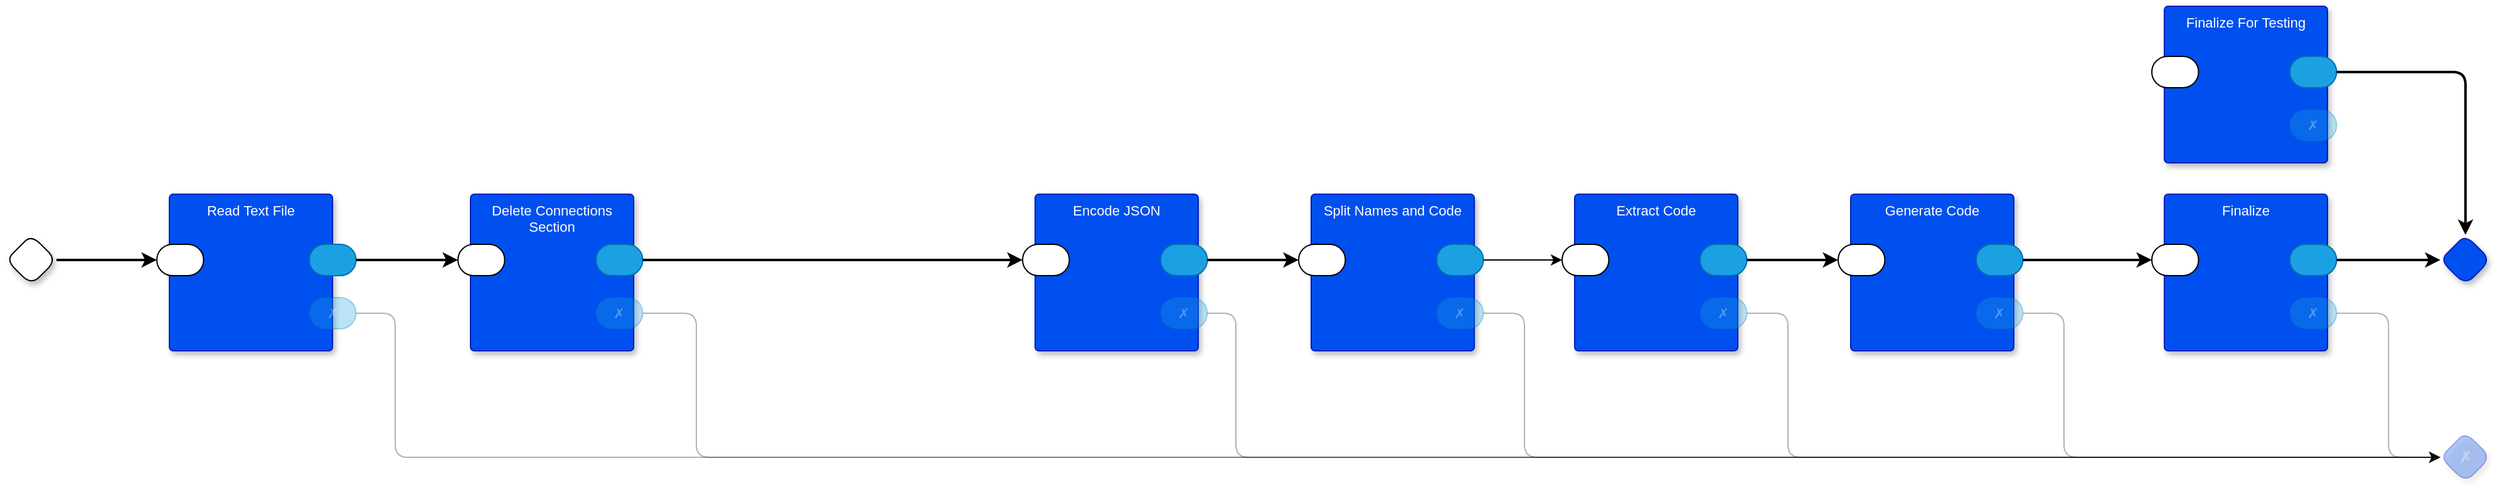 <mxfile version="23.1.5" type="device" pages="17">
  <diagram name="main" id="m0zTKrYATkNEm8Ja8VeW">
    <mxGraphModel dx="1175" dy="1603" grid="1" gridSize="10" guides="1" tooltips="1" connect="1" arrows="1" fold="1" page="1" pageScale="1" pageWidth="850" pageHeight="1100" math="0" shadow="0">
      <root>
        <mxCell id="0" />
        <mxCell id="1" parent="0" />
        <mxCell id="5h2CW9FKoI-fmD1mVUUu-3" value="✗" style="rhombus;whiteSpace=wrap;html=1;rounded=1;fillColor=#0050ef;fontColor=#ffffff;strokeColor=#001DBC;fontStyle=1;glass=0;sketch=0;fontSize=12;points=[[0,0.5,0,0,0],[0.5,0,0,0,0],[0.5,1,0,0,0],[1,0.5,0,0,0]];shadow=1;fontFamily=Helvetica;opacity=30;textOpacity=30;" parent="1" vertex="1">
          <mxGeometry x="1980" y="270" width="40" height="40" as="geometry" />
        </mxCell>
        <mxCell id="5h2CW9FKoI-fmD1mVUUu-11" value="Read Text File" style="rounded=1;whiteSpace=wrap;html=1;sketch=0;container=1;recursiveResize=0;verticalAlign=top;arcSize=6;fontStyle=0;autosize=0;points=[];absoluteArcSize=1;shadow=1;strokeColor=#001DBC;fillColor=#0050ef;fontColor=#ffffff;fontFamily=Helvetica;fontSize=11;" parent="1" vertex="1">
          <mxGeometry x="170" y="80" width="130" height="125" as="geometry">
            <mxRectangle x="-98" y="-1230" width="99" height="26" as="alternateBounds" />
          </mxGeometry>
        </mxCell>
        <mxCell id="5h2CW9FKoI-fmD1mVUUu-12" value="" style="rounded=1;whiteSpace=wrap;html=1;sketch=0;points=[[0,0.5,0,0,0],[1,0.5,0,0,0]];arcSize=50;fontFamily=Helvetica;fontSize=11;fontColor=default;" parent="5h2CW9FKoI-fmD1mVUUu-11" vertex="1">
          <mxGeometry x="-10" y="40" width="37.25" height="25" as="geometry" />
        </mxCell>
        <mxCell id="5h2CW9FKoI-fmD1mVUUu-13" value="" style="rounded=1;whiteSpace=wrap;html=1;sketch=0;points=[[0,0.5,0,0,0],[1,0.5,0,0,0]];fillColor=#1ba1e2;fontColor=#ffffff;strokeColor=#006EAF;arcSize=50;fontFamily=Helvetica;fontSize=11;" parent="5h2CW9FKoI-fmD1mVUUu-11" vertex="1">
          <mxGeometry x="111.5" y="40" width="37.25" height="25" as="geometry" />
        </mxCell>
        <mxCell id="5h2CW9FKoI-fmD1mVUUu-14" value="✗" style="rounded=1;whiteSpace=wrap;sketch=0;points=[[0,0.5,0,0,0],[1,0.5,0,0,0]];fillColor=#1ba1e2;fontColor=#ffffff;strokeColor=#006EAF;arcSize=50;fontFamily=Helvetica;fontSize=11;opacity=30;textOpacity=30;" parent="5h2CW9FKoI-fmD1mVUUu-11" vertex="1">
          <mxGeometry x="111.5" y="82.5" width="37.25" height="25" as="geometry" />
        </mxCell>
        <mxCell id="5h2CW9FKoI-fmD1mVUUu-15" style="edgeStyle=orthogonalEdgeStyle;rounded=1;orthogonalLoop=1;jettySize=auto;html=1;exitX=1;exitY=0.5;exitDx=0;exitDy=0;exitPerimeter=0;entryX=0;entryY=0.5;entryDx=0;entryDy=0;entryPerimeter=0;strokeWidth=2;curved=0;" parent="1" source="Gk7-UacXkPncZtH4Vl_x-1" target="5h2CW9FKoI-fmD1mVUUu-12" edge="1">
          <mxGeometry relative="1" as="geometry" />
        </mxCell>
        <mxCell id="5h2CW9FKoI-fmD1mVUUu-17" style="edgeStyle=orthogonalEdgeStyle;rounded=1;orthogonalLoop=1;jettySize=auto;html=1;exitX=1;exitY=0.5;exitDx=0;exitDy=0;exitPerimeter=0;entryX=0;entryY=0.5;entryDx=0;entryDy=0;entryPerimeter=0;curved=0;opacity=30;" parent="1" source="5h2CW9FKoI-fmD1mVUUu-14" target="5h2CW9FKoI-fmD1mVUUu-3" edge="1">
          <mxGeometry relative="1" as="geometry">
            <Array as="points">
              <mxPoint x="350" y="175" />
              <mxPoint x="350" y="290" />
            </Array>
          </mxGeometry>
        </mxCell>
        <mxCell id="Gk7-UacXkPncZtH4Vl_x-1" value="" style="rhombus;whiteSpace=wrap;html=1;rounded=1;fontStyle=1;glass=0;sketch=0;fontSize=12;points=[[0,0.5,0,0,0],[0.5,0,0,0,0],[0.5,1,0,0,0],[1,0.5,0,0,0]];shadow=1;fontFamily=Helvetica;fontColor=default;" parent="1" vertex="1">
          <mxGeometry x="40" y="112.5" width="40" height="40" as="geometry" />
        </mxCell>
        <mxCell id="Gk7-UacXkPncZtH4Vl_x-2" value="" style="rhombus;whiteSpace=wrap;html=1;rounded=1;fontStyle=1;glass=0;sketch=0;fontSize=12;points=[[0,0.5,0,0,0],[0.5,0,0,0,0],[0.5,1,0,0,0],[1,0.5,0,0,0]];shadow=1;fillColor=#0050ef;fontColor=#ffffff;strokeColor=#001DBC;fontFamily=Helvetica;" parent="1" vertex="1">
          <mxGeometry x="1980" y="112.5" width="40" height="40" as="geometry" />
        </mxCell>
        <mxCell id="DaqUB-cS1HOJgV5fECmG-1" value="Delete Connections Section" style="rounded=1;whiteSpace=wrap;html=1;sketch=0;container=1;recursiveResize=0;verticalAlign=top;arcSize=6;fontStyle=0;autosize=0;points=[];absoluteArcSize=1;shadow=1;strokeColor=#001DBC;fillColor=#0050ef;fontColor=#ffffff;fontFamily=Helvetica;fontSize=11;" parent="1" vertex="1">
          <mxGeometry x="410" y="80" width="130" height="125" as="geometry">
            <mxRectangle x="-98" y="-1230" width="99" height="26" as="alternateBounds" />
          </mxGeometry>
        </mxCell>
        <mxCell id="DaqUB-cS1HOJgV5fECmG-2" value="" style="rounded=1;whiteSpace=wrap;html=1;sketch=0;points=[[0,0.5,0,0,0],[1,0.5,0,0,0]];arcSize=50;fontFamily=Helvetica;fontSize=11;fontColor=default;" parent="DaqUB-cS1HOJgV5fECmG-1" vertex="1">
          <mxGeometry x="-10" y="40" width="37.25" height="25" as="geometry" />
        </mxCell>
        <mxCell id="DaqUB-cS1HOJgV5fECmG-3" value="" style="rounded=1;whiteSpace=wrap;html=1;sketch=0;points=[[0,0.5,0,0,0],[1,0.5,0,0,0]];fillColor=#1ba1e2;fontColor=#ffffff;strokeColor=#006EAF;arcSize=50;fontFamily=Helvetica;fontSize=11;" parent="DaqUB-cS1HOJgV5fECmG-1" vertex="1">
          <mxGeometry x="100" y="40" width="37.25" height="25" as="geometry" />
        </mxCell>
        <mxCell id="DaqUB-cS1HOJgV5fECmG-4" value="✗" style="rounded=1;whiteSpace=wrap;sketch=0;points=[[0,0.5,0,0,0],[1,0.5,0,0,0]];fillColor=#1ba1e2;fontColor=#ffffff;strokeColor=#006EAF;arcSize=50;fontFamily=Helvetica;fontSize=11;opacity=30;textOpacity=30;" parent="DaqUB-cS1HOJgV5fECmG-1" vertex="1">
          <mxGeometry x="100" y="82.5" width="37.25" height="25" as="geometry" />
        </mxCell>
        <mxCell id="DaqUB-cS1HOJgV5fECmG-5" style="edgeStyle=orthogonalEdgeStyle;shape=connector;curved=0;rounded=1;orthogonalLoop=1;jettySize=auto;html=1;exitX=1;exitY=0.5;exitDx=0;exitDy=0;exitPerimeter=0;entryX=0;entryY=0.5;entryDx=0;entryDy=0;entryPerimeter=0;labelBackgroundColor=default;strokeColor=default;align=center;verticalAlign=middle;fontFamily=Helvetica;fontSize=11;fontColor=default;endArrow=classic;strokeWidth=2;" parent="1" source="5h2CW9FKoI-fmD1mVUUu-13" target="DaqUB-cS1HOJgV5fECmG-2" edge="1">
          <mxGeometry relative="1" as="geometry" />
        </mxCell>
        <mxCell id="DaqUB-cS1HOJgV5fECmG-6" style="edgeStyle=orthogonalEdgeStyle;shape=connector;curved=0;rounded=1;orthogonalLoop=1;jettySize=auto;html=1;exitX=1;exitY=0.5;exitDx=0;exitDy=0;exitPerimeter=0;entryX=0;entryY=0.5;entryDx=0;entryDy=0;entryPerimeter=0;labelBackgroundColor=default;strokeColor=default;align=center;verticalAlign=middle;fontFamily=Helvetica;fontSize=11;fontColor=default;endArrow=classic;opacity=30;" parent="1" source="DaqUB-cS1HOJgV5fECmG-4" target="5h2CW9FKoI-fmD1mVUUu-3" edge="1">
          <mxGeometry relative="1" as="geometry">
            <Array as="points">
              <mxPoint x="590" y="175" />
              <mxPoint x="590" y="290" />
            </Array>
          </mxGeometry>
        </mxCell>
        <mxCell id="FDZNbzwpRw9lqJndtv5u-5" style="edgeStyle=orthogonalEdgeStyle;rounded=1;orthogonalLoop=1;jettySize=auto;html=1;exitX=1;exitY=0.5;exitDx=0;exitDy=0;exitPerimeter=0;entryX=0;entryY=0.5;entryDx=0;entryDy=0;entryPerimeter=0;strokeWidth=2;curved=0;" parent="1" source="DaqUB-cS1HOJgV5fECmG-3" target="QdQ9IoSy5bB8EJfXgdD5-2" edge="1">
          <mxGeometry relative="1" as="geometry">
            <Array as="points">
              <mxPoint x="820" y="133" />
            </Array>
          </mxGeometry>
        </mxCell>
        <mxCell id="Ef3DjCu143OCD5RreFRz-2" value="Finalize" style="rounded=1;whiteSpace=wrap;html=1;sketch=0;container=1;recursiveResize=0;verticalAlign=top;arcSize=6;fontStyle=0;autosize=0;points=[];absoluteArcSize=1;shadow=1;strokeColor=#001DBC;fillColor=#0050ef;fontColor=#ffffff;fontFamily=Helvetica;fontSize=11;" parent="1" vertex="1">
          <mxGeometry x="1760" y="80" width="130" height="125" as="geometry">
            <mxRectangle x="-98" y="-1230" width="99" height="26" as="alternateBounds" />
          </mxGeometry>
        </mxCell>
        <mxCell id="Ef3DjCu143OCD5RreFRz-3" value="" style="rounded=1;whiteSpace=wrap;html=1;sketch=0;points=[[0,0.5,0,0,0],[1,0.5,0,0,0]];arcSize=50;fontFamily=Helvetica;fontSize=11;fontColor=default;" parent="Ef3DjCu143OCD5RreFRz-2" vertex="1">
          <mxGeometry x="-10" y="40" width="37.25" height="25" as="geometry" />
        </mxCell>
        <mxCell id="Ef3DjCu143OCD5RreFRz-4" value="" style="rounded=1;whiteSpace=wrap;html=1;sketch=0;points=[[0,0.5,0,0,0],[1,0.5,0,0,0]];fillColor=#1ba1e2;fontColor=#ffffff;strokeColor=#006EAF;arcSize=50;fontFamily=Helvetica;fontSize=11;" parent="Ef3DjCu143OCD5RreFRz-2" vertex="1">
          <mxGeometry x="100" y="40" width="37.25" height="25" as="geometry" />
        </mxCell>
        <mxCell id="Ef3DjCu143OCD5RreFRz-5" value="✗" style="rounded=1;whiteSpace=wrap;sketch=0;points=[[0,0.5,0,0,0],[1,0.5,0,0,0]];fillColor=#1ba1e2;fontColor=#ffffff;strokeColor=#006EAF;arcSize=50;fontFamily=Helvetica;fontSize=11;opacity=30;textOpacity=30;" parent="Ef3DjCu143OCD5RreFRz-2" vertex="1">
          <mxGeometry x="100" y="82.5" width="37.25" height="25" as="geometry" />
        </mxCell>
        <mxCell id="9xaKauVPQIBMzsZBfAf5-1" style="edgeStyle=orthogonalEdgeStyle;shape=connector;curved=0;rounded=1;orthogonalLoop=1;jettySize=auto;html=1;exitX=1;exitY=0.5;exitDx=0;exitDy=0;exitPerimeter=0;entryX=0;entryY=0.5;entryDx=0;entryDy=0;entryPerimeter=0;labelBackgroundColor=default;strokeColor=default;strokeWidth=2;align=center;verticalAlign=middle;fontFamily=Helvetica;fontSize=11;fontColor=default;endArrow=classic;" parent="1" source="Ef3DjCu143OCD5RreFRz-4" target="Gk7-UacXkPncZtH4Vl_x-2" edge="1">
          <mxGeometry relative="1" as="geometry" />
        </mxCell>
        <mxCell id="9xaKauVPQIBMzsZBfAf5-2" style="edgeStyle=orthogonalEdgeStyle;shape=connector;curved=0;rounded=1;orthogonalLoop=1;jettySize=auto;html=1;exitX=1;exitY=0.5;exitDx=0;exitDy=0;exitPerimeter=0;entryX=0;entryY=0.5;entryDx=0;entryDy=0;entryPerimeter=0;labelBackgroundColor=default;strokeColor=default;strokeWidth=1;align=center;verticalAlign=middle;fontFamily=Helvetica;fontSize=11;fontColor=default;endArrow=classic;opacity=30;" parent="1" source="Ef3DjCu143OCD5RreFRz-5" target="5h2CW9FKoI-fmD1mVUUu-3" edge="1">
          <mxGeometry relative="1" as="geometry" />
        </mxCell>
        <mxCell id="QdQ9IoSy5bB8EJfXgdD5-1" value="Encode JSON" style="rounded=1;whiteSpace=wrap;html=1;sketch=0;container=1;recursiveResize=0;verticalAlign=top;arcSize=6;fontStyle=0;autosize=0;points=[];absoluteArcSize=1;shadow=1;strokeColor=#001DBC;fillColor=#0050ef;fontColor=#ffffff;fontFamily=Helvetica;fontSize=11;" parent="1" vertex="1">
          <mxGeometry x="860" y="80" width="130" height="125" as="geometry">
            <mxRectangle x="-98" y="-1230" width="99" height="26" as="alternateBounds" />
          </mxGeometry>
        </mxCell>
        <mxCell id="QdQ9IoSy5bB8EJfXgdD5-2" value="" style="rounded=1;whiteSpace=wrap;html=1;sketch=0;points=[[0,0.5,0,0,0],[1,0.5,0,0,0]];arcSize=50;fontFamily=Helvetica;fontSize=11;fontColor=default;" parent="QdQ9IoSy5bB8EJfXgdD5-1" vertex="1">
          <mxGeometry x="-10" y="40" width="37.25" height="25" as="geometry" />
        </mxCell>
        <mxCell id="QdQ9IoSy5bB8EJfXgdD5-3" value="" style="rounded=1;whiteSpace=wrap;html=1;sketch=0;points=[[0,0.5,0,0,0],[1,0.5,0,0,0]];fillColor=#1ba1e2;fontColor=#ffffff;strokeColor=#006EAF;arcSize=50;fontFamily=Helvetica;fontSize=11;" parent="QdQ9IoSy5bB8EJfXgdD5-1" vertex="1">
          <mxGeometry x="100" y="40" width="37.25" height="25" as="geometry" />
        </mxCell>
        <mxCell id="QdQ9IoSy5bB8EJfXgdD5-4" value="✗" style="rounded=1;whiteSpace=wrap;sketch=0;points=[[0,0.5,0,0,0],[1,0.5,0,0,0]];fillColor=#1ba1e2;fontColor=#ffffff;strokeColor=#006EAF;arcSize=50;fontFamily=Helvetica;fontSize=11;opacity=30;textOpacity=30;" parent="QdQ9IoSy5bB8EJfXgdD5-1" vertex="1">
          <mxGeometry x="100" y="82.5" width="37.25" height="25" as="geometry" />
        </mxCell>
        <mxCell id="QdQ9IoSy5bB8EJfXgdD5-6" style="edgeStyle=orthogonalEdgeStyle;shape=connector;curved=0;rounded=1;orthogonalLoop=1;jettySize=auto;html=1;exitX=1;exitY=0.5;exitDx=0;exitDy=0;exitPerimeter=0;entryX=0;entryY=0.5;entryDx=0;entryDy=0;entryPerimeter=0;labelBackgroundColor=default;strokeColor=default;strokeWidth=1;align=center;verticalAlign=middle;fontFamily=Helvetica;fontSize=11;fontColor=default;endArrow=classic;opacity=30;" parent="1" source="QdQ9IoSy5bB8EJfXgdD5-4" target="5h2CW9FKoI-fmD1mVUUu-3" edge="1">
          <mxGeometry relative="1" as="geometry">
            <Array as="points">
              <mxPoint x="1020" y="175" />
              <mxPoint x="1020" y="290" />
            </Array>
          </mxGeometry>
        </mxCell>
        <mxCell id="bCsAHVyOOUBXLGho-TH2-4" value="Split Names and Code" style="rounded=1;whiteSpace=wrap;html=1;sketch=0;container=1;recursiveResize=0;verticalAlign=top;arcSize=6;fontStyle=0;autosize=0;points=[];absoluteArcSize=1;shadow=1;strokeColor=#001DBC;fillColor=#0050ef;fontColor=#ffffff;fontFamily=Helvetica;fontSize=11;" parent="1" vertex="1">
          <mxGeometry x="1080" y="80" width="130" height="125" as="geometry">
            <mxRectangle x="-98" y="-1230" width="99" height="26" as="alternateBounds" />
          </mxGeometry>
        </mxCell>
        <mxCell id="bCsAHVyOOUBXLGho-TH2-5" value="" style="rounded=1;whiteSpace=wrap;html=1;sketch=0;points=[[0,0.5,0,0,0],[1,0.5,0,0,0]];arcSize=50;fontFamily=Helvetica;fontSize=11;fontColor=default;" parent="bCsAHVyOOUBXLGho-TH2-4" vertex="1">
          <mxGeometry x="-10" y="40" width="37.25" height="25" as="geometry" />
        </mxCell>
        <mxCell id="bCsAHVyOOUBXLGho-TH2-6" value="" style="rounded=1;whiteSpace=wrap;html=1;sketch=0;points=[[0,0.5,0,0,0],[1,0.5,0,0,0]];fillColor=#1ba1e2;fontColor=#ffffff;strokeColor=#006EAF;arcSize=50;fontFamily=Helvetica;fontSize=11;" parent="bCsAHVyOOUBXLGho-TH2-4" vertex="1">
          <mxGeometry x="100" y="40" width="37.25" height="25" as="geometry" />
        </mxCell>
        <mxCell id="bCsAHVyOOUBXLGho-TH2-7" value="✗" style="rounded=1;whiteSpace=wrap;sketch=0;points=[[0,0.5,0,0,0],[1,0.5,0,0,0]];fillColor=#1ba1e2;fontColor=#ffffff;strokeColor=#006EAF;arcSize=50;fontFamily=Helvetica;fontSize=11;opacity=30;textOpacity=30;" parent="bCsAHVyOOUBXLGho-TH2-4" vertex="1">
          <mxGeometry x="100" y="82.5" width="37.25" height="25" as="geometry" />
        </mxCell>
        <mxCell id="bCsAHVyOOUBXLGho-TH2-10" style="edgeStyle=orthogonalEdgeStyle;shape=connector;curved=0;rounded=1;orthogonalLoop=1;jettySize=auto;html=1;exitX=1;exitY=0.5;exitDx=0;exitDy=0;exitPerimeter=0;entryX=0;entryY=0.5;entryDx=0;entryDy=0;entryPerimeter=0;labelBackgroundColor=default;strokeColor=default;strokeWidth=1;align=center;verticalAlign=middle;fontFamily=Helvetica;fontSize=11;fontColor=default;endArrow=classic;opacity=30;" parent="1" source="bCsAHVyOOUBXLGho-TH2-7" target="5h2CW9FKoI-fmD1mVUUu-3" edge="1">
          <mxGeometry relative="1" as="geometry">
            <Array as="points">
              <mxPoint x="1250" y="175" />
              <mxPoint x="1250" y="290" />
            </Array>
          </mxGeometry>
        </mxCell>
        <mxCell id="nSmw6h7VeHDicx8E_0bV-1" value="Extract Code" style="rounded=1;whiteSpace=wrap;html=1;sketch=0;container=1;recursiveResize=0;verticalAlign=top;arcSize=6;fontStyle=0;autosize=0;points=[];absoluteArcSize=1;shadow=1;strokeColor=#001DBC;fillColor=#0050ef;fontColor=#ffffff;fontFamily=Helvetica;fontSize=11;" parent="1" vertex="1">
          <mxGeometry x="1290" y="80" width="130" height="125" as="geometry">
            <mxRectangle x="-98" y="-1230" width="99" height="26" as="alternateBounds" />
          </mxGeometry>
        </mxCell>
        <mxCell id="nSmw6h7VeHDicx8E_0bV-2" value="" style="rounded=1;whiteSpace=wrap;html=1;sketch=0;points=[[0,0.5,0,0,0],[1,0.5,0,0,0]];arcSize=50;fontFamily=Helvetica;fontSize=11;fontColor=default;" parent="nSmw6h7VeHDicx8E_0bV-1" vertex="1">
          <mxGeometry x="-10" y="40" width="37.25" height="25" as="geometry" />
        </mxCell>
        <mxCell id="nSmw6h7VeHDicx8E_0bV-3" value="" style="rounded=1;whiteSpace=wrap;html=1;sketch=0;points=[[0,0.5,0,0,0],[1,0.5,0,0,0]];fillColor=#1ba1e2;fontColor=#ffffff;strokeColor=#006EAF;arcSize=50;fontFamily=Helvetica;fontSize=11;" parent="nSmw6h7VeHDicx8E_0bV-1" vertex="1">
          <mxGeometry x="100" y="40" width="37.25" height="25" as="geometry" />
        </mxCell>
        <mxCell id="nSmw6h7VeHDicx8E_0bV-4" value="✗" style="rounded=1;whiteSpace=wrap;sketch=0;points=[[0,0.5,0,0,0],[1,0.5,0,0,0]];fillColor=#1ba1e2;fontColor=#ffffff;strokeColor=#006EAF;arcSize=50;fontFamily=Helvetica;fontSize=11;opacity=30;textOpacity=30;" parent="nSmw6h7VeHDicx8E_0bV-1" vertex="1">
          <mxGeometry x="100" y="82.5" width="37.25" height="25" as="geometry" />
        </mxCell>
        <mxCell id="nSmw6h7VeHDicx8E_0bV-7" style="edgeStyle=orthogonalEdgeStyle;shape=connector;curved=0;rounded=1;orthogonalLoop=1;jettySize=auto;html=1;exitX=1;exitY=0.5;exitDx=0;exitDy=0;exitPerimeter=0;entryX=0;entryY=0.5;entryDx=0;entryDy=0;entryPerimeter=0;labelBackgroundColor=default;strokeColor=default;strokeWidth=1;align=center;verticalAlign=middle;fontFamily=Helvetica;fontSize=11;fontColor=default;endArrow=classic;opacity=30;" parent="1" source="nSmw6h7VeHDicx8E_0bV-4" target="5h2CW9FKoI-fmD1mVUUu-3" edge="1">
          <mxGeometry relative="1" as="geometry">
            <Array as="points">
              <mxPoint x="1460" y="175" />
              <mxPoint x="1460" y="290" />
            </Array>
          </mxGeometry>
        </mxCell>
        <mxCell id="oi65mrcfNY2p0OcdCMCG-1" value="Generate Code" style="rounded=1;whiteSpace=wrap;html=1;sketch=0;container=1;recursiveResize=0;verticalAlign=top;arcSize=6;fontStyle=0;autosize=0;points=[];absoluteArcSize=1;shadow=1;strokeColor=#001DBC;fillColor=#0050ef;fontColor=#ffffff;fontFamily=Helvetica;fontSize=11;" parent="1" vertex="1">
          <mxGeometry x="1510" y="80" width="130" height="125" as="geometry">
            <mxRectangle x="-98" y="-1230" width="99" height="26" as="alternateBounds" />
          </mxGeometry>
        </mxCell>
        <mxCell id="oi65mrcfNY2p0OcdCMCG-2" value="" style="rounded=1;whiteSpace=wrap;html=1;sketch=0;points=[[0,0.5,0,0,0],[1,0.5,0,0,0]];arcSize=50;fontFamily=Helvetica;fontSize=11;fontColor=default;" parent="oi65mrcfNY2p0OcdCMCG-1" vertex="1">
          <mxGeometry x="-10" y="40" width="37.25" height="25" as="geometry" />
        </mxCell>
        <mxCell id="oi65mrcfNY2p0OcdCMCG-3" value="" style="rounded=1;whiteSpace=wrap;html=1;sketch=0;points=[[0,0.5,0,0,0],[1,0.5,0,0,0]];fillColor=#1ba1e2;fontColor=#ffffff;strokeColor=#006EAF;arcSize=50;fontFamily=Helvetica;fontSize=11;" parent="oi65mrcfNY2p0OcdCMCG-1" vertex="1">
          <mxGeometry x="100" y="40" width="37.25" height="25" as="geometry" />
        </mxCell>
        <mxCell id="oi65mrcfNY2p0OcdCMCG-4" value="✗" style="rounded=1;whiteSpace=wrap;sketch=0;points=[[0,0.5,0,0,0],[1,0.5,0,0,0]];fillColor=#1ba1e2;fontColor=#ffffff;strokeColor=#006EAF;arcSize=50;fontFamily=Helvetica;fontSize=11;opacity=30;textOpacity=30;" parent="oi65mrcfNY2p0OcdCMCG-1" vertex="1">
          <mxGeometry x="100" y="82.5" width="37.25" height="25" as="geometry" />
        </mxCell>
        <mxCell id="oi65mrcfNY2p0OcdCMCG-5" style="edgeStyle=orthogonalEdgeStyle;shape=connector;curved=0;rounded=1;orthogonalLoop=1;jettySize=auto;html=1;exitX=1;exitY=0.5;exitDx=0;exitDy=0;exitPerimeter=0;entryX=0;entryY=0.5;entryDx=0;entryDy=0;entryPerimeter=0;labelBackgroundColor=default;strokeColor=default;strokeWidth=1;align=center;verticalAlign=middle;fontFamily=Helvetica;fontSize=11;fontColor=default;endArrow=classic;opacity=30;" parent="1" source="oi65mrcfNY2p0OcdCMCG-4" target="5h2CW9FKoI-fmD1mVUUu-3" edge="1">
          <mxGeometry relative="1" as="geometry">
            <Array as="points">
              <mxPoint x="1680" y="175" />
              <mxPoint x="1680" y="290" />
            </Array>
          </mxGeometry>
        </mxCell>
        <mxCell id="3Z48snonifgeFi74QIow-1" style="edgeStyle=orthogonalEdgeStyle;rounded=1;orthogonalLoop=1;jettySize=auto;html=1;exitX=1;exitY=0.5;exitDx=0;exitDy=0;exitPerimeter=0;entryX=0;entryY=0.5;entryDx=0;entryDy=0;entryPerimeter=0;strokeColor=default;strokeWidth=2;align=center;verticalAlign=middle;fontFamily=Helvetica;fontSize=11;fontColor=default;labelBackgroundColor=default;endArrow=classic;" parent="1" source="oi65mrcfNY2p0OcdCMCG-3" target="Ef3DjCu143OCD5RreFRz-3" edge="1">
          <mxGeometry relative="1" as="geometry" />
        </mxCell>
        <mxCell id="HSOKpqg5hcZHNm9QDAgq-1" style="edgeStyle=orthogonalEdgeStyle;rounded=1;orthogonalLoop=1;jettySize=auto;html=1;exitX=1;exitY=0.5;exitDx=0;exitDy=0;exitPerimeter=0;entryX=0;entryY=0.5;entryDx=0;entryDy=0;entryPerimeter=0;strokeWidth=2;curved=0;" parent="1" source="QdQ9IoSy5bB8EJfXgdD5-3" target="bCsAHVyOOUBXLGho-TH2-5" edge="1">
          <mxGeometry relative="1" as="geometry" />
        </mxCell>
        <mxCell id="HSOKpqg5hcZHNm9QDAgq-3" value="Finalize For Testing" style="rounded=1;whiteSpace=wrap;html=1;sketch=0;container=1;recursiveResize=0;verticalAlign=top;arcSize=6;fontStyle=0;autosize=0;points=[];absoluteArcSize=1;shadow=1;strokeColor=#001DBC;fillColor=#0050ef;fontColor=#ffffff;fontFamily=Helvetica;fontSize=11;" parent="1" vertex="1">
          <mxGeometry x="1760" y="-70" width="130" height="125" as="geometry">
            <mxRectangle x="-98" y="-1230" width="99" height="26" as="alternateBounds" />
          </mxGeometry>
        </mxCell>
        <mxCell id="HSOKpqg5hcZHNm9QDAgq-4" value="" style="rounded=1;whiteSpace=wrap;html=1;sketch=0;points=[[0,0.5,0,0,0],[1,0.5,0,0,0]];arcSize=50;fontFamily=Helvetica;fontSize=11;fontColor=default;" parent="HSOKpqg5hcZHNm9QDAgq-3" vertex="1">
          <mxGeometry x="-10" y="40" width="37.25" height="25" as="geometry" />
        </mxCell>
        <mxCell id="HSOKpqg5hcZHNm9QDAgq-5" value="" style="rounded=1;whiteSpace=wrap;html=1;sketch=0;points=[[0,0.5,0,0,0],[1,0.5,0,0,0]];fillColor=#1ba1e2;fontColor=#ffffff;strokeColor=#006EAF;arcSize=50;fontFamily=Helvetica;fontSize=11;" parent="HSOKpqg5hcZHNm9QDAgq-3" vertex="1">
          <mxGeometry x="100" y="40" width="37.25" height="25" as="geometry" />
        </mxCell>
        <mxCell id="HSOKpqg5hcZHNm9QDAgq-6" value="✗" style="rounded=1;whiteSpace=wrap;sketch=0;points=[[0,0.5,0,0,0],[1,0.5,0,0,0]];fillColor=#1ba1e2;fontColor=#ffffff;strokeColor=#006EAF;arcSize=50;fontFamily=Helvetica;fontSize=11;opacity=30;textOpacity=30;" parent="HSOKpqg5hcZHNm9QDAgq-3" vertex="1">
          <mxGeometry x="100" y="82.5" width="37.25" height="25" as="geometry" />
        </mxCell>
        <mxCell id="HSOKpqg5hcZHNm9QDAgq-8" style="edgeStyle=orthogonalEdgeStyle;rounded=1;orthogonalLoop=1;jettySize=auto;html=1;exitX=1;exitY=0.5;exitDx=0;exitDy=0;exitPerimeter=0;entryX=0.5;entryY=0;entryDx=0;entryDy=0;entryPerimeter=0;strokeColor=default;strokeWidth=2;align=center;verticalAlign=middle;fontFamily=Helvetica;fontSize=11;fontColor=default;labelBackgroundColor=default;endArrow=classic;" parent="1" source="HSOKpqg5hcZHNm9QDAgq-5" target="Gk7-UacXkPncZtH4Vl_x-2" edge="1">
          <mxGeometry relative="1" as="geometry" />
        </mxCell>
        <mxCell id="NZhU6R4YnjEDI7i5cA2u-3" style="edgeStyle=orthogonalEdgeStyle;rounded=0;orthogonalLoop=1;jettySize=auto;html=1;exitX=1;exitY=0.5;exitDx=0;exitDy=0;exitPerimeter=0;entryX=0;entryY=0.5;entryDx=0;entryDy=0;entryPerimeter=0;" edge="1" parent="1" source="bCsAHVyOOUBXLGho-TH2-6" target="nSmw6h7VeHDicx8E_0bV-2">
          <mxGeometry relative="1" as="geometry" />
        </mxCell>
        <mxCell id="NZhU6R4YnjEDI7i5cA2u-4" style="edgeStyle=orthogonalEdgeStyle;rounded=1;orthogonalLoop=1;jettySize=auto;html=1;exitX=1;exitY=0.5;exitDx=0;exitDy=0;exitPerimeter=0;entryX=0;entryY=0.5;entryDx=0;entryDy=0;entryPerimeter=0;strokeWidth=2;curved=0;" edge="1" parent="1" source="nSmw6h7VeHDicx8E_0bV-3" target="oi65mrcfNY2p0OcdCMCG-2">
          <mxGeometry relative="1" as="geometry" />
        </mxCell>
      </root>
    </mxGraphModel>
  </diagram>
  <diagram name="Remove Drawio Noise" id="0EIX7DR0zl7o0MtCe2Tq">
    <mxGraphModel dx="1147" dy="703" grid="1" gridSize="10" guides="1" tooltips="1" connect="1" arrows="1" fold="1" page="1" pageScale="1" pageWidth="850" pageHeight="1100" math="0" shadow="0">
      <root>
        <mxCell id="rgC6CyKu6QCz9e8tamZW-0" />
        <mxCell id="rgC6CyKu6QCz9e8tamZW-1" parent="rgC6CyKu6QCz9e8tamZW-0" />
        <mxCell id="x30NIHbkmGIoOjZmASeZ-0" style="edgeStyle=orthogonalEdgeStyle;rounded=1;orthogonalLoop=1;jettySize=auto;html=1;exitX=1;exitY=0.5;exitDx=0;exitDy=0;exitPerimeter=0;strokeWidth=2;curved=0;" parent="rgC6CyKu6QCz9e8tamZW-1" source="x30NIHbkmGIoOjZmASeZ-1" target="x30NIHbkmGIoOjZmASeZ-7" edge="1">
          <mxGeometry relative="1" as="geometry" />
        </mxCell>
        <mxCell id="x30NIHbkmGIoOjZmASeZ-1" value="" style="rhombus;whiteSpace=wrap;html=1;rounded=1;fontStyle=1;glass=0;sketch=0;fontSize=12;points=[[0,0.5,0,0,0],[0.5,0,0,0,0],[0.5,1,0,0,0],[1,0.5,0,0,0]];shadow=1;fontFamily=Helvetica;fontColor=default;" parent="rgC6CyKu6QCz9e8tamZW-1" vertex="1">
          <mxGeometry x="40" y="200" width="40" height="40" as="geometry" />
        </mxCell>
        <mxCell id="x30NIHbkmGIoOjZmASeZ-2" value="Transpile" style="rounded=1;whiteSpace=wrap;html=1;sketch=0;container=1;recursiveResize=0;verticalAlign=top;arcSize=6;fontStyle=1;autosize=0;points=[];absoluteArcSize=1;shadow=1;strokeColor=#001DBC;fillColor=#0050ef;fontColor=#ffffff;fontFamily=Helvetica;fontSize=11;" parent="rgC6CyKu6QCz9e8tamZW-1" vertex="1">
          <mxGeometry x="420" y="40" width="130" height="210" as="geometry">
            <mxRectangle x="-98" y="-1230" width="99" height="26" as="alternateBounds" />
          </mxGeometry>
        </mxCell>
        <mxCell id="x30NIHbkmGIoOjZmASeZ-3" value="ohmfn" style="rounded=1;whiteSpace=wrap;html=1;sketch=0;points=[[0,0.5,0,0,0],[1,0.5,0,0,0]];arcSize=50;fontFamily=Helvetica;fontSize=11;fontColor=default;fontStyle=0" parent="x30NIHbkmGIoOjZmASeZ-2" vertex="1">
          <mxGeometry x="-17" y="57.5" width="66" height="25" as="geometry" />
        </mxCell>
        <mxCell id="x30NIHbkmGIoOjZmASeZ-4" value="" style="rounded=1;whiteSpace=wrap;html=1;sketch=0;points=[[0,0.5,0,0,0],[1,0.5,0,0,0]];fillColor=#1ba1e2;fontColor=#ffffff;strokeColor=#006EAF;arcSize=50;fontFamily=Helvetica;fontSize=11;" parent="x30NIHbkmGIoOjZmASeZ-2" vertex="1">
          <mxGeometry x="110" y="27.5" width="35.25" height="25" as="geometry" />
        </mxCell>
        <mxCell id="x30NIHbkmGIoOjZmASeZ-5" value="✗" style="rounded=1;whiteSpace=wrap;html=1;sketch=0;points=[[0,0.5,0,0,0],[1,0.5,0,0,0]];fillColor=#1ba1e2;fontColor=#ffffff;strokeColor=#006EAF;arcSize=50;fontFamily=Helvetica;fontSize=11;" parent="x30NIHbkmGIoOjZmASeZ-2" vertex="1">
          <mxGeometry x="110" y="70" width="35.25" height="25" as="geometry" />
        </mxCell>
        <mxCell id="x30NIHbkmGIoOjZmASeZ-6" value="rwrfn" style="rounded=1;whiteSpace=wrap;html=1;sketch=0;points=[[0,0.5,0,0,0],[1,0.5,0,0,0]];arcSize=50;fontFamily=Helvetica;fontSize=11;fontColor=default;" parent="x30NIHbkmGIoOjZmASeZ-2" vertex="1">
          <mxGeometry x="-17" y="90" width="66" height="25" as="geometry" />
        </mxCell>
        <mxCell id="x30NIHbkmGIoOjZmASeZ-7" value="input" style="rounded=1;whiteSpace=wrap;html=1;sketch=0;points=[[0,0.5,0,0,0],[1,0.5,0,0,0]];arcSize=50;fontFamily=Helvetica;fontSize=11;fontColor=default;" parent="x30NIHbkmGIoOjZmASeZ-2" vertex="1">
          <mxGeometry x="-17" y="165" width="66" height="25" as="geometry" />
        </mxCell>
        <mxCell id="x30NIHbkmGIoOjZmASeZ-8" value="grammar name" style="rounded=1;whiteSpace=wrap;html=1;sketch=0;points=[[0,0.5,0,0,0],[1,0.5,0,0,0]];arcSize=50;fontFamily=Helvetica;fontSize=11;fontColor=default;" parent="x30NIHbkmGIoOjZmASeZ-2" vertex="1">
          <mxGeometry x="-16" y="27.5" width="66" height="25" as="geometry" />
        </mxCell>
        <mxCell id="x30NIHbkmGIoOjZmASeZ-9" value="rwrsupportfn" style="rounded=1;whiteSpace=wrap;html=1;sketch=0;points=[[0,0.5,0,0,0],[1,0.5,0,0,0]];arcSize=50;fontFamily=Helvetica;fontSize=11;fontColor=default;" parent="x30NIHbkmGIoOjZmASeZ-2" vertex="1">
          <mxGeometry x="-17" y="120" width="66" height="25" as="geometry" />
        </mxCell>
        <mxCell id="x30NIHbkmGIoOjZmASeZ-10" value="✗" style="rhombus;whiteSpace=wrap;html=1;rounded=1;fillColor=#0050ef;fontColor=#ffffff;strokeColor=#001DBC;fontStyle=1;glass=0;sketch=0;fontSize=12;points=[[0,0.5,0,0,0],[0.5,0,0,0,0],[0.5,1,0,0,0],[1,0.5,0,0,0]];shadow=1;fontFamily=Helvetica;" parent="rgC6CyKu6QCz9e8tamZW-1" vertex="1">
          <mxGeometry x="620" y="160" width="40" height="40" as="geometry" />
        </mxCell>
        <mxCell id="x30NIHbkmGIoOjZmASeZ-11" value="&#39;null.js&#39;" style="rounded=1;whiteSpace=wrap;html=1;sketch=0;container=1;recursiveResize=0;verticalAlign=middle;arcSize=6;fontStyle=1;autosize=0;points=[];absoluteArcSize=1;shadow=0;strokeColor=#6c8ebf;fillColor=#dae8fc;fontFamily=Helvetica;fontSize=11;gradientColor=#E6E6E6;fontColor=default;" parent="rgC6CyKu6QCz9e8tamZW-1" vertex="1">
          <mxGeometry x="180" y="160" width="110" height="20" as="geometry">
            <mxRectangle x="-98" y="-1230" width="99" height="26" as="alternateBounds" />
          </mxGeometry>
        </mxCell>
        <mxCell id="x30NIHbkmGIoOjZmASeZ-12" value="⍺" style="rounded=1;whiteSpace=wrap;html=1;sketch=0;points=[[0,0.5,0,0,0],[1,0.5,0,0,0]];arcSize=50;fontFamily=Helvetica;fontSize=11;fontColor=default;" parent="x30NIHbkmGIoOjZmASeZ-11" vertex="1">
          <mxGeometry x="100" y="3.75" width="20" height="12.5" as="geometry" />
        </mxCell>
        <mxCell id="x30NIHbkmGIoOjZmASeZ-13" value="⍺" style="rounded=1;whiteSpace=wrap;html=1;sketch=0;points=[[0,0.5,0,0,0],[1,0.5,0,0,0]];arcSize=50;fontFamily=Helvetica;fontSize=11;fontColor=default;" parent="x30NIHbkmGIoOjZmASeZ-11" vertex="1">
          <mxGeometry x="-10" y="3.75" width="20" height="12.5" as="geometry" />
        </mxCell>
        <mxCell id="x30NIHbkmGIoOjZmASeZ-14" value="&#39;stripHTML.rwr&#39;" style="rounded=1;whiteSpace=wrap;html=1;sketch=0;container=1;recursiveResize=0;verticalAlign=middle;arcSize=6;fontStyle=0;autosize=0;points=[];absoluteArcSize=1;shadow=0;strokeColor=#6c8ebf;fillColor=#dae8fc;fontFamily=Helvetica;fontSize=11;gradientColor=#E6E6E6;fontColor=default;" parent="rgC6CyKu6QCz9e8tamZW-1" vertex="1">
          <mxGeometry x="165" y="120" width="155" height="20" as="geometry">
            <mxRectangle x="-98" y="-1230" width="99" height="26" as="alternateBounds" />
          </mxGeometry>
        </mxCell>
        <mxCell id="x30NIHbkmGIoOjZmASeZ-15" value="⍺" style="rounded=1;whiteSpace=wrap;html=1;sketch=0;points=[[0,0.5,0,0,0],[1,0.5,0,0,0]];arcSize=50;fontFamily=Helvetica;fontSize=11;fontColor=default;" parent="x30NIHbkmGIoOjZmASeZ-14" vertex="1">
          <mxGeometry x="145" y="3.75" width="20" height="12.5" as="geometry" />
        </mxCell>
        <mxCell id="x30NIHbkmGIoOjZmASeZ-16" value="⍺" style="rounded=1;whiteSpace=wrap;html=1;sketch=0;points=[[0,0.5,0,0,0],[1,0.5,0,0,0]];arcSize=50;fontFamily=Helvetica;fontSize=11;fontColor=default;" parent="x30NIHbkmGIoOjZmASeZ-14" vertex="1">
          <mxGeometry x="-10" y="3.75" width="20" height="12.5" as="geometry" />
        </mxCell>
        <mxCell id="x30NIHbkmGIoOjZmASeZ-17" value="&#39;stripHTML.ohm&#39;" style="rounded=1;whiteSpace=wrap;html=1;sketch=0;container=1;recursiveResize=0;verticalAlign=middle;arcSize=6;fontStyle=0;autosize=0;points=[];absoluteArcSize=1;shadow=0;strokeColor=#6c8ebf;fillColor=#dae8fc;fontFamily=Helvetica;fontSize=11;gradientColor=#E6E6E6;fontColor=default;" parent="rgC6CyKu6QCz9e8tamZW-1" vertex="1">
          <mxGeometry x="165" y="80" width="155" height="20" as="geometry">
            <mxRectangle x="-98" y="-1230" width="99" height="26" as="alternateBounds" />
          </mxGeometry>
        </mxCell>
        <mxCell id="x30NIHbkmGIoOjZmASeZ-18" value="⍺" style="rounded=1;whiteSpace=wrap;html=1;sketch=0;points=[[0,0.5,0,0,0],[1,0.5,0,0,0]];arcSize=50;fontFamily=Helvetica;fontSize=11;fontColor=default;" parent="x30NIHbkmGIoOjZmASeZ-17" vertex="1">
          <mxGeometry x="145" y="3.75" width="20" height="12.5" as="geometry" />
        </mxCell>
        <mxCell id="x30NIHbkmGIoOjZmASeZ-19" value="⍺" style="rounded=1;whiteSpace=wrap;html=1;sketch=0;points=[[0,0.5,0,0,0],[1,0.5,0,0,0]];arcSize=50;fontFamily=Helvetica;fontSize=11;fontColor=default;" parent="x30NIHbkmGIoOjZmASeZ-17" vertex="1">
          <mxGeometry x="-10" y="3.75" width="20" height="12.5" as="geometry" />
        </mxCell>
        <mxCell id="x30NIHbkmGIoOjZmASeZ-20" value="&#39;stripHTML&#39;" style="rounded=1;whiteSpace=wrap;html=1;sketch=0;container=1;recursiveResize=0;verticalAlign=middle;arcSize=6;fontStyle=0;autosize=0;points=[];absoluteArcSize=1;shadow=0;strokeColor=#6c8ebf;fillColor=#dae8fc;fontFamily=Helvetica;fontSize=11;gradientColor=#E6E6E6;fontColor=default;" parent="rgC6CyKu6QCz9e8tamZW-1" vertex="1">
          <mxGeometry x="165" y="40" width="155" height="20" as="geometry">
            <mxRectangle x="-98" y="-1230" width="99" height="26" as="alternateBounds" />
          </mxGeometry>
        </mxCell>
        <mxCell id="x30NIHbkmGIoOjZmASeZ-21" value="⍺" style="rounded=1;whiteSpace=wrap;html=1;sketch=0;points=[[0,0.5,0,0,0],[1,0.5,0,0,0]];arcSize=50;fontFamily=Helvetica;fontSize=11;fontColor=default;" parent="x30NIHbkmGIoOjZmASeZ-20" vertex="1">
          <mxGeometry x="145" y="3.75" width="20" height="12.5" as="geometry" />
        </mxCell>
        <mxCell id="x30NIHbkmGIoOjZmASeZ-22" value="⍺" style="rounded=1;whiteSpace=wrap;html=1;sketch=0;points=[[0,0.5,0,0,0],[1,0.5,0,0,0]];arcSize=50;fontFamily=Helvetica;fontSize=11;fontColor=default;" parent="x30NIHbkmGIoOjZmASeZ-20" vertex="1">
          <mxGeometry x="-10" y="3.75" width="20" height="12.5" as="geometry" />
        </mxCell>
        <mxCell id="x30NIHbkmGIoOjZmASeZ-23" style="edgeStyle=orthogonalEdgeStyle;rounded=1;orthogonalLoop=1;jettySize=auto;html=1;exitX=1;exitY=0.5;exitDx=0;exitDy=0;exitPerimeter=0;entryX=0;entryY=0.5;entryDx=0;entryDy=0;entryPerimeter=0;strokeWidth=2;curved=0;" parent="rgC6CyKu6QCz9e8tamZW-1" source="x30NIHbkmGIoOjZmASeZ-12" target="x30NIHbkmGIoOjZmASeZ-9" edge="1">
          <mxGeometry relative="1" as="geometry" />
        </mxCell>
        <mxCell id="x30NIHbkmGIoOjZmASeZ-24" style="edgeStyle=orthogonalEdgeStyle;rounded=1;orthogonalLoop=1;jettySize=auto;html=1;exitX=1;exitY=0.5;exitDx=0;exitDy=0;exitPerimeter=0;entryX=0;entryY=0.5;entryDx=0;entryDy=0;entryPerimeter=0;strokeWidth=2;curved=0;" parent="rgC6CyKu6QCz9e8tamZW-1" source="x30NIHbkmGIoOjZmASeZ-15" target="x30NIHbkmGIoOjZmASeZ-6" edge="1">
          <mxGeometry relative="1" as="geometry" />
        </mxCell>
        <mxCell id="x30NIHbkmGIoOjZmASeZ-25" style="edgeStyle=orthogonalEdgeStyle;rounded=1;orthogonalLoop=1;jettySize=auto;html=1;exitX=1;exitY=0.5;exitDx=0;exitDy=0;exitPerimeter=0;entryX=0;entryY=0.5;entryDx=0;entryDy=0;entryPerimeter=0;strokeWidth=2;curved=0;" parent="rgC6CyKu6QCz9e8tamZW-1" source="x30NIHbkmGIoOjZmASeZ-18" target="x30NIHbkmGIoOjZmASeZ-3" edge="1">
          <mxGeometry relative="1" as="geometry" />
        </mxCell>
        <mxCell id="x30NIHbkmGIoOjZmASeZ-26" style="edgeStyle=orthogonalEdgeStyle;rounded=1;orthogonalLoop=1;jettySize=auto;html=1;exitX=1;exitY=0.5;exitDx=0;exitDy=0;exitPerimeter=0;entryX=0;entryY=0.5;entryDx=0;entryDy=0;entryPerimeter=0;strokeWidth=2;curved=0;" parent="rgC6CyKu6QCz9e8tamZW-1" source="x30NIHbkmGIoOjZmASeZ-21" target="x30NIHbkmGIoOjZmASeZ-8" edge="1">
          <mxGeometry relative="1" as="geometry" />
        </mxCell>
        <mxCell id="x30NIHbkmGIoOjZmASeZ-27" style="edgeStyle=orthogonalEdgeStyle;rounded=1;orthogonalLoop=1;jettySize=auto;html=1;exitX=1;exitY=0.5;exitDx=0;exitDy=0;exitPerimeter=0;entryX=0;entryY=0.5;entryDx=0;entryDy=0;entryPerimeter=0;curved=0;opacity=30;" parent="rgC6CyKu6QCz9e8tamZW-1" source="x30NIHbkmGIoOjZmASeZ-1" target="x30NIHbkmGIoOjZmASeZ-13" edge="1">
          <mxGeometry relative="1" as="geometry">
            <Array as="points">
              <mxPoint x="120" y="220" />
              <mxPoint x="120" y="170" />
            </Array>
          </mxGeometry>
        </mxCell>
        <mxCell id="x30NIHbkmGIoOjZmASeZ-28" style="edgeStyle=orthogonalEdgeStyle;rounded=1;orthogonalLoop=1;jettySize=auto;html=1;entryX=0;entryY=0.5;entryDx=0;entryDy=0;entryPerimeter=0;curved=0;opacity=30;" parent="rgC6CyKu6QCz9e8tamZW-1" source="x30NIHbkmGIoOjZmASeZ-1" target="x30NIHbkmGIoOjZmASeZ-16" edge="1">
          <mxGeometry relative="1" as="geometry">
            <Array as="points">
              <mxPoint x="120" y="220" />
              <mxPoint x="120" y="130" />
            </Array>
          </mxGeometry>
        </mxCell>
        <mxCell id="x30NIHbkmGIoOjZmASeZ-29" style="edgeStyle=orthogonalEdgeStyle;rounded=1;orthogonalLoop=1;jettySize=auto;html=1;exitX=1;exitY=0.5;exitDx=0;exitDy=0;exitPerimeter=0;entryX=0;entryY=0.5;entryDx=0;entryDy=0;entryPerimeter=0;curved=0;opacity=30;" parent="rgC6CyKu6QCz9e8tamZW-1" source="x30NIHbkmGIoOjZmASeZ-1" target="x30NIHbkmGIoOjZmASeZ-19" edge="1">
          <mxGeometry relative="1" as="geometry" />
        </mxCell>
        <mxCell id="x30NIHbkmGIoOjZmASeZ-30" style="edgeStyle=orthogonalEdgeStyle;rounded=1;orthogonalLoop=1;jettySize=auto;html=1;entryX=0;entryY=0.5;entryDx=0;entryDy=0;entryPerimeter=0;curved=0;opacity=30;" parent="rgC6CyKu6QCz9e8tamZW-1" source="x30NIHbkmGIoOjZmASeZ-1" target="x30NIHbkmGIoOjZmASeZ-22" edge="1">
          <mxGeometry relative="1" as="geometry" />
        </mxCell>
        <mxCell id="x30NIHbkmGIoOjZmASeZ-31" style="edgeStyle=orthogonalEdgeStyle;rounded=1;orthogonalLoop=1;jettySize=auto;html=1;entryX=0;entryY=0.5;entryDx=0;entryDy=0;entryPerimeter=0;strokeWidth=2;curved=0;" parent="rgC6CyKu6QCz9e8tamZW-1" source="x30NIHbkmGIoOjZmASeZ-4" target="x30NIHbkmGIoOjZmASeZ-32" edge="1">
          <mxGeometry relative="1" as="geometry">
            <mxPoint x="633.25" y="2.5" as="targetPoint" />
          </mxGeometry>
        </mxCell>
        <mxCell id="x30NIHbkmGIoOjZmASeZ-32" value="" style="rhombus;whiteSpace=wrap;html=1;rounded=1;fontStyle=1;glass=0;sketch=0;fontSize=12;points=[[0,0.5,0,0,0],[0.5,0,0,0,0],[0.5,1,0,0,0],[1,0.5,0,0,0]];shadow=1;fillColor=#0050ef;fontColor=#ffffff;strokeColor=#001DBC;fontFamily=Helvetica;" parent="rgC6CyKu6QCz9e8tamZW-1" vertex="1">
          <mxGeometry x="620" y="60" width="40" height="40" as="geometry" />
        </mxCell>
        <mxCell id="x30NIHbkmGIoOjZmASeZ-33" style="edgeStyle=orthogonalEdgeStyle;shape=connector;curved=0;rounded=1;orthogonalLoop=1;jettySize=auto;html=1;exitX=1;exitY=0.5;exitDx=0;exitDy=0;exitPerimeter=0;entryX=0;entryY=0.5;entryDx=0;entryDy=0;entryPerimeter=0;labelBackgroundColor=default;strokeColor=default;align=center;verticalAlign=middle;fontFamily=Helvetica;fontSize=11;fontColor=default;endArrow=classic;" parent="rgC6CyKu6QCz9e8tamZW-1" source="x30NIHbkmGIoOjZmASeZ-5" target="x30NIHbkmGIoOjZmASeZ-10" edge="1">
          <mxGeometry relative="1" as="geometry" />
        </mxCell>
      </root>
    </mxGraphModel>
  </diagram>
  <diagram id="xc-7a-P2q4sFTYbv2FOA" name="Encode JSON">
    <mxGraphModel dx="1149" dy="620" grid="1" gridSize="10" guides="1" tooltips="1" connect="1" arrows="1" fold="1" page="1" pageScale="1" pageWidth="850" pageHeight="1100" math="0" shadow="0">
      <root>
        <mxCell id="0" />
        <mxCell id="1" parent="0" />
        <mxCell id="FnwvUbNEf2cEv55kdrIi-1" style="edgeStyle=orthogonalEdgeStyle;rounded=1;orthogonalLoop=1;jettySize=auto;html=1;exitX=1;exitY=0.5;exitDx=0;exitDy=0;exitPerimeter=0;strokeWidth=2;curved=0;" parent="1" source="FnwvUbNEf2cEv55kdrIi-2" target="FnwvUbNEf2cEv55kdrIi-8" edge="1">
          <mxGeometry relative="1" as="geometry" />
        </mxCell>
        <mxCell id="FnwvUbNEf2cEv55kdrIi-2" value="" style="rhombus;whiteSpace=wrap;html=1;rounded=1;fontStyle=1;glass=0;sketch=0;fontSize=12;points=[[0,0.5,0,0,0],[0.5,0,0,0,0],[0.5,1,0,0,0],[1,0.5,0,0,0]];shadow=1;fontFamily=Helvetica;fontColor=default;" parent="1" vertex="1">
          <mxGeometry x="40" y="200" width="40" height="40" as="geometry" />
        </mxCell>
        <mxCell id="FnwvUbNEf2cEv55kdrIi-3" value="Transpile" style="rounded=1;whiteSpace=wrap;html=1;sketch=0;container=1;recursiveResize=0;verticalAlign=top;arcSize=6;fontStyle=1;autosize=0;points=[];absoluteArcSize=1;shadow=1;strokeColor=#001DBC;fillColor=#0050ef;fontColor=#ffffff;fontFamily=Helvetica;fontSize=11;" parent="1" vertex="1">
          <mxGeometry x="420" y="40" width="130" height="210" as="geometry">
            <mxRectangle x="-98" y="-1230" width="99" height="26" as="alternateBounds" />
          </mxGeometry>
        </mxCell>
        <mxCell id="FnwvUbNEf2cEv55kdrIi-4" value="ohmfn" style="rounded=1;whiteSpace=wrap;html=1;sketch=0;points=[[0,0.5,0,0,0],[1,0.5,0,0,0]];arcSize=50;fontFamily=Helvetica;fontSize=11;fontColor=default;fontStyle=0" parent="FnwvUbNEf2cEv55kdrIi-3" vertex="1">
          <mxGeometry x="-17" y="57.5" width="66" height="25" as="geometry" />
        </mxCell>
        <mxCell id="FnwvUbNEf2cEv55kdrIi-5" value="" style="rounded=1;whiteSpace=wrap;html=1;sketch=0;points=[[0,0.5,0,0,0],[1,0.5,0,0,0]];fillColor=#1ba1e2;fontColor=#ffffff;strokeColor=#006EAF;arcSize=50;fontFamily=Helvetica;fontSize=11;" parent="FnwvUbNEf2cEv55kdrIi-3" vertex="1">
          <mxGeometry x="110" y="27.5" width="35.25" height="25" as="geometry" />
        </mxCell>
        <mxCell id="FnwvUbNEf2cEv55kdrIi-6" value="✗" style="rounded=1;whiteSpace=wrap;html=1;sketch=0;points=[[0,0.5,0,0,0],[1,0.5,0,0,0]];fillColor=#1ba1e2;fontColor=#ffffff;strokeColor=#006EAF;arcSize=50;fontFamily=Helvetica;fontSize=11;" parent="FnwvUbNEf2cEv55kdrIi-3" vertex="1">
          <mxGeometry x="110" y="70" width="35.25" height="25" as="geometry" />
        </mxCell>
        <mxCell id="FnwvUbNEf2cEv55kdrIi-7" value="rwrfn" style="rounded=1;whiteSpace=wrap;html=1;sketch=0;points=[[0,0.5,0,0,0],[1,0.5,0,0,0]];arcSize=50;fontFamily=Helvetica;fontSize=11;fontColor=default;" parent="FnwvUbNEf2cEv55kdrIi-3" vertex="1">
          <mxGeometry x="-17" y="90" width="66" height="25" as="geometry" />
        </mxCell>
        <mxCell id="FnwvUbNEf2cEv55kdrIi-8" value="input" style="rounded=1;whiteSpace=wrap;html=1;sketch=0;points=[[0,0.5,0,0,0],[1,0.5,0,0,0]];arcSize=50;fontFamily=Helvetica;fontSize=11;fontColor=default;" parent="FnwvUbNEf2cEv55kdrIi-3" vertex="1">
          <mxGeometry x="-17" y="165" width="66" height="25" as="geometry" />
        </mxCell>
        <mxCell id="FnwvUbNEf2cEv55kdrIi-9" value="grammar name" style="rounded=1;whiteSpace=wrap;html=1;sketch=0;points=[[0,0.5,0,0,0],[1,0.5,0,0,0]];arcSize=50;fontFamily=Helvetica;fontSize=11;fontColor=default;" parent="FnwvUbNEf2cEv55kdrIi-3" vertex="1">
          <mxGeometry x="-16" y="27.5" width="66" height="25" as="geometry" />
        </mxCell>
        <mxCell id="FnwvUbNEf2cEv55kdrIi-10" value="rwrsupportfn" style="rounded=1;whiteSpace=wrap;html=1;sketch=0;points=[[0,0.5,0,0,0],[1,0.5,0,0,0]];arcSize=50;fontFamily=Helvetica;fontSize=11;fontColor=default;" parent="FnwvUbNEf2cEv55kdrIi-3" vertex="1">
          <mxGeometry x="-17" y="120" width="66" height="25" as="geometry" />
        </mxCell>
        <mxCell id="FnwvUbNEf2cEv55kdrIi-11" value="✗" style="rhombus;whiteSpace=wrap;html=1;rounded=1;fillColor=#0050ef;fontColor=#ffffff;strokeColor=#001DBC;fontStyle=1;glass=0;sketch=0;fontSize=12;points=[[0,0.5,0,0,0],[0.5,0,0,0,0],[0.5,1,0,0,0],[1,0.5,0,0,0]];shadow=1;fontFamily=Helvetica;" parent="1" vertex="1">
          <mxGeometry x="620" y="160" width="40" height="40" as="geometry" />
        </mxCell>
        <mxCell id="FnwvUbNEf2cEv55kdrIi-12" value="&#39;null.js&#39;" style="rounded=1;whiteSpace=wrap;html=1;sketch=0;container=1;recursiveResize=0;verticalAlign=middle;arcSize=6;fontStyle=1;autosize=0;points=[];absoluteArcSize=1;shadow=0;strokeColor=#6c8ebf;fillColor=#dae8fc;fontFamily=Helvetica;fontSize=11;gradientColor=#E6E6E6;fontColor=default;" parent="1" vertex="1">
          <mxGeometry x="180" y="160" width="110" height="20" as="geometry">
            <mxRectangle x="-98" y="-1230" width="99" height="26" as="alternateBounds" />
          </mxGeometry>
        </mxCell>
        <mxCell id="FnwvUbNEf2cEv55kdrIi-13" value="⍺" style="rounded=1;whiteSpace=wrap;html=1;sketch=0;points=[[0,0.5,0,0,0],[1,0.5,0,0,0]];arcSize=50;fontFamily=Helvetica;fontSize=11;fontColor=default;" parent="FnwvUbNEf2cEv55kdrIi-12" vertex="1">
          <mxGeometry x="100" y="3.75" width="20" height="12.5" as="geometry" />
        </mxCell>
        <mxCell id="FnwvUbNEf2cEv55kdrIi-14" value="⍺" style="rounded=1;whiteSpace=wrap;html=1;sketch=0;points=[[0,0.5,0,0,0],[1,0.5,0,0,0]];arcSize=50;fontFamily=Helvetica;fontSize=11;fontColor=default;" parent="FnwvUbNEf2cEv55kdrIi-12" vertex="1">
          <mxGeometry x="-10" y="3.75" width="20" height="12.5" as="geometry" />
        </mxCell>
        <mxCell id="FnwvUbNEf2cEv55kdrIi-15" value="&#39;encodejson.rwr&#39;" style="rounded=1;whiteSpace=wrap;html=1;sketch=0;container=1;recursiveResize=0;verticalAlign=middle;arcSize=6;fontStyle=0;autosize=0;points=[];absoluteArcSize=1;shadow=0;strokeColor=#6c8ebf;fillColor=#dae8fc;fontFamily=Helvetica;fontSize=11;gradientColor=#E6E6E6;fontColor=default;" parent="1" vertex="1">
          <mxGeometry x="165" y="120" width="155" height="20" as="geometry">
            <mxRectangle x="-98" y="-1230" width="99" height="26" as="alternateBounds" />
          </mxGeometry>
        </mxCell>
        <mxCell id="FnwvUbNEf2cEv55kdrIi-16" value="⍺" style="rounded=1;whiteSpace=wrap;html=1;sketch=0;points=[[0,0.5,0,0,0],[1,0.5,0,0,0]];arcSize=50;fontFamily=Helvetica;fontSize=11;fontColor=default;" parent="FnwvUbNEf2cEv55kdrIi-15" vertex="1">
          <mxGeometry x="145" y="3.75" width="20" height="12.5" as="geometry" />
        </mxCell>
        <mxCell id="FnwvUbNEf2cEv55kdrIi-17" value="⍺" style="rounded=1;whiteSpace=wrap;html=1;sketch=0;points=[[0,0.5,0,0,0],[1,0.5,0,0,0]];arcSize=50;fontFamily=Helvetica;fontSize=11;fontColor=default;" parent="FnwvUbNEf2cEv55kdrIi-15" vertex="1">
          <mxGeometry x="-10" y="3.75" width="20" height="12.5" as="geometry" />
        </mxCell>
        <mxCell id="FnwvUbNEf2cEv55kdrIi-18" value="&#39;encodejson.ohm&#39;" style="rounded=1;whiteSpace=wrap;html=1;sketch=0;container=1;recursiveResize=0;verticalAlign=middle;arcSize=6;fontStyle=0;autosize=0;points=[];absoluteArcSize=1;shadow=0;strokeColor=#6c8ebf;fillColor=#dae8fc;fontFamily=Helvetica;fontSize=11;gradientColor=#E6E6E6;fontColor=default;" parent="1" vertex="1">
          <mxGeometry x="165" y="80" width="155" height="20" as="geometry">
            <mxRectangle x="-98" y="-1230" width="99" height="26" as="alternateBounds" />
          </mxGeometry>
        </mxCell>
        <mxCell id="FnwvUbNEf2cEv55kdrIi-19" value="⍺" style="rounded=1;whiteSpace=wrap;html=1;sketch=0;points=[[0,0.5,0,0,0],[1,0.5,0,0,0]];arcSize=50;fontFamily=Helvetica;fontSize=11;fontColor=default;" parent="FnwvUbNEf2cEv55kdrIi-18" vertex="1">
          <mxGeometry x="145" y="3.75" width="20" height="12.5" as="geometry" />
        </mxCell>
        <mxCell id="FnwvUbNEf2cEv55kdrIi-20" value="⍺" style="rounded=1;whiteSpace=wrap;html=1;sketch=0;points=[[0,0.5,0,0,0],[1,0.5,0,0,0]];arcSize=50;fontFamily=Helvetica;fontSize=11;fontColor=default;" parent="FnwvUbNEf2cEv55kdrIi-18" vertex="1">
          <mxGeometry x="-10" y="3.75" width="20" height="12.5" as="geometry" />
        </mxCell>
        <mxCell id="FnwvUbNEf2cEv55kdrIi-21" value="&#39;encodejson&#39;" style="rounded=1;whiteSpace=wrap;html=1;sketch=0;container=1;recursiveResize=0;verticalAlign=middle;arcSize=6;fontStyle=0;autosize=0;points=[];absoluteArcSize=1;shadow=0;strokeColor=#6c8ebf;fillColor=#dae8fc;fontFamily=Helvetica;fontSize=11;gradientColor=#E6E6E6;fontColor=default;" parent="1" vertex="1">
          <mxGeometry x="165" y="40" width="155" height="20" as="geometry">
            <mxRectangle x="-98" y="-1230" width="99" height="26" as="alternateBounds" />
          </mxGeometry>
        </mxCell>
        <mxCell id="FnwvUbNEf2cEv55kdrIi-22" value="⍺" style="rounded=1;whiteSpace=wrap;html=1;sketch=0;points=[[0,0.5,0,0,0],[1,0.5,0,0,0]];arcSize=50;fontFamily=Helvetica;fontSize=11;fontColor=default;" parent="FnwvUbNEf2cEv55kdrIi-21" vertex="1">
          <mxGeometry x="145" y="3.75" width="20" height="12.5" as="geometry" />
        </mxCell>
        <mxCell id="FnwvUbNEf2cEv55kdrIi-23" value="⍺" style="rounded=1;whiteSpace=wrap;html=1;sketch=0;points=[[0,0.5,0,0,0],[1,0.5,0,0,0]];arcSize=50;fontFamily=Helvetica;fontSize=11;fontColor=default;" parent="FnwvUbNEf2cEv55kdrIi-21" vertex="1">
          <mxGeometry x="-10" y="3.75" width="20" height="12.5" as="geometry" />
        </mxCell>
        <mxCell id="FnwvUbNEf2cEv55kdrIi-24" style="edgeStyle=orthogonalEdgeStyle;rounded=1;orthogonalLoop=1;jettySize=auto;html=1;exitX=1;exitY=0.5;exitDx=0;exitDy=0;exitPerimeter=0;entryX=0;entryY=0.5;entryDx=0;entryDy=0;entryPerimeter=0;strokeWidth=2;curved=0;" parent="1" source="FnwvUbNEf2cEv55kdrIi-13" target="FnwvUbNEf2cEv55kdrIi-10" edge="1">
          <mxGeometry relative="1" as="geometry" />
        </mxCell>
        <mxCell id="FnwvUbNEf2cEv55kdrIi-25" style="edgeStyle=orthogonalEdgeStyle;rounded=1;orthogonalLoop=1;jettySize=auto;html=1;exitX=1;exitY=0.5;exitDx=0;exitDy=0;exitPerimeter=0;entryX=0;entryY=0.5;entryDx=0;entryDy=0;entryPerimeter=0;strokeWidth=2;curved=0;" parent="1" source="FnwvUbNEf2cEv55kdrIi-16" target="FnwvUbNEf2cEv55kdrIi-7" edge="1">
          <mxGeometry relative="1" as="geometry" />
        </mxCell>
        <mxCell id="FnwvUbNEf2cEv55kdrIi-26" style="edgeStyle=orthogonalEdgeStyle;rounded=1;orthogonalLoop=1;jettySize=auto;html=1;exitX=1;exitY=0.5;exitDx=0;exitDy=0;exitPerimeter=0;entryX=0;entryY=0.5;entryDx=0;entryDy=0;entryPerimeter=0;strokeWidth=2;curved=0;" parent="1" source="FnwvUbNEf2cEv55kdrIi-19" target="FnwvUbNEf2cEv55kdrIi-4" edge="1">
          <mxGeometry relative="1" as="geometry" />
        </mxCell>
        <mxCell id="FnwvUbNEf2cEv55kdrIi-27" style="edgeStyle=orthogonalEdgeStyle;rounded=1;orthogonalLoop=1;jettySize=auto;html=1;exitX=1;exitY=0.5;exitDx=0;exitDy=0;exitPerimeter=0;entryX=0;entryY=0.5;entryDx=0;entryDy=0;entryPerimeter=0;strokeWidth=2;curved=0;" parent="1" source="FnwvUbNEf2cEv55kdrIi-22" target="FnwvUbNEf2cEv55kdrIi-9" edge="1">
          <mxGeometry relative="1" as="geometry" />
        </mxCell>
        <mxCell id="FnwvUbNEf2cEv55kdrIi-28" style="edgeStyle=orthogonalEdgeStyle;rounded=1;orthogonalLoop=1;jettySize=auto;html=1;exitX=1;exitY=0.5;exitDx=0;exitDy=0;exitPerimeter=0;entryX=0;entryY=0.5;entryDx=0;entryDy=0;entryPerimeter=0;curved=0;opacity=30;" parent="1" source="FnwvUbNEf2cEv55kdrIi-2" target="FnwvUbNEf2cEv55kdrIi-14" edge="1">
          <mxGeometry relative="1" as="geometry">
            <Array as="points">
              <mxPoint x="130" y="220" />
              <mxPoint x="130" y="170" />
            </Array>
          </mxGeometry>
        </mxCell>
        <mxCell id="FnwvUbNEf2cEv55kdrIi-29" style="edgeStyle=orthogonalEdgeStyle;rounded=1;orthogonalLoop=1;jettySize=auto;html=1;entryX=0;entryY=0.5;entryDx=0;entryDy=0;entryPerimeter=0;curved=0;opacity=30;" parent="1" source="FnwvUbNEf2cEv55kdrIi-2" target="FnwvUbNEf2cEv55kdrIi-17" edge="1">
          <mxGeometry relative="1" as="geometry">
            <Array as="points">
              <mxPoint x="130" y="220" />
              <mxPoint x="130" y="130" />
            </Array>
          </mxGeometry>
        </mxCell>
        <mxCell id="FnwvUbNEf2cEv55kdrIi-30" style="edgeStyle=orthogonalEdgeStyle;rounded=1;orthogonalLoop=1;jettySize=auto;html=1;exitX=1;exitY=0.5;exitDx=0;exitDy=0;exitPerimeter=0;entryX=0;entryY=0.5;entryDx=0;entryDy=0;entryPerimeter=0;curved=0;opacity=30;" parent="1" source="FnwvUbNEf2cEv55kdrIi-2" target="FnwvUbNEf2cEv55kdrIi-20" edge="1">
          <mxGeometry relative="1" as="geometry" />
        </mxCell>
        <mxCell id="FnwvUbNEf2cEv55kdrIi-31" style="edgeStyle=orthogonalEdgeStyle;rounded=1;orthogonalLoop=1;jettySize=auto;html=1;entryX=0;entryY=0.5;entryDx=0;entryDy=0;entryPerimeter=0;curved=0;opacity=30;" parent="1" source="FnwvUbNEf2cEv55kdrIi-2" target="FnwvUbNEf2cEv55kdrIi-23" edge="1">
          <mxGeometry relative="1" as="geometry" />
        </mxCell>
        <mxCell id="FnwvUbNEf2cEv55kdrIi-32" style="edgeStyle=orthogonalEdgeStyle;rounded=1;orthogonalLoop=1;jettySize=auto;html=1;entryX=0;entryY=0.5;entryDx=0;entryDy=0;entryPerimeter=0;strokeWidth=2;curved=0;" parent="1" source="FnwvUbNEf2cEv55kdrIi-5" target="FnwvUbNEf2cEv55kdrIi-33" edge="1">
          <mxGeometry relative="1" as="geometry">
            <mxPoint x="633.25" y="2.5" as="targetPoint" />
          </mxGeometry>
        </mxCell>
        <mxCell id="FnwvUbNEf2cEv55kdrIi-33" value="" style="rhombus;whiteSpace=wrap;html=1;rounded=1;fontStyle=1;glass=0;sketch=0;fontSize=12;points=[[0,0.5,0,0,0],[0.5,0,0,0,0],[0.5,1,0,0,0],[1,0.5,0,0,0]];shadow=1;fillColor=#0050ef;fontColor=#ffffff;strokeColor=#001DBC;fontFamily=Helvetica;" parent="1" vertex="1">
          <mxGeometry x="620" y="60" width="40" height="40" as="geometry" />
        </mxCell>
        <mxCell id="FnwvUbNEf2cEv55kdrIi-34" style="edgeStyle=orthogonalEdgeStyle;shape=connector;curved=0;rounded=1;orthogonalLoop=1;jettySize=auto;html=1;exitX=1;exitY=0.5;exitDx=0;exitDy=0;exitPerimeter=0;entryX=0;entryY=0.5;entryDx=0;entryDy=0;entryPerimeter=0;labelBackgroundColor=default;strokeColor=default;align=center;verticalAlign=middle;fontFamily=Helvetica;fontSize=11;fontColor=default;endArrow=classic;" parent="1" source="FnwvUbNEf2cEv55kdrIi-6" target="FnwvUbNEf2cEv55kdrIi-11" edge="1">
          <mxGeometry relative="1" as="geometry" />
        </mxCell>
      </root>
    </mxGraphModel>
  </diagram>
  <diagram id="oZZuePmR74tMW-vBXwkf" name="Split Names and Code">
    <mxGraphModel dx="1175" dy="503" grid="1" gridSize="10" guides="1" tooltips="1" connect="1" arrows="1" fold="1" page="1" pageScale="1" pageWidth="850" pageHeight="1100" math="0" shadow="0">
      <root>
        <mxCell id="0" />
        <mxCell id="1" parent="0" />
        <mxCell id="amt7Dq8V_4nR54j-U4sb-1" style="edgeStyle=orthogonalEdgeStyle;rounded=1;orthogonalLoop=1;jettySize=auto;html=1;exitX=1;exitY=0.5;exitDx=0;exitDy=0;exitPerimeter=0;strokeWidth=2;curved=0;" parent="1" source="amt7Dq8V_4nR54j-U4sb-2" target="amt7Dq8V_4nR54j-U4sb-8" edge="1">
          <mxGeometry relative="1" as="geometry" />
        </mxCell>
        <mxCell id="amt7Dq8V_4nR54j-U4sb-2" value="" style="rhombus;whiteSpace=wrap;html=1;rounded=1;fontStyle=1;glass=0;sketch=0;fontSize=12;points=[[0,0.5,0,0,0],[0.5,0,0,0,0],[0.5,1,0,0,0],[1,0.5,0,0,0]];shadow=1;fontFamily=Helvetica;fontColor=default;" parent="1" vertex="1">
          <mxGeometry x="40" y="200" width="40" height="40" as="geometry" />
        </mxCell>
        <mxCell id="amt7Dq8V_4nR54j-U4sb-3" value="Transpile" style="rounded=1;whiteSpace=wrap;html=1;sketch=0;container=1;recursiveResize=0;verticalAlign=top;arcSize=6;fontStyle=1;autosize=0;points=[];absoluteArcSize=1;shadow=1;strokeColor=#001DBC;fillColor=#0050ef;fontColor=#ffffff;fontFamily=Helvetica;fontSize=11;" parent="1" vertex="1">
          <mxGeometry x="420" y="40" width="130" height="210" as="geometry">
            <mxRectangle x="-98" y="-1230" width="99" height="26" as="alternateBounds" />
          </mxGeometry>
        </mxCell>
        <mxCell id="amt7Dq8V_4nR54j-U4sb-4" value="ohmfn" style="rounded=1;whiteSpace=wrap;html=1;sketch=0;points=[[0,0.5,0,0,0],[1,0.5,0,0,0]];arcSize=50;fontFamily=Helvetica;fontSize=11;fontColor=default;fontStyle=0" parent="amt7Dq8V_4nR54j-U4sb-3" vertex="1">
          <mxGeometry x="-17" y="57.5" width="66" height="25" as="geometry" />
        </mxCell>
        <mxCell id="amt7Dq8V_4nR54j-U4sb-5" value="" style="rounded=1;whiteSpace=wrap;html=1;sketch=0;points=[[0,0.5,0,0,0],[1,0.5,0,0,0]];fillColor=#1ba1e2;fontColor=#ffffff;strokeColor=#006EAF;arcSize=50;fontFamily=Helvetica;fontSize=11;" parent="amt7Dq8V_4nR54j-U4sb-3" vertex="1">
          <mxGeometry x="110" y="27.5" width="35.25" height="25" as="geometry" />
        </mxCell>
        <mxCell id="amt7Dq8V_4nR54j-U4sb-6" value="✗" style="rounded=1;whiteSpace=wrap;html=1;sketch=0;points=[[0,0.5,0,0,0],[1,0.5,0,0,0]];fillColor=#1ba1e2;fontColor=#ffffff;strokeColor=#006EAF;arcSize=50;fontFamily=Helvetica;fontSize=11;" parent="amt7Dq8V_4nR54j-U4sb-3" vertex="1">
          <mxGeometry x="110" y="70" width="35.25" height="25" as="geometry" />
        </mxCell>
        <mxCell id="amt7Dq8V_4nR54j-U4sb-7" value="rwrfn" style="rounded=1;whiteSpace=wrap;html=1;sketch=0;points=[[0,0.5,0,0,0],[1,0.5,0,0,0]];arcSize=50;fontFamily=Helvetica;fontSize=11;fontColor=default;" parent="amt7Dq8V_4nR54j-U4sb-3" vertex="1">
          <mxGeometry x="-17" y="90" width="66" height="25" as="geometry" />
        </mxCell>
        <mxCell id="amt7Dq8V_4nR54j-U4sb-8" value="input" style="rounded=1;whiteSpace=wrap;html=1;sketch=0;points=[[0,0.5,0,0,0],[1,0.5,0,0,0]];arcSize=50;fontFamily=Helvetica;fontSize=11;fontColor=default;" parent="amt7Dq8V_4nR54j-U4sb-3" vertex="1">
          <mxGeometry x="-17" y="165" width="66" height="25" as="geometry" />
        </mxCell>
        <mxCell id="amt7Dq8V_4nR54j-U4sb-9" value="grammar name" style="rounded=1;whiteSpace=wrap;html=1;sketch=0;points=[[0,0.5,0,0,0],[1,0.5,0,0,0]];arcSize=50;fontFamily=Helvetica;fontSize=11;fontColor=default;" parent="amt7Dq8V_4nR54j-U4sb-3" vertex="1">
          <mxGeometry x="-16" y="27.5" width="66" height="25" as="geometry" />
        </mxCell>
        <mxCell id="amt7Dq8V_4nR54j-U4sb-10" value="rwrsupportfn" style="rounded=1;whiteSpace=wrap;html=1;sketch=0;points=[[0,0.5,0,0,0],[1,0.5,0,0,0]];arcSize=50;fontFamily=Helvetica;fontSize=11;fontColor=default;" parent="amt7Dq8V_4nR54j-U4sb-3" vertex="1">
          <mxGeometry x="-17" y="120" width="66" height="25" as="geometry" />
        </mxCell>
        <mxCell id="amt7Dq8V_4nR54j-U4sb-11" value="✗" style="rhombus;whiteSpace=wrap;html=1;rounded=1;fillColor=#0050ef;fontColor=#ffffff;strokeColor=#001DBC;fontStyle=1;glass=0;sketch=0;fontSize=12;points=[[0,0.5,0,0,0],[0.5,0,0,0,0],[0.5,1,0,0,0],[1,0.5,0,0,0]];shadow=1;fontFamily=Helvetica;" parent="1" vertex="1">
          <mxGeometry x="620" y="200" width="40" height="40" as="geometry" />
        </mxCell>
        <mxCell id="amt7Dq8V_4nR54j-U4sb-12" style="edgeStyle=orthogonalEdgeStyle;rounded=1;orthogonalLoop=1;jettySize=auto;html=1;exitX=1;exitY=0.5;exitDx=0;exitDy=0;exitPerimeter=0;entryX=0;entryY=0.5;entryDx=0;entryDy=0;entryPerimeter=0;curved=0;opacity=30;" parent="1" source="amt7Dq8V_4nR54j-U4sb-6" target="amt7Dq8V_4nR54j-U4sb-11" edge="1">
          <mxGeometry relative="1" as="geometry">
            <Array as="points">
              <mxPoint x="590" y="123" />
              <mxPoint x="590" y="220" />
            </Array>
          </mxGeometry>
        </mxCell>
        <mxCell id="amt7Dq8V_4nR54j-U4sb-13" value="&#39;namesandcode.rwr&#39;" style="rounded=1;whiteSpace=wrap;html=1;sketch=0;container=1;recursiveResize=0;verticalAlign=middle;arcSize=6;fontStyle=0;autosize=0;points=[];absoluteArcSize=1;shadow=0;strokeColor=#6c8ebf;fillColor=#dae8fc;fontFamily=Helvetica;fontSize=11;gradientColor=#E6E6E6;fontColor=default;" parent="1" vertex="1">
          <mxGeometry x="165" y="120" width="155" height="20" as="geometry">
            <mxRectangle x="-98" y="-1230" width="99" height="26" as="alternateBounds" />
          </mxGeometry>
        </mxCell>
        <mxCell id="amt7Dq8V_4nR54j-U4sb-14" value="⍺" style="rounded=1;whiteSpace=wrap;html=1;sketch=0;points=[[0,0.5,0,0,0],[1,0.5,0,0,0]];arcSize=50;fontFamily=Helvetica;fontSize=11;fontColor=default;" parent="amt7Dq8V_4nR54j-U4sb-13" vertex="1">
          <mxGeometry x="145" y="3.75" width="20" height="12.5" as="geometry" />
        </mxCell>
        <mxCell id="amt7Dq8V_4nR54j-U4sb-15" value="⍺" style="rounded=1;whiteSpace=wrap;html=1;sketch=0;points=[[0,0.5,0,0,0],[1,0.5,0,0,0]];arcSize=50;fontFamily=Helvetica;fontSize=11;fontColor=default;" parent="amt7Dq8V_4nR54j-U4sb-13" vertex="1">
          <mxGeometry x="-10" y="3.75" width="20" height="12.5" as="geometry" />
        </mxCell>
        <mxCell id="amt7Dq8V_4nR54j-U4sb-16" value="&#39;namesandcode.ohm&#39;" style="rounded=1;whiteSpace=wrap;html=1;sketch=0;container=1;recursiveResize=0;verticalAlign=middle;arcSize=6;fontStyle=0;autosize=0;points=[];absoluteArcSize=1;shadow=0;strokeColor=#6c8ebf;fillColor=#dae8fc;fontFamily=Helvetica;fontSize=11;gradientColor=#E6E6E6;fontColor=default;" parent="1" vertex="1">
          <mxGeometry x="165" y="80" width="155" height="20" as="geometry">
            <mxRectangle x="-98" y="-1230" width="99" height="26" as="alternateBounds" />
          </mxGeometry>
        </mxCell>
        <mxCell id="amt7Dq8V_4nR54j-U4sb-17" value="⍺" style="rounded=1;whiteSpace=wrap;html=1;sketch=0;points=[[0,0.5,0,0,0],[1,0.5,0,0,0]];arcSize=50;fontFamily=Helvetica;fontSize=11;fontColor=default;" parent="amt7Dq8V_4nR54j-U4sb-16" vertex="1">
          <mxGeometry x="145" y="3.75" width="20" height="12.5" as="geometry" />
        </mxCell>
        <mxCell id="amt7Dq8V_4nR54j-U4sb-18" value="⍺" style="rounded=1;whiteSpace=wrap;html=1;sketch=0;points=[[0,0.5,0,0,0],[1,0.5,0,0,0]];arcSize=50;fontFamily=Helvetica;fontSize=11;fontColor=default;" parent="amt7Dq8V_4nR54j-U4sb-16" vertex="1">
          <mxGeometry x="-10" y="3.75" width="20" height="12.5" as="geometry" />
        </mxCell>
        <mxCell id="amt7Dq8V_4nR54j-U4sb-19" value="&#39;namesandcode&#39;" style="rounded=1;whiteSpace=wrap;html=1;sketch=0;container=1;recursiveResize=0;verticalAlign=middle;arcSize=6;fontStyle=0;autosize=0;points=[];absoluteArcSize=1;shadow=0;strokeColor=#6c8ebf;fillColor=#dae8fc;fontFamily=Helvetica;fontSize=11;gradientColor=#E6E6E6;fontColor=default;" parent="1" vertex="1">
          <mxGeometry x="165" y="40" width="155" height="20" as="geometry">
            <mxRectangle x="-98" y="-1230" width="99" height="26" as="alternateBounds" />
          </mxGeometry>
        </mxCell>
        <mxCell id="amt7Dq8V_4nR54j-U4sb-20" value="⍺" style="rounded=1;whiteSpace=wrap;html=1;sketch=0;points=[[0,0.5,0,0,0],[1,0.5,0,0,0]];arcSize=50;fontFamily=Helvetica;fontSize=11;fontColor=default;" parent="amt7Dq8V_4nR54j-U4sb-19" vertex="1">
          <mxGeometry x="145" y="3.75" width="20" height="12.5" as="geometry" />
        </mxCell>
        <mxCell id="amt7Dq8V_4nR54j-U4sb-21" value="⍺" style="rounded=1;whiteSpace=wrap;html=1;sketch=0;points=[[0,0.5,0,0,0],[1,0.5,0,0,0]];arcSize=50;fontFamily=Helvetica;fontSize=11;fontColor=default;" parent="amt7Dq8V_4nR54j-U4sb-19" vertex="1">
          <mxGeometry x="-10" y="3.75" width="20" height="12.5" as="geometry" />
        </mxCell>
        <mxCell id="amt7Dq8V_4nR54j-U4sb-22" style="edgeStyle=orthogonalEdgeStyle;rounded=1;orthogonalLoop=1;jettySize=auto;html=1;exitX=1;exitY=0.5;exitDx=0;exitDy=0;exitPerimeter=0;entryX=0;entryY=0.5;entryDx=0;entryDy=0;entryPerimeter=0;strokeWidth=2;curved=0;" parent="1" source="amt7Dq8V_4nR54j-U4sb-33" target="amt7Dq8V_4nR54j-U4sb-10" edge="1">
          <mxGeometry relative="1" as="geometry" />
        </mxCell>
        <mxCell id="amt7Dq8V_4nR54j-U4sb-23" style="edgeStyle=orthogonalEdgeStyle;rounded=1;orthogonalLoop=1;jettySize=auto;html=1;exitX=1;exitY=0.5;exitDx=0;exitDy=0;exitPerimeter=0;entryX=0;entryY=0.5;entryDx=0;entryDy=0;entryPerimeter=0;strokeWidth=2;curved=0;" parent="1" source="amt7Dq8V_4nR54j-U4sb-14" target="amt7Dq8V_4nR54j-U4sb-7" edge="1">
          <mxGeometry relative="1" as="geometry" />
        </mxCell>
        <mxCell id="amt7Dq8V_4nR54j-U4sb-24" style="edgeStyle=orthogonalEdgeStyle;rounded=1;orthogonalLoop=1;jettySize=auto;html=1;exitX=1;exitY=0.5;exitDx=0;exitDy=0;exitPerimeter=0;entryX=0;entryY=0.5;entryDx=0;entryDy=0;entryPerimeter=0;strokeWidth=2;curved=0;" parent="1" source="amt7Dq8V_4nR54j-U4sb-17" target="amt7Dq8V_4nR54j-U4sb-4" edge="1">
          <mxGeometry relative="1" as="geometry" />
        </mxCell>
        <mxCell id="amt7Dq8V_4nR54j-U4sb-25" style="edgeStyle=orthogonalEdgeStyle;rounded=1;orthogonalLoop=1;jettySize=auto;html=1;exitX=1;exitY=0.5;exitDx=0;exitDy=0;exitPerimeter=0;entryX=0;entryY=0.5;entryDx=0;entryDy=0;entryPerimeter=0;strokeWidth=2;curved=0;" parent="1" source="amt7Dq8V_4nR54j-U4sb-20" target="amt7Dq8V_4nR54j-U4sb-9" edge="1">
          <mxGeometry relative="1" as="geometry" />
        </mxCell>
        <mxCell id="amt7Dq8V_4nR54j-U4sb-26" style="edgeStyle=orthogonalEdgeStyle;rounded=1;orthogonalLoop=1;jettySize=auto;html=1;exitX=1;exitY=0.5;exitDx=0;exitDy=0;exitPerimeter=0;entryX=0;entryY=0.5;entryDx=0;entryDy=0;entryPerimeter=0;curved=0;opacity=30;" parent="1" source="amt7Dq8V_4nR54j-U4sb-2" target="amt7Dq8V_4nR54j-U4sb-34" edge="1">
          <mxGeometry relative="1" as="geometry">
            <Array as="points">
              <mxPoint x="130" y="220" />
              <mxPoint x="130" y="170" />
              <mxPoint x="155" y="170" />
            </Array>
          </mxGeometry>
        </mxCell>
        <mxCell id="amt7Dq8V_4nR54j-U4sb-27" style="edgeStyle=orthogonalEdgeStyle;rounded=1;orthogonalLoop=1;jettySize=auto;html=1;entryX=0;entryY=0.5;entryDx=0;entryDy=0;entryPerimeter=0;curved=0;opacity=30;" parent="1" source="amt7Dq8V_4nR54j-U4sb-2" target="amt7Dq8V_4nR54j-U4sb-15" edge="1">
          <mxGeometry relative="1" as="geometry">
            <Array as="points">
              <mxPoint x="130" y="220" />
              <mxPoint x="130" y="130" />
            </Array>
          </mxGeometry>
        </mxCell>
        <mxCell id="amt7Dq8V_4nR54j-U4sb-28" style="edgeStyle=orthogonalEdgeStyle;rounded=1;orthogonalLoop=1;jettySize=auto;html=1;exitX=1;exitY=0.5;exitDx=0;exitDy=0;exitPerimeter=0;entryX=0;entryY=0.5;entryDx=0;entryDy=0;entryPerimeter=0;curved=0;opacity=30;" parent="1" source="amt7Dq8V_4nR54j-U4sb-2" target="amt7Dq8V_4nR54j-U4sb-18" edge="1">
          <mxGeometry relative="1" as="geometry" />
        </mxCell>
        <mxCell id="amt7Dq8V_4nR54j-U4sb-29" style="edgeStyle=orthogonalEdgeStyle;rounded=1;orthogonalLoop=1;jettySize=auto;html=1;entryX=0;entryY=0.5;entryDx=0;entryDy=0;entryPerimeter=0;curved=0;opacity=30;" parent="1" source="amt7Dq8V_4nR54j-U4sb-2" target="amt7Dq8V_4nR54j-U4sb-21" edge="1">
          <mxGeometry relative="1" as="geometry" />
        </mxCell>
        <mxCell id="amt7Dq8V_4nR54j-U4sb-30" style="edgeStyle=orthogonalEdgeStyle;rounded=1;orthogonalLoop=1;jettySize=auto;html=1;entryX=0;entryY=0.5;entryDx=0;entryDy=0;entryPerimeter=0;strokeWidth=2;curved=0;" parent="1" source="amt7Dq8V_4nR54j-U4sb-5" target="amt7Dq8V_4nR54j-U4sb-31" edge="1">
          <mxGeometry relative="1" as="geometry">
            <mxPoint x="633.25" y="2.5" as="targetPoint" />
          </mxGeometry>
        </mxCell>
        <mxCell id="amt7Dq8V_4nR54j-U4sb-31" value="" style="rhombus;whiteSpace=wrap;html=1;rounded=1;fontStyle=1;glass=0;sketch=0;fontSize=12;points=[[0,0.5,0,0,0],[0.5,0,0,0,0],[0.5,1,0,0,0],[1,0.5,0,0,0]];shadow=1;fillColor=#0050ef;fontColor=#ffffff;strokeColor=#001DBC;fontFamily=Helvetica;" parent="1" vertex="1">
          <mxGeometry x="620" y="60" width="40" height="40" as="geometry" />
        </mxCell>
        <mxCell id="amt7Dq8V_4nR54j-U4sb-32" value="&#39;namesandcodesupport.js&#39;" style="rounded=1;whiteSpace=wrap;html=1;sketch=0;container=1;recursiveResize=0;verticalAlign=middle;arcSize=6;fontStyle=0;autosize=0;points=[];absoluteArcSize=1;shadow=0;strokeColor=#6c8ebf;fillColor=#dae8fc;fontFamily=Helvetica;fontSize=11;gradientColor=#E6E6E6;fontColor=default;" parent="1" vertex="1">
          <mxGeometry x="165" y="160" width="155" height="20" as="geometry">
            <mxRectangle x="-98" y="-1230" width="99" height="26" as="alternateBounds" />
          </mxGeometry>
        </mxCell>
        <mxCell id="amt7Dq8V_4nR54j-U4sb-33" value="⍺" style="rounded=1;whiteSpace=wrap;html=1;sketch=0;points=[[0,0.5,0,0,0],[1,0.5,0,0,0]];arcSize=50;fontFamily=Helvetica;fontSize=11;fontColor=default;" parent="amt7Dq8V_4nR54j-U4sb-32" vertex="1">
          <mxGeometry x="145" y="3.75" width="20" height="12.5" as="geometry" />
        </mxCell>
        <mxCell id="amt7Dq8V_4nR54j-U4sb-34" value="⍺" style="rounded=1;whiteSpace=wrap;html=1;sketch=0;points=[[0,0.5,0,0,0],[1,0.5,0,0,0]];arcSize=50;fontFamily=Helvetica;fontSize=11;fontColor=default;" parent="amt7Dq8V_4nR54j-U4sb-32" vertex="1">
          <mxGeometry x="-10" y="3.75" width="20" height="12.5" as="geometry" />
        </mxCell>
      </root>
    </mxGraphModel>
  </diagram>
  <diagram name="Delete Connections Section" id="Qbw6DCc-uML8NpiIjb-J">
    <mxGraphModel dx="1149" dy="620" grid="1" gridSize="10" guides="1" tooltips="1" connect="1" arrows="1" fold="1" page="1" pageScale="1" pageWidth="850" pageHeight="1100" math="0" shadow="0">
      <root>
        <mxCell id="1buoqAQooCMRWTLwz8os-0" />
        <mxCell id="1buoqAQooCMRWTLwz8os-1" parent="1buoqAQooCMRWTLwz8os-0" />
        <mxCell id="1buoqAQooCMRWTLwz8os-2" style="edgeStyle=orthogonalEdgeStyle;rounded=1;orthogonalLoop=1;jettySize=auto;html=1;exitX=1;exitY=0.5;exitDx=0;exitDy=0;exitPerimeter=0;strokeWidth=2;curved=0;" parent="1buoqAQooCMRWTLwz8os-1" source="1buoqAQooCMRWTLwz8os-3" target="1buoqAQooCMRWTLwz8os-9" edge="1">
          <mxGeometry relative="1" as="geometry" />
        </mxCell>
        <mxCell id="1buoqAQooCMRWTLwz8os-3" value="" style="rhombus;whiteSpace=wrap;html=1;rounded=1;fontStyle=1;glass=0;sketch=0;fontSize=12;points=[[0,0.5,0,0,0],[0.5,0,0,0,0],[0.5,1,0,0,0],[1,0.5,0,0,0]];shadow=1;fontFamily=Helvetica;fontColor=default;" parent="1buoqAQooCMRWTLwz8os-1" vertex="1">
          <mxGeometry x="40" y="200" width="40" height="40" as="geometry" />
        </mxCell>
        <mxCell id="1buoqAQooCMRWTLwz8os-4" value="Transpile" style="rounded=1;whiteSpace=wrap;html=1;sketch=0;container=1;recursiveResize=0;verticalAlign=top;arcSize=6;fontStyle=1;autosize=0;points=[];absoluteArcSize=1;shadow=1;strokeColor=#001DBC;fillColor=#0050ef;fontColor=#ffffff;fontFamily=Helvetica;fontSize=11;" parent="1buoqAQooCMRWTLwz8os-1" vertex="1">
          <mxGeometry x="420" y="40" width="130" height="210" as="geometry">
            <mxRectangle x="-98" y="-1230" width="99" height="26" as="alternateBounds" />
          </mxGeometry>
        </mxCell>
        <mxCell id="1buoqAQooCMRWTLwz8os-5" value="ohmfn" style="rounded=1;whiteSpace=wrap;html=1;sketch=0;points=[[0,0.5,0,0,0],[1,0.5,0,0,0]];arcSize=50;fontFamily=Helvetica;fontSize=11;fontColor=default;fontStyle=0" parent="1buoqAQooCMRWTLwz8os-4" vertex="1">
          <mxGeometry x="-17" y="57.5" width="66" height="25" as="geometry" />
        </mxCell>
        <mxCell id="1buoqAQooCMRWTLwz8os-6" value="" style="rounded=1;whiteSpace=wrap;html=1;sketch=0;points=[[0,0.5,0,0,0],[1,0.5,0,0,0]];fillColor=#1ba1e2;fontColor=#ffffff;strokeColor=#006EAF;arcSize=50;fontFamily=Helvetica;fontSize=11;" parent="1buoqAQooCMRWTLwz8os-4" vertex="1">
          <mxGeometry x="110" y="27.5" width="35.25" height="25" as="geometry" />
        </mxCell>
        <mxCell id="1buoqAQooCMRWTLwz8os-7" value="✗" style="rounded=1;whiteSpace=wrap;html=1;sketch=0;points=[[0,0.5,0,0,0],[1,0.5,0,0,0]];fillColor=#1ba1e2;fontColor=#ffffff;strokeColor=#006EAF;arcSize=50;fontFamily=Helvetica;fontSize=11;" parent="1buoqAQooCMRWTLwz8os-4" vertex="1">
          <mxGeometry x="110" y="70" width="35.25" height="25" as="geometry" />
        </mxCell>
        <mxCell id="1buoqAQooCMRWTLwz8os-8" value="rwrfn" style="rounded=1;whiteSpace=wrap;html=1;sketch=0;points=[[0,0.5,0,0,0],[1,0.5,0,0,0]];arcSize=50;fontFamily=Helvetica;fontSize=11;fontColor=default;" parent="1buoqAQooCMRWTLwz8os-4" vertex="1">
          <mxGeometry x="-17" y="90" width="66" height="25" as="geometry" />
        </mxCell>
        <mxCell id="1buoqAQooCMRWTLwz8os-9" value="input" style="rounded=1;whiteSpace=wrap;html=1;sketch=0;points=[[0,0.5,0,0,0],[1,0.5,0,0,0]];arcSize=50;fontFamily=Helvetica;fontSize=11;fontColor=default;" parent="1buoqAQooCMRWTLwz8os-4" vertex="1">
          <mxGeometry x="-17" y="165" width="66" height="25" as="geometry" />
        </mxCell>
        <mxCell id="1buoqAQooCMRWTLwz8os-10" value="grammar name" style="rounded=1;whiteSpace=wrap;html=1;sketch=0;points=[[0,0.5,0,0,0],[1,0.5,0,0,0]];arcSize=50;fontFamily=Helvetica;fontSize=11;fontColor=default;" parent="1buoqAQooCMRWTLwz8os-4" vertex="1">
          <mxGeometry x="-16" y="27.5" width="66" height="25" as="geometry" />
        </mxCell>
        <mxCell id="1buoqAQooCMRWTLwz8os-11" value="rwrsupportfn" style="rounded=1;whiteSpace=wrap;html=1;sketch=0;points=[[0,0.5,0,0,0],[1,0.5,0,0,0]];arcSize=50;fontFamily=Helvetica;fontSize=11;fontColor=default;" parent="1buoqAQooCMRWTLwz8os-4" vertex="1">
          <mxGeometry x="-17" y="120" width="66" height="25" as="geometry" />
        </mxCell>
        <mxCell id="1buoqAQooCMRWTLwz8os-12" value="✗" style="rhombus;whiteSpace=wrap;html=1;rounded=1;fillColor=#0050ef;fontColor=#ffffff;strokeColor=#001DBC;fontStyle=1;glass=0;sketch=0;fontSize=12;points=[[0,0.5,0,0,0],[0.5,0,0,0,0],[0.5,1,0,0,0],[1,0.5,0,0,0]];shadow=1;fontFamily=Helvetica;" parent="1buoqAQooCMRWTLwz8os-1" vertex="1">
          <mxGeometry x="620" y="160" width="40" height="40" as="geometry" />
        </mxCell>
        <mxCell id="1buoqAQooCMRWTLwz8os-13" value="&#39;null.js&#39;" style="rounded=1;whiteSpace=wrap;html=1;sketch=0;container=1;recursiveResize=0;verticalAlign=middle;arcSize=6;fontStyle=1;autosize=0;points=[];absoluteArcSize=1;shadow=0;strokeColor=#6c8ebf;fillColor=#dae8fc;fontFamily=Helvetica;fontSize=11;gradientColor=#E6E6E6;fontColor=default;" parent="1buoqAQooCMRWTLwz8os-1" vertex="1">
          <mxGeometry x="180" y="160" width="110" height="20" as="geometry">
            <mxRectangle x="-98" y="-1230" width="99" height="26" as="alternateBounds" />
          </mxGeometry>
        </mxCell>
        <mxCell id="1buoqAQooCMRWTLwz8os-14" value="⍺" style="rounded=1;whiteSpace=wrap;html=1;sketch=0;points=[[0,0.5,0,0,0],[1,0.5,0,0,0]];arcSize=50;fontFamily=Helvetica;fontSize=11;fontColor=default;" parent="1buoqAQooCMRWTLwz8os-13" vertex="1">
          <mxGeometry x="100" y="3.75" width="20" height="12.5" as="geometry" />
        </mxCell>
        <mxCell id="1buoqAQooCMRWTLwz8os-15" value="⍺" style="rounded=1;whiteSpace=wrap;html=1;sketch=0;points=[[0,0.5,0,0,0],[1,0.5,0,0,0]];arcSize=50;fontFamily=Helvetica;fontSize=11;fontColor=default;" parent="1buoqAQooCMRWTLwz8os-13" vertex="1">
          <mxGeometry x="-10" y="3.75" width="20" height="12.5" as="geometry" />
        </mxCell>
        <mxCell id="1buoqAQooCMRWTLwz8os-16" value="&#39;delconn.rwr&#39;" style="rounded=1;whiteSpace=wrap;html=1;sketch=0;container=1;recursiveResize=0;verticalAlign=middle;arcSize=6;fontStyle=0;autosize=0;points=[];absoluteArcSize=1;shadow=0;strokeColor=#6c8ebf;fillColor=#dae8fc;fontFamily=Helvetica;fontSize=11;gradientColor=#E6E6E6;fontColor=default;" parent="1buoqAQooCMRWTLwz8os-1" vertex="1">
          <mxGeometry x="165" y="120" width="155" height="20" as="geometry">
            <mxRectangle x="-98" y="-1230" width="99" height="26" as="alternateBounds" />
          </mxGeometry>
        </mxCell>
        <mxCell id="1buoqAQooCMRWTLwz8os-17" value="⍺" style="rounded=1;whiteSpace=wrap;html=1;sketch=0;points=[[0,0.5,0,0,0],[1,0.5,0,0,0]];arcSize=50;fontFamily=Helvetica;fontSize=11;fontColor=default;" parent="1buoqAQooCMRWTLwz8os-16" vertex="1">
          <mxGeometry x="145" y="3.75" width="20" height="12.5" as="geometry" />
        </mxCell>
        <mxCell id="1buoqAQooCMRWTLwz8os-18" value="⍺" style="rounded=1;whiteSpace=wrap;html=1;sketch=0;points=[[0,0.5,0,0,0],[1,0.5,0,0,0]];arcSize=50;fontFamily=Helvetica;fontSize=11;fontColor=default;" parent="1buoqAQooCMRWTLwz8os-16" vertex="1">
          <mxGeometry x="-10" y="3.75" width="20" height="12.5" as="geometry" />
        </mxCell>
        <mxCell id="1buoqAQooCMRWTLwz8os-19" value="&#39;delconn.ohm&#39;" style="rounded=1;whiteSpace=wrap;html=1;sketch=0;container=1;recursiveResize=0;verticalAlign=middle;arcSize=6;fontStyle=0;autosize=0;points=[];absoluteArcSize=1;shadow=0;strokeColor=#6c8ebf;fillColor=#dae8fc;fontFamily=Helvetica;fontSize=11;gradientColor=#E6E6E6;fontColor=default;" parent="1buoqAQooCMRWTLwz8os-1" vertex="1">
          <mxGeometry x="165" y="80" width="155" height="20" as="geometry">
            <mxRectangle x="-98" y="-1230" width="99" height="26" as="alternateBounds" />
          </mxGeometry>
        </mxCell>
        <mxCell id="1buoqAQooCMRWTLwz8os-20" value="⍺" style="rounded=1;whiteSpace=wrap;html=1;sketch=0;points=[[0,0.5,0,0,0],[1,0.5,0,0,0]];arcSize=50;fontFamily=Helvetica;fontSize=11;fontColor=default;" parent="1buoqAQooCMRWTLwz8os-19" vertex="1">
          <mxGeometry x="145" y="3.75" width="20" height="12.5" as="geometry" />
        </mxCell>
        <mxCell id="1buoqAQooCMRWTLwz8os-21" value="⍺" style="rounded=1;whiteSpace=wrap;html=1;sketch=0;points=[[0,0.5,0,0,0],[1,0.5,0,0,0]];arcSize=50;fontFamily=Helvetica;fontSize=11;fontColor=default;" parent="1buoqAQooCMRWTLwz8os-19" vertex="1">
          <mxGeometry x="-10" y="3.75" width="20" height="12.5" as="geometry" />
        </mxCell>
        <mxCell id="1buoqAQooCMRWTLwz8os-22" value="&#39;delconn&#39;" style="rounded=1;whiteSpace=wrap;html=1;sketch=0;container=1;recursiveResize=0;verticalAlign=middle;arcSize=6;fontStyle=0;autosize=0;points=[];absoluteArcSize=1;shadow=0;strokeColor=#6c8ebf;fillColor=#dae8fc;fontFamily=Helvetica;fontSize=11;gradientColor=#E6E6E6;fontColor=default;" parent="1buoqAQooCMRWTLwz8os-1" vertex="1">
          <mxGeometry x="165" y="40" width="155" height="20" as="geometry">
            <mxRectangle x="-98" y="-1230" width="99" height="26" as="alternateBounds" />
          </mxGeometry>
        </mxCell>
        <mxCell id="1buoqAQooCMRWTLwz8os-23" value="⍺" style="rounded=1;whiteSpace=wrap;html=1;sketch=0;points=[[0,0.5,0,0,0],[1,0.5,0,0,0]];arcSize=50;fontFamily=Helvetica;fontSize=11;fontColor=default;" parent="1buoqAQooCMRWTLwz8os-22" vertex="1">
          <mxGeometry x="145" y="3.75" width="20" height="12.5" as="geometry" />
        </mxCell>
        <mxCell id="1buoqAQooCMRWTLwz8os-24" value="⍺" style="rounded=1;whiteSpace=wrap;html=1;sketch=0;points=[[0,0.5,0,0,0],[1,0.5,0,0,0]];arcSize=50;fontFamily=Helvetica;fontSize=11;fontColor=default;" parent="1buoqAQooCMRWTLwz8os-22" vertex="1">
          <mxGeometry x="-10" y="3.75" width="20" height="12.5" as="geometry" />
        </mxCell>
        <mxCell id="1buoqAQooCMRWTLwz8os-25" style="edgeStyle=orthogonalEdgeStyle;rounded=1;orthogonalLoop=1;jettySize=auto;html=1;exitX=1;exitY=0.5;exitDx=0;exitDy=0;exitPerimeter=0;entryX=0;entryY=0.5;entryDx=0;entryDy=0;entryPerimeter=0;strokeWidth=2;curved=0;" parent="1buoqAQooCMRWTLwz8os-1" source="1buoqAQooCMRWTLwz8os-14" target="1buoqAQooCMRWTLwz8os-11" edge="1">
          <mxGeometry relative="1" as="geometry" />
        </mxCell>
        <mxCell id="1buoqAQooCMRWTLwz8os-26" style="edgeStyle=orthogonalEdgeStyle;rounded=1;orthogonalLoop=1;jettySize=auto;html=1;exitX=1;exitY=0.5;exitDx=0;exitDy=0;exitPerimeter=0;entryX=0;entryY=0.5;entryDx=0;entryDy=0;entryPerimeter=0;strokeWidth=2;curved=0;" parent="1buoqAQooCMRWTLwz8os-1" source="1buoqAQooCMRWTLwz8os-17" target="1buoqAQooCMRWTLwz8os-8" edge="1">
          <mxGeometry relative="1" as="geometry" />
        </mxCell>
        <mxCell id="1buoqAQooCMRWTLwz8os-27" style="edgeStyle=orthogonalEdgeStyle;rounded=1;orthogonalLoop=1;jettySize=auto;html=1;exitX=1;exitY=0.5;exitDx=0;exitDy=0;exitPerimeter=0;entryX=0;entryY=0.5;entryDx=0;entryDy=0;entryPerimeter=0;strokeWidth=2;curved=0;" parent="1buoqAQooCMRWTLwz8os-1" source="1buoqAQooCMRWTLwz8os-20" target="1buoqAQooCMRWTLwz8os-5" edge="1">
          <mxGeometry relative="1" as="geometry" />
        </mxCell>
        <mxCell id="1buoqAQooCMRWTLwz8os-28" style="edgeStyle=orthogonalEdgeStyle;rounded=1;orthogonalLoop=1;jettySize=auto;html=1;exitX=1;exitY=0.5;exitDx=0;exitDy=0;exitPerimeter=0;entryX=0;entryY=0.5;entryDx=0;entryDy=0;entryPerimeter=0;strokeWidth=2;curved=0;" parent="1buoqAQooCMRWTLwz8os-1" source="1buoqAQooCMRWTLwz8os-23" target="1buoqAQooCMRWTLwz8os-10" edge="1">
          <mxGeometry relative="1" as="geometry" />
        </mxCell>
        <mxCell id="1buoqAQooCMRWTLwz8os-29" style="edgeStyle=orthogonalEdgeStyle;rounded=1;orthogonalLoop=1;jettySize=auto;html=1;exitX=1;exitY=0.5;exitDx=0;exitDy=0;exitPerimeter=0;entryX=0;entryY=0.5;entryDx=0;entryDy=0;entryPerimeter=0;curved=0;opacity=30;" parent="1buoqAQooCMRWTLwz8os-1" source="1buoqAQooCMRWTLwz8os-3" target="1buoqAQooCMRWTLwz8os-15" edge="1">
          <mxGeometry relative="1" as="geometry">
            <Array as="points">
              <mxPoint x="130" y="220" />
              <mxPoint x="130" y="170" />
            </Array>
          </mxGeometry>
        </mxCell>
        <mxCell id="1buoqAQooCMRWTLwz8os-30" style="edgeStyle=orthogonalEdgeStyle;rounded=1;orthogonalLoop=1;jettySize=auto;html=1;entryX=0;entryY=0.5;entryDx=0;entryDy=0;entryPerimeter=0;curved=0;opacity=30;" parent="1buoqAQooCMRWTLwz8os-1" source="1buoqAQooCMRWTLwz8os-3" target="1buoqAQooCMRWTLwz8os-18" edge="1">
          <mxGeometry relative="1" as="geometry">
            <Array as="points">
              <mxPoint x="130" y="220" />
              <mxPoint x="130" y="130" />
            </Array>
          </mxGeometry>
        </mxCell>
        <mxCell id="1buoqAQooCMRWTLwz8os-31" style="edgeStyle=orthogonalEdgeStyle;rounded=1;orthogonalLoop=1;jettySize=auto;html=1;exitX=1;exitY=0.5;exitDx=0;exitDy=0;exitPerimeter=0;entryX=0;entryY=0.5;entryDx=0;entryDy=0;entryPerimeter=0;curved=0;opacity=30;" parent="1buoqAQooCMRWTLwz8os-1" source="1buoqAQooCMRWTLwz8os-3" target="1buoqAQooCMRWTLwz8os-21" edge="1">
          <mxGeometry relative="1" as="geometry" />
        </mxCell>
        <mxCell id="1buoqAQooCMRWTLwz8os-32" style="edgeStyle=orthogonalEdgeStyle;rounded=1;orthogonalLoop=1;jettySize=auto;html=1;entryX=0;entryY=0.5;entryDx=0;entryDy=0;entryPerimeter=0;curved=0;opacity=30;" parent="1buoqAQooCMRWTLwz8os-1" source="1buoqAQooCMRWTLwz8os-3" target="1buoqAQooCMRWTLwz8os-24" edge="1">
          <mxGeometry relative="1" as="geometry" />
        </mxCell>
        <mxCell id="1buoqAQooCMRWTLwz8os-33" style="edgeStyle=orthogonalEdgeStyle;rounded=1;orthogonalLoop=1;jettySize=auto;html=1;entryX=0;entryY=0.5;entryDx=0;entryDy=0;entryPerimeter=0;strokeWidth=2;curved=0;" parent="1buoqAQooCMRWTLwz8os-1" source="1buoqAQooCMRWTLwz8os-6" target="1buoqAQooCMRWTLwz8os-34" edge="1">
          <mxGeometry relative="1" as="geometry">
            <mxPoint x="633.25" y="2.5" as="targetPoint" />
          </mxGeometry>
        </mxCell>
        <mxCell id="1buoqAQooCMRWTLwz8os-34" value="" style="rhombus;whiteSpace=wrap;html=1;rounded=1;fontStyle=1;glass=0;sketch=0;fontSize=12;points=[[0,0.5,0,0,0],[0.5,0,0,0,0],[0.5,1,0,0,0],[1,0.5,0,0,0]];shadow=1;fillColor=#0050ef;fontColor=#ffffff;strokeColor=#001DBC;fontFamily=Helvetica;" parent="1buoqAQooCMRWTLwz8os-1" vertex="1">
          <mxGeometry x="620" y="60" width="40" height="40" as="geometry" />
        </mxCell>
        <mxCell id="1buoqAQooCMRWTLwz8os-35" style="edgeStyle=orthogonalEdgeStyle;shape=connector;curved=0;rounded=1;orthogonalLoop=1;jettySize=auto;html=1;exitX=1;exitY=0.5;exitDx=0;exitDy=0;exitPerimeter=0;entryX=0;entryY=0.5;entryDx=0;entryDy=0;entryPerimeter=0;labelBackgroundColor=default;strokeColor=default;align=center;verticalAlign=middle;fontFamily=Helvetica;fontSize=11;fontColor=default;endArrow=classic;" parent="1buoqAQooCMRWTLwz8os-1" source="1buoqAQooCMRWTLwz8os-7" target="1buoqAQooCMRWTLwz8os-12" edge="1">
          <mxGeometry relative="1" as="geometry" />
        </mxCell>
      </root>
    </mxGraphModel>
  </diagram>
  <diagram name="Extract Code" id="DLXTpavL0Dw5XhkllCMH">
    <mxGraphModel dx="1147" dy="703" grid="1" gridSize="10" guides="1" tooltips="1" connect="1" arrows="1" fold="1" page="1" pageScale="1" pageWidth="850" pageHeight="1100" math="0" shadow="0">
      <root>
        <mxCell id="jdBLkHqz-Q28XZTDVhMX-0" />
        <mxCell id="jdBLkHqz-Q28XZTDVhMX-1" parent="jdBLkHqz-Q28XZTDVhMX-0" />
        <mxCell id="jdBLkHqz-Q28XZTDVhMX-2" style="edgeStyle=orthogonalEdgeStyle;rounded=1;orthogonalLoop=1;jettySize=auto;html=1;exitX=1;exitY=0.5;exitDx=0;exitDy=0;exitPerimeter=0;strokeWidth=2;curved=0;" parent="jdBLkHqz-Q28XZTDVhMX-1" source="jdBLkHqz-Q28XZTDVhMX-3" target="jdBLkHqz-Q28XZTDVhMX-9" edge="1">
          <mxGeometry relative="1" as="geometry" />
        </mxCell>
        <mxCell id="jdBLkHqz-Q28XZTDVhMX-3" value="" style="rhombus;whiteSpace=wrap;html=1;rounded=1;fontStyle=1;glass=0;sketch=0;fontSize=12;points=[[0,0.5,0,0,0],[0.5,0,0,0,0],[0.5,1,0,0,0],[1,0.5,0,0,0]];shadow=1;fontFamily=Helvetica;fontColor=default;" parent="jdBLkHqz-Q28XZTDVhMX-1" vertex="1">
          <mxGeometry x="40" y="200" width="40" height="40" as="geometry" />
        </mxCell>
        <mxCell id="jdBLkHqz-Q28XZTDVhMX-4" value="Transpile" style="rounded=1;whiteSpace=wrap;html=1;sketch=0;container=1;recursiveResize=0;verticalAlign=top;arcSize=6;fontStyle=1;autosize=0;points=[];absoluteArcSize=1;shadow=1;strokeColor=#001DBC;fillColor=#0050ef;fontColor=#ffffff;fontFamily=Helvetica;fontSize=11;" parent="jdBLkHqz-Q28XZTDVhMX-1" vertex="1">
          <mxGeometry x="420" y="40" width="130" height="210" as="geometry">
            <mxRectangle x="-98" y="-1230" width="99" height="26" as="alternateBounds" />
          </mxGeometry>
        </mxCell>
        <mxCell id="jdBLkHqz-Q28XZTDVhMX-5" value="ohmfn" style="rounded=1;whiteSpace=wrap;html=1;sketch=0;points=[[0,0.5,0,0,0],[1,0.5,0,0,0]];arcSize=50;fontFamily=Helvetica;fontSize=11;fontColor=default;fontStyle=0" parent="jdBLkHqz-Q28XZTDVhMX-4" vertex="1">
          <mxGeometry x="-17" y="57.5" width="66" height="25" as="geometry" />
        </mxCell>
        <mxCell id="jdBLkHqz-Q28XZTDVhMX-6" value="" style="rounded=1;whiteSpace=wrap;html=1;sketch=0;points=[[0,0.5,0,0,0],[1,0.5,0,0,0]];fillColor=#1ba1e2;fontColor=#ffffff;strokeColor=#006EAF;arcSize=50;fontFamily=Helvetica;fontSize=11;" parent="jdBLkHqz-Q28XZTDVhMX-4" vertex="1">
          <mxGeometry x="110" y="27.5" width="35.25" height="25" as="geometry" />
        </mxCell>
        <mxCell id="jdBLkHqz-Q28XZTDVhMX-7" value="✗" style="rounded=1;whiteSpace=wrap;html=1;sketch=0;points=[[0,0.5,0,0,0],[1,0.5,0,0,0]];fillColor=#1ba1e2;fontColor=#ffffff;strokeColor=#006EAF;arcSize=50;fontFamily=Helvetica;fontSize=11;" parent="jdBLkHqz-Q28XZTDVhMX-4" vertex="1">
          <mxGeometry x="110" y="70" width="35.25" height="25" as="geometry" />
        </mxCell>
        <mxCell id="jdBLkHqz-Q28XZTDVhMX-8" value="rwrfn" style="rounded=1;whiteSpace=wrap;html=1;sketch=0;points=[[0,0.5,0,0,0],[1,0.5,0,0,0]];arcSize=50;fontFamily=Helvetica;fontSize=11;fontColor=default;" parent="jdBLkHqz-Q28XZTDVhMX-4" vertex="1">
          <mxGeometry x="-17" y="90" width="66" height="25" as="geometry" />
        </mxCell>
        <mxCell id="jdBLkHqz-Q28XZTDVhMX-9" value="input" style="rounded=1;whiteSpace=wrap;html=1;sketch=0;points=[[0,0.5,0,0,0],[1,0.5,0,0,0]];arcSize=50;fontFamily=Helvetica;fontSize=11;fontColor=default;" parent="jdBLkHqz-Q28XZTDVhMX-4" vertex="1">
          <mxGeometry x="-17" y="165" width="66" height="25" as="geometry" />
        </mxCell>
        <mxCell id="jdBLkHqz-Q28XZTDVhMX-10" value="grammar name" style="rounded=1;whiteSpace=wrap;html=1;sketch=0;points=[[0,0.5,0,0,0],[1,0.5,0,0,0]];arcSize=50;fontFamily=Helvetica;fontSize=11;fontColor=default;" parent="jdBLkHqz-Q28XZTDVhMX-4" vertex="1">
          <mxGeometry x="-16" y="27.5" width="66" height="25" as="geometry" />
        </mxCell>
        <mxCell id="jdBLkHqz-Q28XZTDVhMX-11" value="rwrsupportfn" style="rounded=1;whiteSpace=wrap;html=1;sketch=0;points=[[0,0.5,0,0,0],[1,0.5,0,0,0]];arcSize=50;fontFamily=Helvetica;fontSize=11;fontColor=default;" parent="jdBLkHqz-Q28XZTDVhMX-4" vertex="1">
          <mxGeometry x="-17" y="120" width="66" height="25" as="geometry" />
        </mxCell>
        <mxCell id="jdBLkHqz-Q28XZTDVhMX-12" value="✗" style="rhombus;whiteSpace=wrap;html=1;rounded=1;fillColor=#0050ef;fontColor=#ffffff;strokeColor=#001DBC;fontStyle=1;glass=0;sketch=0;fontSize=12;points=[[0,0.5,0,0,0],[0.5,0,0,0,0],[0.5,1,0,0,0],[1,0.5,0,0,0]];shadow=1;fontFamily=Helvetica;" parent="jdBLkHqz-Q28XZTDVhMX-1" vertex="1">
          <mxGeometry x="620" y="200" width="40" height="40" as="geometry" />
        </mxCell>
        <mxCell id="jdBLkHqz-Q28XZTDVhMX-13" style="edgeStyle=orthogonalEdgeStyle;rounded=1;orthogonalLoop=1;jettySize=auto;html=1;exitX=1;exitY=0.5;exitDx=0;exitDy=0;exitPerimeter=0;entryX=0;entryY=0.5;entryDx=0;entryDy=0;entryPerimeter=0;curved=0;opacity=30;" parent="jdBLkHqz-Q28XZTDVhMX-1" source="jdBLkHqz-Q28XZTDVhMX-7" target="jdBLkHqz-Q28XZTDVhMX-12" edge="1">
          <mxGeometry relative="1" as="geometry">
            <Array as="points">
              <mxPoint x="590" y="123" />
              <mxPoint x="590" y="220" />
            </Array>
          </mxGeometry>
        </mxCell>
        <mxCell id="jdBLkHqz-Q28XZTDVhMX-14" value="&#39;extractcodespecs.rwr&#39;" style="rounded=1;whiteSpace=wrap;html=1;sketch=0;container=1;recursiveResize=0;verticalAlign=middle;arcSize=6;fontStyle=0;autosize=0;points=[];absoluteArcSize=1;shadow=0;strokeColor=#6c8ebf;fillColor=#dae8fc;fontFamily=Helvetica;fontSize=11;gradientColor=#E6E6E6;fontColor=default;" parent="jdBLkHqz-Q28XZTDVhMX-1" vertex="1">
          <mxGeometry x="165" y="120" width="155" height="20" as="geometry">
            <mxRectangle x="-98" y="-1230" width="99" height="26" as="alternateBounds" />
          </mxGeometry>
        </mxCell>
        <mxCell id="jdBLkHqz-Q28XZTDVhMX-15" value="⍺" style="rounded=1;whiteSpace=wrap;html=1;sketch=0;points=[[0,0.5,0,0,0],[1,0.5,0,0,0]];arcSize=50;fontFamily=Helvetica;fontSize=11;fontColor=default;" parent="jdBLkHqz-Q28XZTDVhMX-14" vertex="1">
          <mxGeometry x="145" y="3.75" width="20" height="12.5" as="geometry" />
        </mxCell>
        <mxCell id="jdBLkHqz-Q28XZTDVhMX-16" value="⍺" style="rounded=1;whiteSpace=wrap;html=1;sketch=0;points=[[0,0.5,0,0,0],[1,0.5,0,0,0]];arcSize=50;fontFamily=Helvetica;fontSize=11;fontColor=default;" parent="jdBLkHqz-Q28XZTDVhMX-14" vertex="1">
          <mxGeometry x="-10" y="3.75" width="20" height="12.5" as="geometry" />
        </mxCell>
        <mxCell id="jdBLkHqz-Q28XZTDVhMX-17" value="&#39;extractcodespecs.ohm&#39;" style="rounded=1;whiteSpace=wrap;html=1;sketch=0;container=1;recursiveResize=0;verticalAlign=middle;arcSize=6;fontStyle=0;autosize=0;points=[];absoluteArcSize=1;shadow=0;strokeColor=#6c8ebf;fillColor=#dae8fc;fontFamily=Helvetica;fontSize=11;gradientColor=#E6E6E6;fontColor=default;" parent="jdBLkHqz-Q28XZTDVhMX-1" vertex="1">
          <mxGeometry x="165" y="80" width="155" height="20" as="geometry">
            <mxRectangle x="-98" y="-1230" width="99" height="26" as="alternateBounds" />
          </mxGeometry>
        </mxCell>
        <mxCell id="jdBLkHqz-Q28XZTDVhMX-18" value="⍺" style="rounded=1;whiteSpace=wrap;html=1;sketch=0;points=[[0,0.5,0,0,0],[1,0.5,0,0,0]];arcSize=50;fontFamily=Helvetica;fontSize=11;fontColor=default;" parent="jdBLkHqz-Q28XZTDVhMX-17" vertex="1">
          <mxGeometry x="145" y="3.75" width="20" height="12.5" as="geometry" />
        </mxCell>
        <mxCell id="jdBLkHqz-Q28XZTDVhMX-19" value="⍺" style="rounded=1;whiteSpace=wrap;html=1;sketch=0;points=[[0,0.5,0,0,0],[1,0.5,0,0,0]];arcSize=50;fontFamily=Helvetica;fontSize=11;fontColor=default;" parent="jdBLkHqz-Q28XZTDVhMX-17" vertex="1">
          <mxGeometry x="-10" y="3.75" width="20" height="12.5" as="geometry" />
        </mxCell>
        <mxCell id="jdBLkHqz-Q28XZTDVhMX-20" value="&#39;extractcodespecs&#39;" style="rounded=1;whiteSpace=wrap;html=1;sketch=0;container=1;recursiveResize=0;verticalAlign=middle;arcSize=6;fontStyle=0;autosize=0;points=[];absoluteArcSize=1;shadow=0;strokeColor=#6c8ebf;fillColor=#dae8fc;fontFamily=Helvetica;fontSize=11;gradientColor=#E6E6E6;fontColor=default;" parent="jdBLkHqz-Q28XZTDVhMX-1" vertex="1">
          <mxGeometry x="165" y="40" width="155" height="20" as="geometry">
            <mxRectangle x="-98" y="-1230" width="99" height="26" as="alternateBounds" />
          </mxGeometry>
        </mxCell>
        <mxCell id="jdBLkHqz-Q28XZTDVhMX-21" value="⍺" style="rounded=1;whiteSpace=wrap;html=1;sketch=0;points=[[0,0.5,0,0,0],[1,0.5,0,0,0]];arcSize=50;fontFamily=Helvetica;fontSize=11;fontColor=default;" parent="jdBLkHqz-Q28XZTDVhMX-20" vertex="1">
          <mxGeometry x="145" y="3.75" width="20" height="12.5" as="geometry" />
        </mxCell>
        <mxCell id="jdBLkHqz-Q28XZTDVhMX-22" value="⍺" style="rounded=1;whiteSpace=wrap;html=1;sketch=0;points=[[0,0.5,0,0,0],[1,0.5,0,0,0]];arcSize=50;fontFamily=Helvetica;fontSize=11;fontColor=default;" parent="jdBLkHqz-Q28XZTDVhMX-20" vertex="1">
          <mxGeometry x="-10" y="3.75" width="20" height="12.5" as="geometry" />
        </mxCell>
        <mxCell id="jdBLkHqz-Q28XZTDVhMX-23" style="edgeStyle=orthogonalEdgeStyle;rounded=1;orthogonalLoop=1;jettySize=auto;html=1;exitX=1;exitY=0.5;exitDx=0;exitDy=0;exitPerimeter=0;entryX=0;entryY=0.5;entryDx=0;entryDy=0;entryPerimeter=0;strokeWidth=2;curved=0;" parent="jdBLkHqz-Q28XZTDVhMX-1" source="jdBLkHqz-Q28XZTDVhMX-34" target="jdBLkHqz-Q28XZTDVhMX-11" edge="1">
          <mxGeometry relative="1" as="geometry" />
        </mxCell>
        <mxCell id="jdBLkHqz-Q28XZTDVhMX-24" style="edgeStyle=orthogonalEdgeStyle;rounded=1;orthogonalLoop=1;jettySize=auto;html=1;exitX=1;exitY=0.5;exitDx=0;exitDy=0;exitPerimeter=0;entryX=0;entryY=0.5;entryDx=0;entryDy=0;entryPerimeter=0;strokeWidth=2;curved=0;" parent="jdBLkHqz-Q28XZTDVhMX-1" source="jdBLkHqz-Q28XZTDVhMX-15" target="jdBLkHqz-Q28XZTDVhMX-8" edge="1">
          <mxGeometry relative="1" as="geometry" />
        </mxCell>
        <mxCell id="jdBLkHqz-Q28XZTDVhMX-25" style="edgeStyle=orthogonalEdgeStyle;rounded=1;orthogonalLoop=1;jettySize=auto;html=1;exitX=1;exitY=0.5;exitDx=0;exitDy=0;exitPerimeter=0;entryX=0;entryY=0.5;entryDx=0;entryDy=0;entryPerimeter=0;strokeWidth=2;curved=0;" parent="jdBLkHqz-Q28XZTDVhMX-1" source="jdBLkHqz-Q28XZTDVhMX-18" target="jdBLkHqz-Q28XZTDVhMX-5" edge="1">
          <mxGeometry relative="1" as="geometry" />
        </mxCell>
        <mxCell id="jdBLkHqz-Q28XZTDVhMX-26" style="edgeStyle=orthogonalEdgeStyle;rounded=1;orthogonalLoop=1;jettySize=auto;html=1;exitX=1;exitY=0.5;exitDx=0;exitDy=0;exitPerimeter=0;entryX=0;entryY=0.5;entryDx=0;entryDy=0;entryPerimeter=0;strokeWidth=2;curved=0;" parent="jdBLkHqz-Q28XZTDVhMX-1" source="jdBLkHqz-Q28XZTDVhMX-21" target="jdBLkHqz-Q28XZTDVhMX-10" edge="1">
          <mxGeometry relative="1" as="geometry" />
        </mxCell>
        <mxCell id="jdBLkHqz-Q28XZTDVhMX-27" style="edgeStyle=orthogonalEdgeStyle;rounded=1;orthogonalLoop=1;jettySize=auto;html=1;exitX=1;exitY=0.5;exitDx=0;exitDy=0;exitPerimeter=0;entryX=0;entryY=0.5;entryDx=0;entryDy=0;entryPerimeter=0;curved=0;opacity=30;" parent="jdBLkHqz-Q28XZTDVhMX-1" source="jdBLkHqz-Q28XZTDVhMX-3" target="jdBLkHqz-Q28XZTDVhMX-35" edge="1">
          <mxGeometry relative="1" as="geometry">
            <Array as="points">
              <mxPoint x="130" y="220" />
              <mxPoint x="130" y="170" />
              <mxPoint x="155" y="170" />
            </Array>
          </mxGeometry>
        </mxCell>
        <mxCell id="jdBLkHqz-Q28XZTDVhMX-28" style="edgeStyle=orthogonalEdgeStyle;rounded=1;orthogonalLoop=1;jettySize=auto;html=1;entryX=0;entryY=0.5;entryDx=0;entryDy=0;entryPerimeter=0;curved=0;opacity=30;" parent="jdBLkHqz-Q28XZTDVhMX-1" source="jdBLkHqz-Q28XZTDVhMX-3" target="jdBLkHqz-Q28XZTDVhMX-16" edge="1">
          <mxGeometry relative="1" as="geometry">
            <Array as="points">
              <mxPoint x="130" y="220" />
              <mxPoint x="130" y="130" />
            </Array>
          </mxGeometry>
        </mxCell>
        <mxCell id="jdBLkHqz-Q28XZTDVhMX-29" style="edgeStyle=orthogonalEdgeStyle;rounded=1;orthogonalLoop=1;jettySize=auto;html=1;exitX=1;exitY=0.5;exitDx=0;exitDy=0;exitPerimeter=0;entryX=0;entryY=0.5;entryDx=0;entryDy=0;entryPerimeter=0;curved=0;opacity=30;" parent="jdBLkHqz-Q28XZTDVhMX-1" source="jdBLkHqz-Q28XZTDVhMX-3" target="jdBLkHqz-Q28XZTDVhMX-19" edge="1">
          <mxGeometry relative="1" as="geometry" />
        </mxCell>
        <mxCell id="jdBLkHqz-Q28XZTDVhMX-30" style="edgeStyle=orthogonalEdgeStyle;rounded=1;orthogonalLoop=1;jettySize=auto;html=1;entryX=0;entryY=0.5;entryDx=0;entryDy=0;entryPerimeter=0;curved=0;opacity=30;" parent="jdBLkHqz-Q28XZTDVhMX-1" source="jdBLkHqz-Q28XZTDVhMX-3" target="jdBLkHqz-Q28XZTDVhMX-22" edge="1">
          <mxGeometry relative="1" as="geometry" />
        </mxCell>
        <mxCell id="jdBLkHqz-Q28XZTDVhMX-31" style="edgeStyle=orthogonalEdgeStyle;rounded=1;orthogonalLoop=1;jettySize=auto;html=1;entryX=0;entryY=0.5;entryDx=0;entryDy=0;entryPerimeter=0;strokeWidth=2;curved=0;" parent="jdBLkHqz-Q28XZTDVhMX-1" source="jdBLkHqz-Q28XZTDVhMX-6" target="jdBLkHqz-Q28XZTDVhMX-32" edge="1">
          <mxGeometry relative="1" as="geometry">
            <mxPoint x="633.25" y="2.5" as="targetPoint" />
          </mxGeometry>
        </mxCell>
        <mxCell id="jdBLkHqz-Q28XZTDVhMX-32" value="" style="rhombus;whiteSpace=wrap;html=1;rounded=1;fontStyle=1;glass=0;sketch=0;fontSize=12;points=[[0,0.5,0,0,0],[0.5,0,0,0,0],[0.5,1,0,0,0],[1,0.5,0,0,0]];shadow=1;fillColor=#0050ef;fontColor=#ffffff;strokeColor=#001DBC;fontFamily=Helvetica;" parent="jdBLkHqz-Q28XZTDVhMX-1" vertex="1">
          <mxGeometry x="620" y="60" width="40" height="40" as="geometry" />
        </mxCell>
        <mxCell id="jdBLkHqz-Q28XZTDVhMX-33" value="&#39;null.js&#39;" style="rounded=1;whiteSpace=wrap;html=1;sketch=0;container=1;recursiveResize=0;verticalAlign=middle;arcSize=6;fontStyle=0;autosize=0;points=[];absoluteArcSize=1;shadow=0;strokeColor=#6c8ebf;fillColor=#dae8fc;fontFamily=Helvetica;fontSize=11;gradientColor=#E6E6E6;fontColor=default;" parent="jdBLkHqz-Q28XZTDVhMX-1" vertex="1">
          <mxGeometry x="165" y="160" width="155" height="20" as="geometry">
            <mxRectangle x="-98" y="-1230" width="99" height="26" as="alternateBounds" />
          </mxGeometry>
        </mxCell>
        <mxCell id="jdBLkHqz-Q28XZTDVhMX-34" value="⍺" style="rounded=1;whiteSpace=wrap;html=1;sketch=0;points=[[0,0.5,0,0,0],[1,0.5,0,0,0]];arcSize=50;fontFamily=Helvetica;fontSize=11;fontColor=default;" parent="jdBLkHqz-Q28XZTDVhMX-33" vertex="1">
          <mxGeometry x="145" y="3.75" width="20" height="12.5" as="geometry" />
        </mxCell>
        <mxCell id="jdBLkHqz-Q28XZTDVhMX-35" value="⍺" style="rounded=1;whiteSpace=wrap;html=1;sketch=0;points=[[0,0.5,0,0,0],[1,0.5,0,0,0]];arcSize=50;fontFamily=Helvetica;fontSize=11;fontColor=default;" parent="jdBLkHqz-Q28XZTDVhMX-33" vertex="1">
          <mxGeometry x="-10" y="3.75" width="20" height="12.5" as="geometry" />
        </mxCell>
      </root>
    </mxGraphModel>
  </diagram>
  <diagram name="Generate Procs" id="frgiwkXevmPCbozs3tsT">
    <mxGraphModel dx="1175" dy="503" grid="1" gridSize="10" guides="1" tooltips="1" connect="1" arrows="1" fold="1" page="1" pageScale="1" pageWidth="850" pageHeight="1100" math="0" shadow="0">
      <root>
        <mxCell id="mLqDMv6sqJuY5Jmg05aT-0" />
        <mxCell id="mLqDMv6sqJuY5Jmg05aT-1" parent="mLqDMv6sqJuY5Jmg05aT-0" />
        <mxCell id="mLqDMv6sqJuY5Jmg05aT-2" style="edgeStyle=orthogonalEdgeStyle;rounded=1;orthogonalLoop=1;jettySize=auto;html=1;exitX=1;exitY=0.5;exitDx=0;exitDy=0;exitPerimeter=0;strokeWidth=2;curved=0;" parent="mLqDMv6sqJuY5Jmg05aT-1" source="mLqDMv6sqJuY5Jmg05aT-3" target="mLqDMv6sqJuY5Jmg05aT-9" edge="1">
          <mxGeometry relative="1" as="geometry" />
        </mxCell>
        <mxCell id="mLqDMv6sqJuY5Jmg05aT-3" value="" style="rhombus;whiteSpace=wrap;html=1;rounded=1;fontStyle=1;glass=0;sketch=0;fontSize=12;points=[[0,0.5,0,0,0],[0.5,0,0,0,0],[0.5,1,0,0,0],[1,0.5,0,0,0]];shadow=1;fontFamily=Helvetica;fontColor=default;" parent="mLqDMv6sqJuY5Jmg05aT-1" vertex="1">
          <mxGeometry x="40" y="200" width="40" height="40" as="geometry" />
        </mxCell>
        <mxCell id="mLqDMv6sqJuY5Jmg05aT-4" value="Transpile" style="rounded=1;whiteSpace=wrap;html=1;sketch=0;container=1;recursiveResize=0;verticalAlign=top;arcSize=6;fontStyle=1;autosize=0;points=[];absoluteArcSize=1;shadow=1;strokeColor=#001DBC;fillColor=#0050ef;fontColor=#ffffff;fontFamily=Helvetica;fontSize=11;" parent="mLqDMv6sqJuY5Jmg05aT-1" vertex="1">
          <mxGeometry x="420" y="40" width="130" height="210" as="geometry">
            <mxRectangle x="-98" y="-1230" width="99" height="26" as="alternateBounds" />
          </mxGeometry>
        </mxCell>
        <mxCell id="mLqDMv6sqJuY5Jmg05aT-5" value="ohmfn" style="rounded=1;whiteSpace=wrap;html=1;sketch=0;points=[[0,0.5,0,0,0],[1,0.5,0,0,0]];arcSize=50;fontFamily=Helvetica;fontSize=11;fontColor=default;fontStyle=0" parent="mLqDMv6sqJuY5Jmg05aT-4" vertex="1">
          <mxGeometry x="-17" y="57.5" width="66" height="25" as="geometry" />
        </mxCell>
        <mxCell id="mLqDMv6sqJuY5Jmg05aT-6" value="" style="rounded=1;whiteSpace=wrap;html=1;sketch=0;points=[[0,0.5,0,0,0],[1,0.5,0,0,0]];fillColor=#1ba1e2;fontColor=#ffffff;strokeColor=#006EAF;arcSize=50;fontFamily=Helvetica;fontSize=11;" parent="mLqDMv6sqJuY5Jmg05aT-4" vertex="1">
          <mxGeometry x="110" y="27.5" width="35.25" height="25" as="geometry" />
        </mxCell>
        <mxCell id="mLqDMv6sqJuY5Jmg05aT-7" value="✗" style="rounded=1;whiteSpace=wrap;html=1;sketch=0;points=[[0,0.5,0,0,0],[1,0.5,0,0,0]];fillColor=#1ba1e2;fontColor=#ffffff;strokeColor=#006EAF;arcSize=50;fontFamily=Helvetica;fontSize=11;" parent="mLqDMv6sqJuY5Jmg05aT-4" vertex="1">
          <mxGeometry x="110" y="70" width="35.25" height="25" as="geometry" />
        </mxCell>
        <mxCell id="mLqDMv6sqJuY5Jmg05aT-8" value="rwrfn" style="rounded=1;whiteSpace=wrap;html=1;sketch=0;points=[[0,0.5,0,0,0],[1,0.5,0,0,0]];arcSize=50;fontFamily=Helvetica;fontSize=11;fontColor=default;" parent="mLqDMv6sqJuY5Jmg05aT-4" vertex="1">
          <mxGeometry x="-17" y="90" width="66" height="25" as="geometry" />
        </mxCell>
        <mxCell id="mLqDMv6sqJuY5Jmg05aT-9" value="input" style="rounded=1;whiteSpace=wrap;html=1;sketch=0;points=[[0,0.5,0,0,0],[1,0.5,0,0,0]];arcSize=50;fontFamily=Helvetica;fontSize=11;fontColor=default;" parent="mLqDMv6sqJuY5Jmg05aT-4" vertex="1">
          <mxGeometry x="-17" y="165" width="66" height="25" as="geometry" />
        </mxCell>
        <mxCell id="mLqDMv6sqJuY5Jmg05aT-10" value="grammar name" style="rounded=1;whiteSpace=wrap;html=1;sketch=0;points=[[0,0.5,0,0,0],[1,0.5,0,0,0]];arcSize=50;fontFamily=Helvetica;fontSize=11;fontColor=default;" parent="mLqDMv6sqJuY5Jmg05aT-4" vertex="1">
          <mxGeometry x="-16" y="27.5" width="66" height="25" as="geometry" />
        </mxCell>
        <mxCell id="mLqDMv6sqJuY5Jmg05aT-11" value="rwrsupportfn" style="rounded=1;whiteSpace=wrap;html=1;sketch=0;points=[[0,0.5,0,0,0],[1,0.5,0,0,0]];arcSize=50;fontFamily=Helvetica;fontSize=11;fontColor=default;" parent="mLqDMv6sqJuY5Jmg05aT-4" vertex="1">
          <mxGeometry x="-17" y="120" width="66" height="25" as="geometry" />
        </mxCell>
        <mxCell id="mLqDMv6sqJuY5Jmg05aT-12" value="✗" style="rhombus;whiteSpace=wrap;html=1;rounded=1;fillColor=#0050ef;fontColor=#ffffff;strokeColor=#001DBC;fontStyle=1;glass=0;sketch=0;fontSize=12;points=[[0,0.5,0,0,0],[0.5,0,0,0,0],[0.5,1,0,0,0],[1,0.5,0,0,0]];shadow=1;fontFamily=Helvetica;" parent="mLqDMv6sqJuY5Jmg05aT-1" vertex="1">
          <mxGeometry x="620" y="200" width="40" height="40" as="geometry" />
        </mxCell>
        <mxCell id="mLqDMv6sqJuY5Jmg05aT-13" style="edgeStyle=orthogonalEdgeStyle;rounded=1;orthogonalLoop=1;jettySize=auto;html=1;exitX=1;exitY=0.5;exitDx=0;exitDy=0;exitPerimeter=0;entryX=0;entryY=0.5;entryDx=0;entryDy=0;entryPerimeter=0;curved=0;opacity=30;" parent="mLqDMv6sqJuY5Jmg05aT-1" source="mLqDMv6sqJuY5Jmg05aT-7" target="mLqDMv6sqJuY5Jmg05aT-12" edge="1">
          <mxGeometry relative="1" as="geometry">
            <Array as="points">
              <mxPoint x="590" y="123" />
              <mxPoint x="590" y="220" />
            </Array>
          </mxGeometry>
        </mxCell>
        <mxCell id="mLqDMv6sqJuY5Jmg05aT-14" value="&#39;genprocs.rwr&#39;" style="rounded=1;whiteSpace=wrap;html=1;sketch=0;container=1;recursiveResize=0;verticalAlign=middle;arcSize=6;fontStyle=0;autosize=0;points=[];absoluteArcSize=1;shadow=0;strokeColor=#6c8ebf;fillColor=#dae8fc;fontFamily=Helvetica;fontSize=11;gradientColor=#E6E6E6;fontColor=default;" parent="mLqDMv6sqJuY5Jmg05aT-1" vertex="1">
          <mxGeometry x="165" y="120" width="155" height="20" as="geometry">
            <mxRectangle x="-98" y="-1230" width="99" height="26" as="alternateBounds" />
          </mxGeometry>
        </mxCell>
        <mxCell id="mLqDMv6sqJuY5Jmg05aT-15" value="⍺" style="rounded=1;whiteSpace=wrap;html=1;sketch=0;points=[[0,0.5,0,0,0],[1,0.5,0,0,0]];arcSize=50;fontFamily=Helvetica;fontSize=11;fontColor=default;" parent="mLqDMv6sqJuY5Jmg05aT-14" vertex="1">
          <mxGeometry x="145" y="3.75" width="20" height="12.5" as="geometry" />
        </mxCell>
        <mxCell id="mLqDMv6sqJuY5Jmg05aT-16" value="⍺" style="rounded=1;whiteSpace=wrap;html=1;sketch=0;points=[[0,0.5,0,0,0],[1,0.5,0,0,0]];arcSize=50;fontFamily=Helvetica;fontSize=11;fontColor=default;" parent="mLqDMv6sqJuY5Jmg05aT-14" vertex="1">
          <mxGeometry x="-10" y="3.75" width="20" height="12.5" as="geometry" />
        </mxCell>
        <mxCell id="mLqDMv6sqJuY5Jmg05aT-17" value="&#39;codesnippets.ohm&#39;" style="rounded=1;whiteSpace=wrap;html=1;sketch=0;container=1;recursiveResize=0;verticalAlign=middle;arcSize=6;fontStyle=0;autosize=0;points=[];absoluteArcSize=1;shadow=0;strokeColor=#6c8ebf;fillColor=#dae8fc;fontFamily=Helvetica;fontSize=11;gradientColor=#E6E6E6;fontColor=default;" parent="mLqDMv6sqJuY5Jmg05aT-1" vertex="1">
          <mxGeometry x="165" y="80" width="155" height="20" as="geometry">
            <mxRectangle x="-98" y="-1230" width="99" height="26" as="alternateBounds" />
          </mxGeometry>
        </mxCell>
        <mxCell id="mLqDMv6sqJuY5Jmg05aT-18" value="⍺" style="rounded=1;whiteSpace=wrap;html=1;sketch=0;points=[[0,0.5,0,0,0],[1,0.5,0,0,0]];arcSize=50;fontFamily=Helvetica;fontSize=11;fontColor=default;" parent="mLqDMv6sqJuY5Jmg05aT-17" vertex="1">
          <mxGeometry x="145" y="3.75" width="20" height="12.5" as="geometry" />
        </mxCell>
        <mxCell id="mLqDMv6sqJuY5Jmg05aT-19" value="⍺" style="rounded=1;whiteSpace=wrap;html=1;sketch=0;points=[[0,0.5,0,0,0],[1,0.5,0,0,0]];arcSize=50;fontFamily=Helvetica;fontSize=11;fontColor=default;" parent="mLqDMv6sqJuY5Jmg05aT-17" vertex="1">
          <mxGeometry x="-10" y="3.75" width="20" height="12.5" as="geometry" />
        </mxCell>
        <mxCell id="mLqDMv6sqJuY5Jmg05aT-20" value="&#39;codesnippets&#39;" style="rounded=1;whiteSpace=wrap;html=1;sketch=0;container=1;recursiveResize=0;verticalAlign=middle;arcSize=6;fontStyle=0;autosize=0;points=[];absoluteArcSize=1;shadow=0;strokeColor=#6c8ebf;fillColor=#dae8fc;fontFamily=Helvetica;fontSize=11;gradientColor=#E6E6E6;fontColor=default;" parent="mLqDMv6sqJuY5Jmg05aT-1" vertex="1">
          <mxGeometry x="165" y="40" width="155" height="20" as="geometry">
            <mxRectangle x="-98" y="-1230" width="99" height="26" as="alternateBounds" />
          </mxGeometry>
        </mxCell>
        <mxCell id="mLqDMv6sqJuY5Jmg05aT-21" value="⍺" style="rounded=1;whiteSpace=wrap;html=1;sketch=0;points=[[0,0.5,0,0,0],[1,0.5,0,0,0]];arcSize=50;fontFamily=Helvetica;fontSize=11;fontColor=default;" parent="mLqDMv6sqJuY5Jmg05aT-20" vertex="1">
          <mxGeometry x="145" y="3.75" width="20" height="12.5" as="geometry" />
        </mxCell>
        <mxCell id="mLqDMv6sqJuY5Jmg05aT-22" value="⍺" style="rounded=1;whiteSpace=wrap;html=1;sketch=0;points=[[0,0.5,0,0,0],[1,0.5,0,0,0]];arcSize=50;fontFamily=Helvetica;fontSize=11;fontColor=default;" parent="mLqDMv6sqJuY5Jmg05aT-20" vertex="1">
          <mxGeometry x="-10" y="3.75" width="20" height="12.5" as="geometry" />
        </mxCell>
        <mxCell id="mLqDMv6sqJuY5Jmg05aT-23" style="edgeStyle=orthogonalEdgeStyle;rounded=1;orthogonalLoop=1;jettySize=auto;html=1;exitX=1;exitY=0.5;exitDx=0;exitDy=0;exitPerimeter=0;entryX=0;entryY=0.5;entryDx=0;entryDy=0;entryPerimeter=0;strokeWidth=2;curved=0;" parent="mLqDMv6sqJuY5Jmg05aT-1" source="mLqDMv6sqJuY5Jmg05aT-34" target="mLqDMv6sqJuY5Jmg05aT-11" edge="1">
          <mxGeometry relative="1" as="geometry" />
        </mxCell>
        <mxCell id="mLqDMv6sqJuY5Jmg05aT-24" style="edgeStyle=orthogonalEdgeStyle;rounded=1;orthogonalLoop=1;jettySize=auto;html=1;exitX=1;exitY=0.5;exitDx=0;exitDy=0;exitPerimeter=0;entryX=0;entryY=0.5;entryDx=0;entryDy=0;entryPerimeter=0;strokeWidth=2;curved=0;" parent="mLqDMv6sqJuY5Jmg05aT-1" source="mLqDMv6sqJuY5Jmg05aT-15" target="mLqDMv6sqJuY5Jmg05aT-8" edge="1">
          <mxGeometry relative="1" as="geometry" />
        </mxCell>
        <mxCell id="mLqDMv6sqJuY5Jmg05aT-25" style="edgeStyle=orthogonalEdgeStyle;rounded=1;orthogonalLoop=1;jettySize=auto;html=1;exitX=1;exitY=0.5;exitDx=0;exitDy=0;exitPerimeter=0;entryX=0;entryY=0.5;entryDx=0;entryDy=0;entryPerimeter=0;strokeWidth=2;curved=0;" parent="mLqDMv6sqJuY5Jmg05aT-1" source="mLqDMv6sqJuY5Jmg05aT-18" target="mLqDMv6sqJuY5Jmg05aT-5" edge="1">
          <mxGeometry relative="1" as="geometry" />
        </mxCell>
        <mxCell id="mLqDMv6sqJuY5Jmg05aT-26" style="edgeStyle=orthogonalEdgeStyle;rounded=1;orthogonalLoop=1;jettySize=auto;html=1;exitX=1;exitY=0.5;exitDx=0;exitDy=0;exitPerimeter=0;entryX=0;entryY=0.5;entryDx=0;entryDy=0;entryPerimeter=0;strokeWidth=2;curved=0;" parent="mLqDMv6sqJuY5Jmg05aT-1" source="mLqDMv6sqJuY5Jmg05aT-21" target="mLqDMv6sqJuY5Jmg05aT-10" edge="1">
          <mxGeometry relative="1" as="geometry" />
        </mxCell>
        <mxCell id="mLqDMv6sqJuY5Jmg05aT-27" style="edgeStyle=orthogonalEdgeStyle;rounded=1;orthogonalLoop=1;jettySize=auto;html=1;exitX=1;exitY=0.5;exitDx=0;exitDy=0;exitPerimeter=0;entryX=0;entryY=0.5;entryDx=0;entryDy=0;entryPerimeter=0;curved=0;opacity=30;" parent="mLqDMv6sqJuY5Jmg05aT-1" source="mLqDMv6sqJuY5Jmg05aT-3" target="mLqDMv6sqJuY5Jmg05aT-35" edge="1">
          <mxGeometry relative="1" as="geometry">
            <Array as="points">
              <mxPoint x="130" y="220" />
              <mxPoint x="130" y="170" />
              <mxPoint x="155" y="170" />
            </Array>
          </mxGeometry>
        </mxCell>
        <mxCell id="mLqDMv6sqJuY5Jmg05aT-28" style="edgeStyle=orthogonalEdgeStyle;rounded=1;orthogonalLoop=1;jettySize=auto;html=1;entryX=0;entryY=0.5;entryDx=0;entryDy=0;entryPerimeter=0;curved=0;opacity=30;" parent="mLqDMv6sqJuY5Jmg05aT-1" source="mLqDMv6sqJuY5Jmg05aT-3" target="mLqDMv6sqJuY5Jmg05aT-16" edge="1">
          <mxGeometry relative="1" as="geometry">
            <Array as="points">
              <mxPoint x="130" y="220" />
              <mxPoint x="130" y="130" />
            </Array>
          </mxGeometry>
        </mxCell>
        <mxCell id="mLqDMv6sqJuY5Jmg05aT-29" style="edgeStyle=orthogonalEdgeStyle;rounded=1;orthogonalLoop=1;jettySize=auto;html=1;exitX=1;exitY=0.5;exitDx=0;exitDy=0;exitPerimeter=0;entryX=0;entryY=0.5;entryDx=0;entryDy=0;entryPerimeter=0;curved=0;opacity=30;" parent="mLqDMv6sqJuY5Jmg05aT-1" source="mLqDMv6sqJuY5Jmg05aT-3" target="mLqDMv6sqJuY5Jmg05aT-19" edge="1">
          <mxGeometry relative="1" as="geometry" />
        </mxCell>
        <mxCell id="mLqDMv6sqJuY5Jmg05aT-30" style="edgeStyle=orthogonalEdgeStyle;rounded=1;orthogonalLoop=1;jettySize=auto;html=1;entryX=0;entryY=0.5;entryDx=0;entryDy=0;entryPerimeter=0;curved=0;opacity=30;" parent="mLqDMv6sqJuY5Jmg05aT-1" source="mLqDMv6sqJuY5Jmg05aT-3" target="mLqDMv6sqJuY5Jmg05aT-22" edge="1">
          <mxGeometry relative="1" as="geometry" />
        </mxCell>
        <mxCell id="mLqDMv6sqJuY5Jmg05aT-31" style="edgeStyle=orthogonalEdgeStyle;rounded=1;orthogonalLoop=1;jettySize=auto;html=1;entryX=0;entryY=0.5;entryDx=0;entryDy=0;entryPerimeter=0;strokeWidth=2;curved=0;" parent="mLqDMv6sqJuY5Jmg05aT-1" source="mLqDMv6sqJuY5Jmg05aT-6" target="mLqDMv6sqJuY5Jmg05aT-32" edge="1">
          <mxGeometry relative="1" as="geometry">
            <mxPoint x="633.25" y="2.5" as="targetPoint" />
          </mxGeometry>
        </mxCell>
        <mxCell id="mLqDMv6sqJuY5Jmg05aT-32" value="" style="rhombus;whiteSpace=wrap;html=1;rounded=1;fontStyle=1;glass=0;sketch=0;fontSize=12;points=[[0,0.5,0,0,0],[0.5,0,0,0,0],[0.5,1,0,0,0],[1,0.5,0,0,0]];shadow=1;fillColor=#0050ef;fontColor=#ffffff;strokeColor=#001DBC;fontFamily=Helvetica;" parent="mLqDMv6sqJuY5Jmg05aT-1" vertex="1">
          <mxGeometry x="620" y="60" width="40" height="40" as="geometry" />
        </mxCell>
        <mxCell id="mLqDMv6sqJuY5Jmg05aT-33" value="&#39;odinsupport.js&#39;" style="rounded=1;whiteSpace=wrap;html=1;sketch=0;container=1;recursiveResize=0;verticalAlign=middle;arcSize=6;fontStyle=0;autosize=0;points=[];absoluteArcSize=1;shadow=0;strokeColor=#6c8ebf;fillColor=#dae8fc;fontFamily=Helvetica;fontSize=11;gradientColor=#E6E6E6;fontColor=default;" parent="mLqDMv6sqJuY5Jmg05aT-1" vertex="1">
          <mxGeometry x="165" y="160" width="155" height="20" as="geometry">
            <mxRectangle x="-98" y="-1230" width="99" height="26" as="alternateBounds" />
          </mxGeometry>
        </mxCell>
        <mxCell id="mLqDMv6sqJuY5Jmg05aT-34" value="⍺" style="rounded=1;whiteSpace=wrap;html=1;sketch=0;points=[[0,0.5,0,0,0],[1,0.5,0,0,0]];arcSize=50;fontFamily=Helvetica;fontSize=11;fontColor=default;" parent="mLqDMv6sqJuY5Jmg05aT-33" vertex="1">
          <mxGeometry x="145" y="3.75" width="20" height="12.5" as="geometry" />
        </mxCell>
        <mxCell id="mLqDMv6sqJuY5Jmg05aT-35" value="⍺" style="rounded=1;whiteSpace=wrap;html=1;sketch=0;points=[[0,0.5,0,0,0],[1,0.5,0,0,0]];arcSize=50;fontFamily=Helvetica;fontSize=11;fontColor=default;" parent="mLqDMv6sqJuY5Jmg05aT-33" vertex="1">
          <mxGeometry x="-10" y="3.75" width="20" height="12.5" as="geometry" />
        </mxCell>
      </root>
    </mxGraphModel>
  </diagram>
  <diagram name="Generate Includes" id="nXb3XiH8_uRemHv5hyi1">
    <mxGraphModel dx="1175" dy="1603" grid="1" gridSize="10" guides="1" tooltips="1" connect="1" arrows="1" fold="1" page="1" pageScale="1" pageWidth="850" pageHeight="1100" math="0" shadow="0">
      <root>
        <mxCell id="9XiRh7M0ay5x89FJPMIx-0" />
        <mxCell id="9XiRh7M0ay5x89FJPMIx-1" parent="9XiRh7M0ay5x89FJPMIx-0" />
        <mxCell id="9XiRh7M0ay5x89FJPMIx-2" style="edgeStyle=orthogonalEdgeStyle;rounded=1;orthogonalLoop=1;jettySize=auto;html=1;exitX=1;exitY=0.5;exitDx=0;exitDy=0;exitPerimeter=0;strokeWidth=2;curved=0;" parent="9XiRh7M0ay5x89FJPMIx-1" source="9XiRh7M0ay5x89FJPMIx-3" target="9XiRh7M0ay5x89FJPMIx-9" edge="1">
          <mxGeometry relative="1" as="geometry" />
        </mxCell>
        <mxCell id="9XiRh7M0ay5x89FJPMIx-3" value="" style="rhombus;whiteSpace=wrap;html=1;rounded=1;fontStyle=1;glass=0;sketch=0;fontSize=12;points=[[0,0.5,0,0,0],[0.5,0,0,0,0],[0.5,1,0,0,0],[1,0.5,0,0,0]];shadow=1;fontFamily=Helvetica;fontColor=default;" parent="9XiRh7M0ay5x89FJPMIx-1" vertex="1">
          <mxGeometry x="40" y="200" width="40" height="40" as="geometry" />
        </mxCell>
        <mxCell id="9XiRh7M0ay5x89FJPMIx-4" value="Transpile" style="rounded=1;whiteSpace=wrap;html=1;sketch=0;container=1;recursiveResize=0;verticalAlign=top;arcSize=6;fontStyle=1;autosize=0;points=[];absoluteArcSize=1;shadow=1;strokeColor=#001DBC;fillColor=#0050ef;fontColor=#ffffff;fontFamily=Helvetica;fontSize=11;" parent="9XiRh7M0ay5x89FJPMIx-1" vertex="1">
          <mxGeometry x="420" y="40" width="130" height="210" as="geometry">
            <mxRectangle x="-98" y="-1230" width="99" height="26" as="alternateBounds" />
          </mxGeometry>
        </mxCell>
        <mxCell id="9XiRh7M0ay5x89FJPMIx-5" value="ohmfn" style="rounded=1;whiteSpace=wrap;html=1;sketch=0;points=[[0,0.5,0,0,0],[1,0.5,0,0,0]];arcSize=50;fontFamily=Helvetica;fontSize=11;fontColor=default;fontStyle=0" parent="9XiRh7M0ay5x89FJPMIx-4" vertex="1">
          <mxGeometry x="-17" y="57.5" width="66" height="25" as="geometry" />
        </mxCell>
        <mxCell id="9XiRh7M0ay5x89FJPMIx-6" value="" style="rounded=1;whiteSpace=wrap;html=1;sketch=0;points=[[0,0.5,0,0,0],[1,0.5,0,0,0]];fillColor=#1ba1e2;fontColor=#ffffff;strokeColor=#006EAF;arcSize=50;fontFamily=Helvetica;fontSize=11;" parent="9XiRh7M0ay5x89FJPMIx-4" vertex="1">
          <mxGeometry x="110" y="27.5" width="35.25" height="25" as="geometry" />
        </mxCell>
        <mxCell id="9XiRh7M0ay5x89FJPMIx-7" value="✗" style="rounded=1;whiteSpace=wrap;html=1;sketch=0;points=[[0,0.5,0,0,0],[1,0.5,0,0,0]];fillColor=#1ba1e2;fontColor=#ffffff;strokeColor=#006EAF;arcSize=50;fontFamily=Helvetica;fontSize=11;" parent="9XiRh7M0ay5x89FJPMIx-4" vertex="1">
          <mxGeometry x="110" y="70" width="35.25" height="25" as="geometry" />
        </mxCell>
        <mxCell id="9XiRh7M0ay5x89FJPMIx-8" value="rwrfn" style="rounded=1;whiteSpace=wrap;html=1;sketch=0;points=[[0,0.5,0,0,0],[1,0.5,0,0,0]];arcSize=50;fontFamily=Helvetica;fontSize=11;fontColor=default;" parent="9XiRh7M0ay5x89FJPMIx-4" vertex="1">
          <mxGeometry x="-17" y="90" width="66" height="25" as="geometry" />
        </mxCell>
        <mxCell id="9XiRh7M0ay5x89FJPMIx-9" value="input" style="rounded=1;whiteSpace=wrap;html=1;sketch=0;points=[[0,0.5,0,0,0],[1,0.5,0,0,0]];arcSize=50;fontFamily=Helvetica;fontSize=11;fontColor=default;" parent="9XiRh7M0ay5x89FJPMIx-4" vertex="1">
          <mxGeometry x="-17" y="165" width="66" height="25" as="geometry" />
        </mxCell>
        <mxCell id="9XiRh7M0ay5x89FJPMIx-10" value="grammar name" style="rounded=1;whiteSpace=wrap;html=1;sketch=0;points=[[0,0.5,0,0,0],[1,0.5,0,0,0]];arcSize=50;fontFamily=Helvetica;fontSize=11;fontColor=default;" parent="9XiRh7M0ay5x89FJPMIx-4" vertex="1">
          <mxGeometry x="-16" y="27.5" width="66" height="25" as="geometry" />
        </mxCell>
        <mxCell id="9XiRh7M0ay5x89FJPMIx-11" value="rwrsupportfn" style="rounded=1;whiteSpace=wrap;html=1;sketch=0;points=[[0,0.5,0,0,0],[1,0.5,0,0,0]];arcSize=50;fontFamily=Helvetica;fontSize=11;fontColor=default;" parent="9XiRh7M0ay5x89FJPMIx-4" vertex="1">
          <mxGeometry x="-17" y="120" width="66" height="25" as="geometry" />
        </mxCell>
        <mxCell id="9XiRh7M0ay5x89FJPMIx-12" value="✗" style="rhombus;whiteSpace=wrap;html=1;rounded=1;fillColor=#0050ef;fontColor=#ffffff;strokeColor=#001DBC;fontStyle=1;glass=0;sketch=0;fontSize=12;points=[[0,0.5,0,0,0],[0.5,0,0,0,0],[0.5,1,0,0,0],[1,0.5,0,0,0]];shadow=1;fontFamily=Helvetica;" parent="9XiRh7M0ay5x89FJPMIx-1" vertex="1">
          <mxGeometry x="1200" y="200" width="40" height="40" as="geometry" />
        </mxCell>
        <mxCell id="9XiRh7M0ay5x89FJPMIx-13" style="edgeStyle=orthogonalEdgeStyle;rounded=1;orthogonalLoop=1;jettySize=auto;html=1;exitX=1;exitY=0.5;exitDx=0;exitDy=0;exitPerimeter=0;entryX=0;entryY=0.5;entryDx=0;entryDy=0;entryPerimeter=0;curved=0;opacity=30;" parent="9XiRh7M0ay5x89FJPMIx-1" source="9XiRh7M0ay5x89FJPMIx-7" target="9XiRh7M0ay5x89FJPMIx-12" edge="1">
          <mxGeometry relative="1" as="geometry">
            <Array as="points">
              <mxPoint x="590" y="123" />
              <mxPoint x="590" y="220" />
            </Array>
          </mxGeometry>
        </mxCell>
        <mxCell id="9XiRh7M0ay5x89FJPMIx-14" value="&#39;genincs.rwr&#39;" style="rounded=1;whiteSpace=wrap;html=1;sketch=0;container=1;recursiveResize=0;verticalAlign=middle;arcSize=6;fontStyle=0;autosize=0;points=[];absoluteArcSize=1;shadow=0;strokeColor=#6c8ebf;fillColor=#dae8fc;fontFamily=Helvetica;fontSize=11;gradientColor=#E6E6E6;fontColor=default;" parent="9XiRh7M0ay5x89FJPMIx-1" vertex="1">
          <mxGeometry x="165" y="120" width="155" height="20" as="geometry">
            <mxRectangle x="-98" y="-1230" width="99" height="26" as="alternateBounds" />
          </mxGeometry>
        </mxCell>
        <mxCell id="9XiRh7M0ay5x89FJPMIx-15" value="⍺" style="rounded=1;whiteSpace=wrap;html=1;sketch=0;points=[[0,0.5,0,0,0],[1,0.5,0,0,0]];arcSize=50;fontFamily=Helvetica;fontSize=11;fontColor=default;" parent="9XiRh7M0ay5x89FJPMIx-14" vertex="1">
          <mxGeometry x="145" y="3.75" width="20" height="12.5" as="geometry" />
        </mxCell>
        <mxCell id="9XiRh7M0ay5x89FJPMIx-16" value="⍺" style="rounded=1;whiteSpace=wrap;html=1;sketch=0;points=[[0,0.5,0,0,0],[1,0.5,0,0,0]];arcSize=50;fontFamily=Helvetica;fontSize=11;fontColor=default;" parent="9XiRh7M0ay5x89FJPMIx-14" vertex="1">
          <mxGeometry x="-10" y="3.75" width="20" height="12.5" as="geometry" />
        </mxCell>
        <mxCell id="9XiRh7M0ay5x89FJPMIx-17" value="&#39;codesnippets.ohm&#39;" style="rounded=1;whiteSpace=wrap;html=1;sketch=0;container=1;recursiveResize=0;verticalAlign=middle;arcSize=6;fontStyle=0;autosize=0;points=[];absoluteArcSize=1;shadow=0;strokeColor=#6c8ebf;fillColor=#dae8fc;fontFamily=Helvetica;fontSize=11;gradientColor=#E6E6E6;fontColor=default;" parent="9XiRh7M0ay5x89FJPMIx-1" vertex="1">
          <mxGeometry x="165" y="80" width="155" height="20" as="geometry">
            <mxRectangle x="-98" y="-1230" width="99" height="26" as="alternateBounds" />
          </mxGeometry>
        </mxCell>
        <mxCell id="9XiRh7M0ay5x89FJPMIx-18" value="⍺" style="rounded=1;whiteSpace=wrap;html=1;sketch=0;points=[[0,0.5,0,0,0],[1,0.5,0,0,0]];arcSize=50;fontFamily=Helvetica;fontSize=11;fontColor=default;" parent="9XiRh7M0ay5x89FJPMIx-17" vertex="1">
          <mxGeometry x="145" y="3.75" width="20" height="12.5" as="geometry" />
        </mxCell>
        <mxCell id="9XiRh7M0ay5x89FJPMIx-19" value="⍺" style="rounded=1;whiteSpace=wrap;html=1;sketch=0;points=[[0,0.5,0,0,0],[1,0.5,0,0,0]];arcSize=50;fontFamily=Helvetica;fontSize=11;fontColor=default;" parent="9XiRh7M0ay5x89FJPMIx-17" vertex="1">
          <mxGeometry x="-10" y="3.75" width="20" height="12.5" as="geometry" />
        </mxCell>
        <mxCell id="9XiRh7M0ay5x89FJPMIx-20" value="&#39;codesnippets&#39;" style="rounded=1;whiteSpace=wrap;html=1;sketch=0;container=1;recursiveResize=0;verticalAlign=middle;arcSize=6;fontStyle=0;autosize=0;points=[];absoluteArcSize=1;shadow=0;strokeColor=#6c8ebf;fillColor=#dae8fc;fontFamily=Helvetica;fontSize=11;gradientColor=#E6E6E6;fontColor=default;" parent="9XiRh7M0ay5x89FJPMIx-1" vertex="1">
          <mxGeometry x="165" y="40" width="155" height="20" as="geometry">
            <mxRectangle x="-98" y="-1230" width="99" height="26" as="alternateBounds" />
          </mxGeometry>
        </mxCell>
        <mxCell id="9XiRh7M0ay5x89FJPMIx-21" value="⍺" style="rounded=1;whiteSpace=wrap;html=1;sketch=0;points=[[0,0.5,0,0,0],[1,0.5,0,0,0]];arcSize=50;fontFamily=Helvetica;fontSize=11;fontColor=default;" parent="9XiRh7M0ay5x89FJPMIx-20" vertex="1">
          <mxGeometry x="145" y="3.75" width="20" height="12.5" as="geometry" />
        </mxCell>
        <mxCell id="9XiRh7M0ay5x89FJPMIx-22" value="⍺" style="rounded=1;whiteSpace=wrap;html=1;sketch=0;points=[[0,0.5,0,0,0],[1,0.5,0,0,0]];arcSize=50;fontFamily=Helvetica;fontSize=11;fontColor=default;" parent="9XiRh7M0ay5x89FJPMIx-20" vertex="1">
          <mxGeometry x="-10" y="3.75" width="20" height="12.5" as="geometry" />
        </mxCell>
        <mxCell id="9XiRh7M0ay5x89FJPMIx-23" style="edgeStyle=orthogonalEdgeStyle;rounded=1;orthogonalLoop=1;jettySize=auto;html=1;exitX=1;exitY=0.5;exitDx=0;exitDy=0;exitPerimeter=0;entryX=0;entryY=0.5;entryDx=0;entryDy=0;entryPerimeter=0;strokeWidth=2;curved=0;" parent="9XiRh7M0ay5x89FJPMIx-1" source="9XiRh7M0ay5x89FJPMIx-34" target="9XiRh7M0ay5x89FJPMIx-11" edge="1">
          <mxGeometry relative="1" as="geometry" />
        </mxCell>
        <mxCell id="9XiRh7M0ay5x89FJPMIx-24" style="edgeStyle=orthogonalEdgeStyle;rounded=1;orthogonalLoop=1;jettySize=auto;html=1;exitX=1;exitY=0.5;exitDx=0;exitDy=0;exitPerimeter=0;entryX=0;entryY=0.5;entryDx=0;entryDy=0;entryPerimeter=0;strokeWidth=2;curved=0;" parent="9XiRh7M0ay5x89FJPMIx-1" source="9XiRh7M0ay5x89FJPMIx-15" target="9XiRh7M0ay5x89FJPMIx-8" edge="1">
          <mxGeometry relative="1" as="geometry" />
        </mxCell>
        <mxCell id="9XiRh7M0ay5x89FJPMIx-25" style="edgeStyle=orthogonalEdgeStyle;rounded=1;orthogonalLoop=1;jettySize=auto;html=1;exitX=1;exitY=0.5;exitDx=0;exitDy=0;exitPerimeter=0;entryX=0;entryY=0.5;entryDx=0;entryDy=0;entryPerimeter=0;strokeWidth=2;curved=0;" parent="9XiRh7M0ay5x89FJPMIx-1" source="9XiRh7M0ay5x89FJPMIx-18" target="9XiRh7M0ay5x89FJPMIx-5" edge="1">
          <mxGeometry relative="1" as="geometry" />
        </mxCell>
        <mxCell id="9XiRh7M0ay5x89FJPMIx-26" style="edgeStyle=orthogonalEdgeStyle;rounded=1;orthogonalLoop=1;jettySize=auto;html=1;exitX=1;exitY=0.5;exitDx=0;exitDy=0;exitPerimeter=0;entryX=0;entryY=0.5;entryDx=0;entryDy=0;entryPerimeter=0;strokeWidth=2;curved=0;" parent="9XiRh7M0ay5x89FJPMIx-1" source="9XiRh7M0ay5x89FJPMIx-21" target="9XiRh7M0ay5x89FJPMIx-10" edge="1">
          <mxGeometry relative="1" as="geometry" />
        </mxCell>
        <mxCell id="9XiRh7M0ay5x89FJPMIx-27" style="edgeStyle=orthogonalEdgeStyle;rounded=1;orthogonalLoop=1;jettySize=auto;html=1;exitX=1;exitY=0.5;exitDx=0;exitDy=0;exitPerimeter=0;entryX=0;entryY=0.5;entryDx=0;entryDy=0;entryPerimeter=0;curved=0;opacity=30;" parent="9XiRh7M0ay5x89FJPMIx-1" source="9XiRh7M0ay5x89FJPMIx-3" target="9XiRh7M0ay5x89FJPMIx-35" edge="1">
          <mxGeometry relative="1" as="geometry">
            <Array as="points">
              <mxPoint x="130" y="220" />
              <mxPoint x="130" y="170" />
              <mxPoint x="155" y="170" />
            </Array>
          </mxGeometry>
        </mxCell>
        <mxCell id="9XiRh7M0ay5x89FJPMIx-28" style="edgeStyle=orthogonalEdgeStyle;rounded=1;orthogonalLoop=1;jettySize=auto;html=1;entryX=0;entryY=0.5;entryDx=0;entryDy=0;entryPerimeter=0;curved=0;opacity=30;" parent="9XiRh7M0ay5x89FJPMIx-1" source="9XiRh7M0ay5x89FJPMIx-3" target="9XiRh7M0ay5x89FJPMIx-16" edge="1">
          <mxGeometry relative="1" as="geometry">
            <Array as="points">
              <mxPoint x="130" y="220" />
              <mxPoint x="130" y="130" />
            </Array>
          </mxGeometry>
        </mxCell>
        <mxCell id="9XiRh7M0ay5x89FJPMIx-29" style="edgeStyle=orthogonalEdgeStyle;rounded=1;orthogonalLoop=1;jettySize=auto;html=1;exitX=1;exitY=0.5;exitDx=0;exitDy=0;exitPerimeter=0;entryX=0;entryY=0.5;entryDx=0;entryDy=0;entryPerimeter=0;curved=0;opacity=30;" parent="9XiRh7M0ay5x89FJPMIx-1" source="9XiRh7M0ay5x89FJPMIx-3" target="9XiRh7M0ay5x89FJPMIx-19" edge="1">
          <mxGeometry relative="1" as="geometry" />
        </mxCell>
        <mxCell id="9XiRh7M0ay5x89FJPMIx-30" style="edgeStyle=orthogonalEdgeStyle;rounded=1;orthogonalLoop=1;jettySize=auto;html=1;entryX=0;entryY=0.5;entryDx=0;entryDy=0;entryPerimeter=0;curved=0;opacity=30;" parent="9XiRh7M0ay5x89FJPMIx-1" source="9XiRh7M0ay5x89FJPMIx-3" target="9XiRh7M0ay5x89FJPMIx-22" edge="1">
          <mxGeometry relative="1" as="geometry" />
        </mxCell>
        <mxCell id="9XiRh7M0ay5x89FJPMIx-31" style="edgeStyle=orthogonalEdgeStyle;rounded=1;orthogonalLoop=1;jettySize=auto;html=1;entryX=0;entryY=0.5;entryDx=0;entryDy=0;entryPerimeter=0;strokeWidth=2;curved=0;" parent="9XiRh7M0ay5x89FJPMIx-1" source="9XiRh7M0ay5x89FJPMIx-6" target="-2SRgvuup4rs0Tb0VmDg-4" edge="1">
          <mxGeometry relative="1" as="geometry">
            <mxPoint x="633.25" y="2.5" as="targetPoint" />
          </mxGeometry>
        </mxCell>
        <mxCell id="9XiRh7M0ay5x89FJPMIx-32" value="" style="rhombus;whiteSpace=wrap;html=1;rounded=1;fontStyle=1;glass=0;sketch=0;fontSize=12;points=[[0,0.5,0,0,0],[0.5,0,0,0,0],[0.5,1,0,0,0],[1,0.5,0,0,0]];shadow=1;fillColor=#0050ef;fontColor=#ffffff;strokeColor=#001DBC;fontFamily=Helvetica;" parent="9XiRh7M0ay5x89FJPMIx-1" vertex="1">
          <mxGeometry x="1210" y="-81.25" width="40" height="40" as="geometry" />
        </mxCell>
        <mxCell id="9XiRh7M0ay5x89FJPMIx-33" value="&#39;odinsupport.js&#39;" style="rounded=1;whiteSpace=wrap;html=1;sketch=0;container=1;recursiveResize=0;verticalAlign=middle;arcSize=6;fontStyle=0;autosize=0;points=[];absoluteArcSize=1;shadow=0;strokeColor=#6c8ebf;fillColor=#dae8fc;fontFamily=Helvetica;fontSize=11;gradientColor=#E6E6E6;fontColor=default;" parent="9XiRh7M0ay5x89FJPMIx-1" vertex="1">
          <mxGeometry x="165" y="160" width="155" height="20" as="geometry">
            <mxRectangle x="-98" y="-1230" width="99" height="26" as="alternateBounds" />
          </mxGeometry>
        </mxCell>
        <mxCell id="9XiRh7M0ay5x89FJPMIx-34" value="⍺" style="rounded=1;whiteSpace=wrap;html=1;sketch=0;points=[[0,0.5,0,0,0],[1,0.5,0,0,0]];arcSize=50;fontFamily=Helvetica;fontSize=11;fontColor=default;" parent="9XiRh7M0ay5x89FJPMIx-33" vertex="1">
          <mxGeometry x="145" y="3.75" width="20" height="12.5" as="geometry" />
        </mxCell>
        <mxCell id="9XiRh7M0ay5x89FJPMIx-35" value="⍺" style="rounded=1;whiteSpace=wrap;html=1;sketch=0;points=[[0,0.5,0,0,0],[1,0.5,0,0,0]];arcSize=50;fontFamily=Helvetica;fontSize=11;fontColor=default;" parent="9XiRh7M0ay5x89FJPMIx-33" vertex="1">
          <mxGeometry x="-10" y="3.75" width="20" height="12.5" as="geometry" />
        </mxCell>
        <mxCell id="-2SRgvuup4rs0Tb0VmDg-0" value="String Concatenate" style="rounded=1;whiteSpace=wrap;html=1;sketch=0;container=1;recursiveResize=0;verticalAlign=top;arcSize=6;fontStyle=1;autosize=0;points=[];absoluteArcSize=1;shadow=1;strokeColor=#001DBC;fillColor=#0050ef;fontColor=#ffffff;fontFamily=Helvetica;fontSize=11;" parent="9XiRh7M0ay5x89FJPMIx-1" vertex="1">
          <mxGeometry x="722.5" y="-70" width="130" height="100" as="geometry">
            <mxRectangle x="-98" y="-1230" width="99" height="26" as="alternateBounds" />
          </mxGeometry>
        </mxCell>
        <mxCell id="-2SRgvuup4rs0Tb0VmDg-1" value="1" style="rounded=1;whiteSpace=wrap;html=1;sketch=0;points=[[0,0.5,0,0,0],[1,0.5,0,0,0]];arcSize=50;fontFamily=Helvetica;fontSize=11;fontColor=default;" parent="-2SRgvuup4rs0Tb0VmDg-0" vertex="1">
          <mxGeometry x="-16.75" y="27.5" width="66" height="25" as="geometry" />
        </mxCell>
        <mxCell id="-2SRgvuup4rs0Tb0VmDg-2" value="" style="rounded=1;whiteSpace=wrap;html=1;sketch=0;points=[[0,0.5,0,0,0],[1,0.5,0,0,0]];fillColor=#1ba1e2;fontColor=#ffffff;strokeColor=#006EAF;arcSize=50;fontFamily=Helvetica;fontSize=11;" parent="-2SRgvuup4rs0Tb0VmDg-0" vertex="1">
          <mxGeometry x="110" y="27.5" width="35.25" height="22.5" as="geometry" />
        </mxCell>
        <mxCell id="-2SRgvuup4rs0Tb0VmDg-3" value="✗" style="rounded=1;whiteSpace=wrap;html=1;sketch=0;points=[[0,0.5,0,0,0],[1,0.5,0,0,0]];fillColor=#1ba1e2;fontColor=#ffffff;strokeColor=#006EAF;arcSize=50;fontFamily=Helvetica;fontSize=11;textOpacity=30;opacity=30;" parent="-2SRgvuup4rs0Tb0VmDg-0" vertex="1">
          <mxGeometry x="110" y="60" width="35.25" height="25" as="geometry" />
        </mxCell>
        <mxCell id="-2SRgvuup4rs0Tb0VmDg-4" value="2" style="rounded=1;whiteSpace=wrap;html=1;sketch=0;points=[[0,0.5,0,0,0],[1,0.5,0,0,0]];arcSize=50;fontFamily=Helvetica;fontSize=11;fontColor=default;" parent="-2SRgvuup4rs0Tb0VmDg-0" vertex="1">
          <mxGeometry x="-16.75" y="60" width="66" height="25" as="geometry" />
        </mxCell>
        <mxCell id="-2SRgvuup4rs0Tb0VmDg-5" style="edgeStyle=orthogonalEdgeStyle;shape=connector;curved=0;rounded=1;orthogonalLoop=1;jettySize=auto;html=1;exitX=1;exitY=0.5;exitDx=0;exitDy=0;exitPerimeter=0;entryX=0;entryY=0.5;entryDx=0;entryDy=0;entryPerimeter=0;labelBackgroundColor=default;strokeColor=default;strokeWidth=2;align=center;verticalAlign=middle;fontFamily=Helvetica;fontSize=11;fontColor=default;endArrow=classic;" parent="9XiRh7M0ay5x89FJPMIx-1" source="-2SRgvuup4rs0Tb0VmDg-8" target="-2SRgvuup4rs0Tb0VmDg-1" edge="1">
          <mxGeometry relative="1" as="geometry">
            <mxPoint x="462.5" y="-90" as="targetPoint" />
          </mxGeometry>
        </mxCell>
        <mxCell id="-2SRgvuup4rs0Tb0VmDg-6" value="&#39;&lt;br&gt;generated_components_to_include_in_project :: proc (leaves: ^[dynamic]zd.Leaf_Template) {&lt;br&gt;&#39;" style="rounded=1;whiteSpace=wrap;html=1;sketch=0;container=1;recursiveResize=0;verticalAlign=middle;arcSize=6;fontStyle=0;autosize=0;points=[];absoluteArcSize=1;shadow=0;strokeColor=#6c8ebf;fillColor=#dae8fc;fontFamily=Helvetica;fontSize=11;gradientColor=#E6E6E6;fontColor=default;" parent="9XiRh7M0ay5x89FJPMIx-1" vertex="1">
          <mxGeometry x="220" y="-100" width="262.5" height="70" as="geometry">
            <mxRectangle x="-98" y="-1230" width="99" height="26" as="alternateBounds" />
          </mxGeometry>
        </mxCell>
        <mxCell id="-2SRgvuup4rs0Tb0VmDg-7" value="⍺" style="rounded=1;whiteSpace=wrap;html=1;sketch=0;points=[[0,0.5,0,0,0],[1,0.5,0,0,0]];arcSize=50;fontFamily=Helvetica;fontSize=11;fontColor=default;" parent="-2SRgvuup4rs0Tb0VmDg-6" vertex="1">
          <mxGeometry x="-10" y="3.75" width="20" height="12.5" as="geometry" />
        </mxCell>
        <mxCell id="-2SRgvuup4rs0Tb0VmDg-8" value="⍺" style="rounded=1;whiteSpace=wrap;html=1;sketch=0;points=[[0,0.5,0,0,0],[1,0.5,0,0,0]];arcSize=50;fontFamily=Helvetica;fontSize=11;fontColor=default;" parent="-2SRgvuup4rs0Tb0VmDg-6" vertex="1">
          <mxGeometry x="252.5" y="3.75" width="20" height="12.5" as="geometry" />
        </mxCell>
        <mxCell id="-2SRgvuup4rs0Tb0VmDg-9" value="String Concatenate" style="rounded=1;whiteSpace=wrap;html=1;sketch=0;container=1;recursiveResize=0;verticalAlign=top;arcSize=6;fontStyle=1;autosize=0;points=[];absoluteArcSize=1;shadow=1;strokeColor=#001DBC;fillColor=#0050ef;fontColor=#ffffff;fontFamily=Helvetica;fontSize=11;" parent="9XiRh7M0ay5x89FJPMIx-1" vertex="1">
          <mxGeometry x="952.5" y="-100" width="130" height="100" as="geometry">
            <mxRectangle x="-98" y="-1230" width="99" height="26" as="alternateBounds" />
          </mxGeometry>
        </mxCell>
        <mxCell id="-2SRgvuup4rs0Tb0VmDg-10" value="2" style="rounded=1;whiteSpace=wrap;html=1;sketch=0;points=[[0,0.5,0,0,0],[1,0.5,0,0,0]];arcSize=50;fontFamily=Helvetica;fontSize=11;fontColor=default;" parent="-2SRgvuup4rs0Tb0VmDg-9" vertex="1">
          <mxGeometry x="-16.75" y="27.5" width="66" height="25" as="geometry" />
        </mxCell>
        <mxCell id="-2SRgvuup4rs0Tb0VmDg-11" value="" style="rounded=1;whiteSpace=wrap;html=1;sketch=0;points=[[0,0.5,0,0,0],[1,0.5,0,0,0]];fillColor=#1ba1e2;fontColor=#ffffff;strokeColor=#006EAF;arcSize=50;fontFamily=Helvetica;fontSize=11;" parent="-2SRgvuup4rs0Tb0VmDg-9" vertex="1">
          <mxGeometry x="110" y="27.5" width="35.25" height="22.5" as="geometry" />
        </mxCell>
        <mxCell id="-2SRgvuup4rs0Tb0VmDg-12" value="✗" style="rounded=1;whiteSpace=wrap;html=1;sketch=0;points=[[0,0.5,0,0,0],[1,0.5,0,0,0]];fillColor=#1ba1e2;fontColor=#ffffff;strokeColor=#006EAF;arcSize=50;fontFamily=Helvetica;fontSize=11;textOpacity=30;opacity=30;" parent="-2SRgvuup4rs0Tb0VmDg-9" vertex="1">
          <mxGeometry x="110" y="60" width="35.25" height="25" as="geometry" />
        </mxCell>
        <mxCell id="-2SRgvuup4rs0Tb0VmDg-13" value="1" style="rounded=1;whiteSpace=wrap;html=1;sketch=0;points=[[0,0.5,0,0,0],[1,0.5,0,0,0]];arcSize=50;fontFamily=Helvetica;fontSize=11;fontColor=default;" parent="-2SRgvuup4rs0Tb0VmDg-9" vertex="1">
          <mxGeometry x="-16.75" y="60" width="66" height="25" as="geometry" />
        </mxCell>
        <mxCell id="-2SRgvuup4rs0Tb0VmDg-14" style="edgeStyle=orthogonalEdgeStyle;shape=connector;curved=0;rounded=1;orthogonalLoop=1;jettySize=auto;html=1;exitX=1;exitY=0.5;exitDx=0;exitDy=0;exitPerimeter=0;labelBackgroundColor=default;strokeColor=default;strokeWidth=2;align=center;verticalAlign=middle;fontFamily=Helvetica;fontSize=11;fontColor=default;endArrow=classic;" parent="9XiRh7M0ay5x89FJPMIx-1" source="-2SRgvuup4rs0Tb0VmDg-2" target="-2SRgvuup4rs0Tb0VmDg-13" edge="1">
          <mxGeometry relative="1" as="geometry" />
        </mxCell>
        <mxCell id="-2SRgvuup4rs0Tb0VmDg-16" value="&#39;&lt;br&gt;}&lt;br&gt;&#39;" style="rounded=1;whiteSpace=wrap;html=1;sketch=0;container=1;recursiveResize=0;verticalAlign=middle;arcSize=6;fontStyle=0;autosize=0;points=[];absoluteArcSize=1;shadow=0;strokeColor=#6c8ebf;fillColor=#dae8fc;fontFamily=Helvetica;fontSize=11;gradientColor=#E6E6E6;fontColor=default;" parent="9XiRh7M0ay5x89FJPMIx-1" vertex="1">
          <mxGeometry x="710" y="-160" width="155" height="40" as="geometry">
            <mxRectangle x="-98" y="-1230" width="99" height="26" as="alternateBounds" />
          </mxGeometry>
        </mxCell>
        <mxCell id="-2SRgvuup4rs0Tb0VmDg-17" value="⍺" style="rounded=1;whiteSpace=wrap;html=1;sketch=0;points=[[0,0.5,0,0,0],[1,0.5,0,0,0]];arcSize=50;fontFamily=Helvetica;fontSize=11;fontColor=default;" parent="-2SRgvuup4rs0Tb0VmDg-16" vertex="1">
          <mxGeometry x="145" y="3.75" width="20" height="12.5" as="geometry" />
        </mxCell>
        <mxCell id="-2SRgvuup4rs0Tb0VmDg-18" value="⍺" style="rounded=1;whiteSpace=wrap;html=1;sketch=0;points=[[0,0.5,0,0,0],[1,0.5,0,0,0]];arcSize=50;fontFamily=Helvetica;fontSize=11;fontColor=default;" parent="-2SRgvuup4rs0Tb0VmDg-16" vertex="1">
          <mxGeometry x="-10" y="3.75" width="20" height="12.5" as="geometry" />
        </mxCell>
        <mxCell id="-2SRgvuup4rs0Tb0VmDg-19" style="edgeStyle=orthogonalEdgeStyle;shape=connector;curved=0;rounded=1;orthogonalLoop=1;jettySize=auto;html=1;exitX=1;exitY=0.5;exitDx=0;exitDy=0;exitPerimeter=0;entryX=0;entryY=0.5;entryDx=0;entryDy=0;entryPerimeter=0;labelBackgroundColor=default;strokeColor=default;strokeWidth=2;align=center;verticalAlign=middle;fontFamily=Helvetica;fontSize=11;fontColor=default;endArrow=classic;" parent="9XiRh7M0ay5x89FJPMIx-1" source="-2SRgvuup4rs0Tb0VmDg-17" target="-2SRgvuup4rs0Tb0VmDg-10" edge="1">
          <mxGeometry relative="1" as="geometry" />
        </mxCell>
        <mxCell id="-2SRgvuup4rs0Tb0VmDg-20" style="edgeStyle=orthogonalEdgeStyle;rounded=1;orthogonalLoop=1;jettySize=auto;html=1;exitX=1;exitY=0.5;exitDx=0;exitDy=0;exitPerimeter=0;entryX=0;entryY=0.5;entryDx=0;entryDy=0;entryPerimeter=0;strokeWidth=2;curved=0;" parent="9XiRh7M0ay5x89FJPMIx-1" source="-2SRgvuup4rs0Tb0VmDg-11" target="9XiRh7M0ay5x89FJPMIx-32" edge="1">
          <mxGeometry relative="1" as="geometry" />
        </mxCell>
        <mxCell id="-2SRgvuup4rs0Tb0VmDg-21" style="edgeStyle=orthogonalEdgeStyle;rounded=1;orthogonalLoop=1;jettySize=auto;html=1;exitX=1;exitY=0.5;exitDx=0;exitDy=0;exitPerimeter=0;entryX=0;entryY=0.5;entryDx=0;entryDy=0;entryPerimeter=0;strokeWidth=1;curved=0;opacity=30;" parent="9XiRh7M0ay5x89FJPMIx-1" source="-2SRgvuup4rs0Tb0VmDg-12" target="9XiRh7M0ay5x89FJPMIx-12" edge="1">
          <mxGeometry relative="1" as="geometry" />
        </mxCell>
        <mxCell id="-2SRgvuup4rs0Tb0VmDg-22" style="edgeStyle=orthogonalEdgeStyle;rounded=1;orthogonalLoop=1;jettySize=auto;html=1;exitX=1;exitY=0.5;exitDx=0;exitDy=0;exitPerimeter=0;opacity=30;strokeColor=default;strokeWidth=1;align=center;verticalAlign=middle;fontFamily=Helvetica;fontSize=11;fontColor=default;labelBackgroundColor=default;endArrow=classic;entryX=0;entryY=0.5;entryDx=0;entryDy=0;entryPerimeter=0;" parent="9XiRh7M0ay5x89FJPMIx-1" source="-2SRgvuup4rs0Tb0VmDg-3" target="9XiRh7M0ay5x89FJPMIx-12" edge="1">
          <mxGeometry relative="1" as="geometry">
            <Array as="points">
              <mxPoint x="900" y="3" />
              <mxPoint x="900" y="220" />
            </Array>
          </mxGeometry>
        </mxCell>
        <mxCell id="-2SRgvuup4rs0Tb0VmDg-23" style="edgeStyle=orthogonalEdgeStyle;rounded=1;orthogonalLoop=1;jettySize=auto;html=1;exitX=1;exitY=0.5;exitDx=0;exitDy=0;exitPerimeter=0;entryX=0;entryY=0.5;entryDx=0;entryDy=0;entryPerimeter=0;opacity=30;strokeColor=default;strokeWidth=1;align=center;verticalAlign=middle;fontFamily=Helvetica;fontSize=11;fontColor=default;labelBackgroundColor=default;endArrow=classic;" parent="9XiRh7M0ay5x89FJPMIx-1" source="9XiRh7M0ay5x89FJPMIx-3" target="-2SRgvuup4rs0Tb0VmDg-7" edge="1">
          <mxGeometry relative="1" as="geometry">
            <Array as="points">
              <mxPoint x="120" y="220" />
              <mxPoint x="120" y="-90" />
            </Array>
          </mxGeometry>
        </mxCell>
        <mxCell id="-2SRgvuup4rs0Tb0VmDg-24" style="edgeStyle=orthogonalEdgeStyle;rounded=1;orthogonalLoop=1;jettySize=auto;html=1;exitX=1;exitY=0.5;exitDx=0;exitDy=0;exitPerimeter=0;entryX=0;entryY=0.5;entryDx=0;entryDy=0;entryPerimeter=0;opacity=30;strokeColor=default;strokeWidth=1;align=center;verticalAlign=middle;fontFamily=Helvetica;fontSize=11;fontColor=default;labelBackgroundColor=default;endArrow=classic;" parent="9XiRh7M0ay5x89FJPMIx-1" source="9XiRh7M0ay5x89FJPMIx-3" target="-2SRgvuup4rs0Tb0VmDg-18" edge="1">
          <mxGeometry relative="1" as="geometry">
            <Array as="points">
              <mxPoint x="120" y="220" />
              <mxPoint x="120" y="-150" />
            </Array>
          </mxGeometry>
        </mxCell>
      </root>
    </mxGraphModel>
  </diagram>
  <diagram id="VevvFymyQSE6qsCAvpBx" name="Decode">
    <mxGraphModel dx="1147" dy="703" grid="1" gridSize="10" guides="1" tooltips="1" connect="1" arrows="1" fold="1" page="1" pageScale="1" pageWidth="850" pageHeight="1100" math="0" shadow="0">
      <root>
        <mxCell id="0" />
        <mxCell id="1" parent="0" />
        <mxCell id="qU8S8xUgcWMb9iLiis11-1" style="edgeStyle=orthogonalEdgeStyle;rounded=1;orthogonalLoop=1;jettySize=auto;html=1;exitX=1;exitY=0.5;exitDx=0;exitDy=0;exitPerimeter=0;strokeWidth=2;curved=0;" parent="1" source="qU8S8xUgcWMb9iLiis11-2" target="qU8S8xUgcWMb9iLiis11-8" edge="1">
          <mxGeometry relative="1" as="geometry" />
        </mxCell>
        <mxCell id="qU8S8xUgcWMb9iLiis11-2" value="" style="rhombus;whiteSpace=wrap;html=1;rounded=1;fontStyle=1;glass=0;sketch=0;fontSize=12;points=[[0,0.5,0,0,0],[0.5,0,0,0,0],[0.5,1,0,0,0],[1,0.5,0,0,0]];shadow=1;fontFamily=Helvetica;fontColor=default;" parent="1" vertex="1">
          <mxGeometry x="40" y="200" width="40" height="40" as="geometry" />
        </mxCell>
        <mxCell id="qU8S8xUgcWMb9iLiis11-3" value="Transpile" style="rounded=1;whiteSpace=wrap;html=1;sketch=0;container=1;recursiveResize=0;verticalAlign=top;arcSize=6;fontStyle=1;autosize=0;points=[];absoluteArcSize=1;shadow=1;strokeColor=#001DBC;fillColor=#0050ef;fontColor=#ffffff;fontFamily=Helvetica;fontSize=11;" parent="1" vertex="1">
          <mxGeometry x="420" y="40" width="130" height="210" as="geometry">
            <mxRectangle x="-98" y="-1230" width="99" height="26" as="alternateBounds" />
          </mxGeometry>
        </mxCell>
        <mxCell id="qU8S8xUgcWMb9iLiis11-4" value="ohmfn" style="rounded=1;whiteSpace=wrap;html=1;sketch=0;points=[[0,0.5,0,0,0],[1,0.5,0,0,0]];arcSize=50;fontFamily=Helvetica;fontSize=11;fontColor=default;fontStyle=0" parent="qU8S8xUgcWMb9iLiis11-3" vertex="1">
          <mxGeometry x="-17" y="57.5" width="66" height="25" as="geometry" />
        </mxCell>
        <mxCell id="qU8S8xUgcWMb9iLiis11-5" value="" style="rounded=1;whiteSpace=wrap;html=1;sketch=0;points=[[0,0.5,0,0,0],[1,0.5,0,0,0]];fillColor=#1ba1e2;fontColor=#ffffff;strokeColor=#006EAF;arcSize=50;fontFamily=Helvetica;fontSize=11;" parent="qU8S8xUgcWMb9iLiis11-3" vertex="1">
          <mxGeometry x="110" y="27.5" width="35.25" height="25" as="geometry" />
        </mxCell>
        <mxCell id="qU8S8xUgcWMb9iLiis11-6" value="✗" style="rounded=1;whiteSpace=wrap;html=1;sketch=0;points=[[0,0.5,0,0,0],[1,0.5,0,0,0]];fillColor=#1ba1e2;fontColor=#ffffff;strokeColor=#006EAF;arcSize=50;fontFamily=Helvetica;fontSize=11;" parent="qU8S8xUgcWMb9iLiis11-3" vertex="1">
          <mxGeometry x="110" y="70" width="35.25" height="25" as="geometry" />
        </mxCell>
        <mxCell id="qU8S8xUgcWMb9iLiis11-7" value="rwrfn" style="rounded=1;whiteSpace=wrap;html=1;sketch=0;points=[[0,0.5,0,0,0],[1,0.5,0,0,0]];arcSize=50;fontFamily=Helvetica;fontSize=11;fontColor=default;" parent="qU8S8xUgcWMb9iLiis11-3" vertex="1">
          <mxGeometry x="-17" y="90" width="66" height="25" as="geometry" />
        </mxCell>
        <mxCell id="qU8S8xUgcWMb9iLiis11-8" value="input" style="rounded=1;whiteSpace=wrap;html=1;sketch=0;points=[[0,0.5,0,0,0],[1,0.5,0,0,0]];arcSize=50;fontFamily=Helvetica;fontSize=11;fontColor=default;" parent="qU8S8xUgcWMb9iLiis11-3" vertex="1">
          <mxGeometry x="-17" y="165" width="66" height="25" as="geometry" />
        </mxCell>
        <mxCell id="qU8S8xUgcWMb9iLiis11-9" value="grammar name" style="rounded=1;whiteSpace=wrap;html=1;sketch=0;points=[[0,0.5,0,0,0],[1,0.5,0,0,0]];arcSize=50;fontFamily=Helvetica;fontSize=11;fontColor=default;" parent="qU8S8xUgcWMb9iLiis11-3" vertex="1">
          <mxGeometry x="-16" y="27.5" width="66" height="25" as="geometry" />
        </mxCell>
        <mxCell id="qU8S8xUgcWMb9iLiis11-10" value="rwrsupportfn" style="rounded=1;whiteSpace=wrap;html=1;sketch=0;points=[[0,0.5,0,0,0],[1,0.5,0,0,0]];arcSize=50;fontFamily=Helvetica;fontSize=11;fontColor=default;" parent="qU8S8xUgcWMb9iLiis11-3" vertex="1">
          <mxGeometry x="-17" y="120" width="66" height="25" as="geometry" />
        </mxCell>
        <mxCell id="qU8S8xUgcWMb9iLiis11-11" value="✗" style="rhombus;whiteSpace=wrap;html=1;rounded=1;fillColor=#0050ef;fontColor=#ffffff;strokeColor=#001DBC;fontStyle=1;glass=0;sketch=0;fontSize=12;points=[[0,0.5,0,0,0],[0.5,0,0,0,0],[0.5,1,0,0,0],[1,0.5,0,0,0]];shadow=1;fontFamily=Helvetica;" parent="1" vertex="1">
          <mxGeometry x="620" y="160" width="40" height="40" as="geometry" />
        </mxCell>
        <mxCell id="qU8S8xUgcWMb9iLiis11-12" value="&#39;null.js&#39;" style="rounded=1;whiteSpace=wrap;html=1;sketch=0;container=1;recursiveResize=0;verticalAlign=middle;arcSize=6;fontStyle=1;autosize=0;points=[];absoluteArcSize=1;shadow=0;strokeColor=#6c8ebf;fillColor=#dae8fc;fontFamily=Helvetica;fontSize=11;gradientColor=#E6E6E6;fontColor=default;" parent="1" vertex="1">
          <mxGeometry x="180" y="160" width="110" height="20" as="geometry">
            <mxRectangle x="-98" y="-1230" width="99" height="26" as="alternateBounds" />
          </mxGeometry>
        </mxCell>
        <mxCell id="qU8S8xUgcWMb9iLiis11-13" value="⍺" style="rounded=1;whiteSpace=wrap;html=1;sketch=0;points=[[0,0.5,0,0,0],[1,0.5,0,0,0]];arcSize=50;fontFamily=Helvetica;fontSize=11;fontColor=default;" parent="qU8S8xUgcWMb9iLiis11-12" vertex="1">
          <mxGeometry x="100" y="3.75" width="20" height="12.5" as="geometry" />
        </mxCell>
        <mxCell id="qU8S8xUgcWMb9iLiis11-14" value="⍺" style="rounded=1;whiteSpace=wrap;html=1;sketch=0;points=[[0,0.5,0,0,0],[1,0.5,0,0,0]];arcSize=50;fontFamily=Helvetica;fontSize=11;fontColor=default;" parent="qU8S8xUgcWMb9iLiis11-12" vertex="1">
          <mxGeometry x="-10" y="3.75" width="20" height="12.5" as="geometry" />
        </mxCell>
        <mxCell id="qU8S8xUgcWMb9iLiis11-15" value="&#39;decode.rwr&#39;" style="rounded=1;whiteSpace=wrap;html=1;sketch=0;container=1;recursiveResize=0;verticalAlign=middle;arcSize=6;fontStyle=0;autosize=0;points=[];absoluteArcSize=1;shadow=0;strokeColor=#6c8ebf;fillColor=#dae8fc;fontFamily=Helvetica;fontSize=11;gradientColor=#E6E6E6;fontColor=default;" parent="1" vertex="1">
          <mxGeometry x="165" y="120" width="155" height="20" as="geometry">
            <mxRectangle x="-98" y="-1230" width="99" height="26" as="alternateBounds" />
          </mxGeometry>
        </mxCell>
        <mxCell id="qU8S8xUgcWMb9iLiis11-16" value="⍺" style="rounded=1;whiteSpace=wrap;html=1;sketch=0;points=[[0,0.5,0,0,0],[1,0.5,0,0,0]];arcSize=50;fontFamily=Helvetica;fontSize=11;fontColor=default;" parent="qU8S8xUgcWMb9iLiis11-15" vertex="1">
          <mxGeometry x="145" y="3.75" width="20" height="12.5" as="geometry" />
        </mxCell>
        <mxCell id="qU8S8xUgcWMb9iLiis11-17" value="⍺" style="rounded=1;whiteSpace=wrap;html=1;sketch=0;points=[[0,0.5,0,0,0],[1,0.5,0,0,0]];arcSize=50;fontFamily=Helvetica;fontSize=11;fontColor=default;" parent="qU8S8xUgcWMb9iLiis11-15" vertex="1">
          <mxGeometry x="-10" y="3.75" width="20" height="12.5" as="geometry" />
        </mxCell>
        <mxCell id="qU8S8xUgcWMb9iLiis11-18" value="&#39;decode.ohm&#39;" style="rounded=1;whiteSpace=wrap;html=1;sketch=0;container=1;recursiveResize=0;verticalAlign=middle;arcSize=6;fontStyle=0;autosize=0;points=[];absoluteArcSize=1;shadow=0;strokeColor=#6c8ebf;fillColor=#dae8fc;fontFamily=Helvetica;fontSize=11;gradientColor=#E6E6E6;fontColor=default;" parent="1" vertex="1">
          <mxGeometry x="165" y="80" width="155" height="20" as="geometry">
            <mxRectangle x="-98" y="-1230" width="99" height="26" as="alternateBounds" />
          </mxGeometry>
        </mxCell>
        <mxCell id="qU8S8xUgcWMb9iLiis11-19" value="⍺" style="rounded=1;whiteSpace=wrap;html=1;sketch=0;points=[[0,0.5,0,0,0],[1,0.5,0,0,0]];arcSize=50;fontFamily=Helvetica;fontSize=11;fontColor=default;" parent="qU8S8xUgcWMb9iLiis11-18" vertex="1">
          <mxGeometry x="145" y="3.75" width="20" height="12.5" as="geometry" />
        </mxCell>
        <mxCell id="qU8S8xUgcWMb9iLiis11-20" value="⍺" style="rounded=1;whiteSpace=wrap;html=1;sketch=0;points=[[0,0.5,0,0,0],[1,0.5,0,0,0]];arcSize=50;fontFamily=Helvetica;fontSize=11;fontColor=default;" parent="qU8S8xUgcWMb9iLiis11-18" vertex="1">
          <mxGeometry x="-10" y="3.75" width="20" height="12.5" as="geometry" />
        </mxCell>
        <mxCell id="qU8S8xUgcWMb9iLiis11-21" value="&#39;decode&#39;" style="rounded=1;whiteSpace=wrap;html=1;sketch=0;container=1;recursiveResize=0;verticalAlign=middle;arcSize=6;fontStyle=0;autosize=0;points=[];absoluteArcSize=1;shadow=0;strokeColor=#6c8ebf;fillColor=#dae8fc;fontFamily=Helvetica;fontSize=11;gradientColor=#E6E6E6;fontColor=default;" parent="1" vertex="1">
          <mxGeometry x="165" y="40" width="155" height="20" as="geometry">
            <mxRectangle x="-98" y="-1230" width="99" height="26" as="alternateBounds" />
          </mxGeometry>
        </mxCell>
        <mxCell id="qU8S8xUgcWMb9iLiis11-22" value="⍺" style="rounded=1;whiteSpace=wrap;html=1;sketch=0;points=[[0,0.5,0,0,0],[1,0.5,0,0,0]];arcSize=50;fontFamily=Helvetica;fontSize=11;fontColor=default;" parent="qU8S8xUgcWMb9iLiis11-21" vertex="1">
          <mxGeometry x="145" y="3.75" width="20" height="12.5" as="geometry" />
        </mxCell>
        <mxCell id="qU8S8xUgcWMb9iLiis11-23" value="⍺" style="rounded=1;whiteSpace=wrap;html=1;sketch=0;points=[[0,0.5,0,0,0],[1,0.5,0,0,0]];arcSize=50;fontFamily=Helvetica;fontSize=11;fontColor=default;" parent="qU8S8xUgcWMb9iLiis11-21" vertex="1">
          <mxGeometry x="-10" y="3.75" width="20" height="12.5" as="geometry" />
        </mxCell>
        <mxCell id="qU8S8xUgcWMb9iLiis11-24" style="edgeStyle=orthogonalEdgeStyle;rounded=1;orthogonalLoop=1;jettySize=auto;html=1;exitX=1;exitY=0.5;exitDx=0;exitDy=0;exitPerimeter=0;entryX=0;entryY=0.5;entryDx=0;entryDy=0;entryPerimeter=0;strokeWidth=2;curved=0;" parent="1" source="qU8S8xUgcWMb9iLiis11-13" target="qU8S8xUgcWMb9iLiis11-10" edge="1">
          <mxGeometry relative="1" as="geometry" />
        </mxCell>
        <mxCell id="qU8S8xUgcWMb9iLiis11-25" style="edgeStyle=orthogonalEdgeStyle;rounded=1;orthogonalLoop=1;jettySize=auto;html=1;exitX=1;exitY=0.5;exitDx=0;exitDy=0;exitPerimeter=0;entryX=0;entryY=0.5;entryDx=0;entryDy=0;entryPerimeter=0;strokeWidth=2;curved=0;" parent="1" source="qU8S8xUgcWMb9iLiis11-16" target="qU8S8xUgcWMb9iLiis11-7" edge="1">
          <mxGeometry relative="1" as="geometry" />
        </mxCell>
        <mxCell id="qU8S8xUgcWMb9iLiis11-26" style="edgeStyle=orthogonalEdgeStyle;rounded=1;orthogonalLoop=1;jettySize=auto;html=1;exitX=1;exitY=0.5;exitDx=0;exitDy=0;exitPerimeter=0;entryX=0;entryY=0.5;entryDx=0;entryDy=0;entryPerimeter=0;strokeWidth=2;curved=0;" parent="1" source="qU8S8xUgcWMb9iLiis11-19" target="qU8S8xUgcWMb9iLiis11-4" edge="1">
          <mxGeometry relative="1" as="geometry" />
        </mxCell>
        <mxCell id="qU8S8xUgcWMb9iLiis11-27" style="edgeStyle=orthogonalEdgeStyle;rounded=1;orthogonalLoop=1;jettySize=auto;html=1;exitX=1;exitY=0.5;exitDx=0;exitDy=0;exitPerimeter=0;entryX=0;entryY=0.5;entryDx=0;entryDy=0;entryPerimeter=0;strokeWidth=2;curved=0;" parent="1" source="qU8S8xUgcWMb9iLiis11-22" target="qU8S8xUgcWMb9iLiis11-9" edge="1">
          <mxGeometry relative="1" as="geometry" />
        </mxCell>
        <mxCell id="qU8S8xUgcWMb9iLiis11-28" style="edgeStyle=orthogonalEdgeStyle;rounded=1;orthogonalLoop=1;jettySize=auto;html=1;exitX=1;exitY=0.5;exitDx=0;exitDy=0;exitPerimeter=0;entryX=0;entryY=0.5;entryDx=0;entryDy=0;entryPerimeter=0;curved=0;opacity=30;" parent="1" source="qU8S8xUgcWMb9iLiis11-2" target="qU8S8xUgcWMb9iLiis11-14" edge="1">
          <mxGeometry relative="1" as="geometry">
            <Array as="points">
              <mxPoint x="130" y="220" />
              <mxPoint x="130" y="170" />
            </Array>
          </mxGeometry>
        </mxCell>
        <mxCell id="qU8S8xUgcWMb9iLiis11-29" style="edgeStyle=orthogonalEdgeStyle;rounded=1;orthogonalLoop=1;jettySize=auto;html=1;entryX=0;entryY=0.5;entryDx=0;entryDy=0;entryPerimeter=0;curved=0;opacity=30;" parent="1" source="qU8S8xUgcWMb9iLiis11-2" target="qU8S8xUgcWMb9iLiis11-17" edge="1">
          <mxGeometry relative="1" as="geometry">
            <Array as="points">
              <mxPoint x="130" y="220" />
              <mxPoint x="130" y="130" />
            </Array>
          </mxGeometry>
        </mxCell>
        <mxCell id="qU8S8xUgcWMb9iLiis11-30" style="edgeStyle=orthogonalEdgeStyle;rounded=1;orthogonalLoop=1;jettySize=auto;html=1;exitX=1;exitY=0.5;exitDx=0;exitDy=0;exitPerimeter=0;entryX=0;entryY=0.5;entryDx=0;entryDy=0;entryPerimeter=0;curved=0;opacity=30;" parent="1" source="qU8S8xUgcWMb9iLiis11-2" target="qU8S8xUgcWMb9iLiis11-20" edge="1">
          <mxGeometry relative="1" as="geometry" />
        </mxCell>
        <mxCell id="qU8S8xUgcWMb9iLiis11-31" style="edgeStyle=orthogonalEdgeStyle;rounded=1;orthogonalLoop=1;jettySize=auto;html=1;entryX=0;entryY=0.5;entryDx=0;entryDy=0;entryPerimeter=0;curved=0;opacity=30;" parent="1" source="qU8S8xUgcWMb9iLiis11-2" target="qU8S8xUgcWMb9iLiis11-23" edge="1">
          <mxGeometry relative="1" as="geometry" />
        </mxCell>
        <mxCell id="qU8S8xUgcWMb9iLiis11-32" style="edgeStyle=orthogonalEdgeStyle;rounded=1;orthogonalLoop=1;jettySize=auto;html=1;entryX=0;entryY=0.5;entryDx=0;entryDy=0;entryPerimeter=0;strokeWidth=2;curved=0;" parent="1" source="qU8S8xUgcWMb9iLiis11-5" target="qU8S8xUgcWMb9iLiis11-33" edge="1">
          <mxGeometry relative="1" as="geometry">
            <mxPoint x="633.25" y="2.5" as="targetPoint" />
          </mxGeometry>
        </mxCell>
        <mxCell id="qU8S8xUgcWMb9iLiis11-33" value="" style="rhombus;whiteSpace=wrap;html=1;rounded=1;fontStyle=1;glass=0;sketch=0;fontSize=12;points=[[0,0.5,0,0,0],[0.5,0,0,0,0],[0.5,1,0,0,0],[1,0.5,0,0,0]];shadow=1;fillColor=#0050ef;fontColor=#ffffff;strokeColor=#001DBC;fontFamily=Helvetica;" parent="1" vertex="1">
          <mxGeometry x="620" y="60" width="40" height="40" as="geometry" />
        </mxCell>
        <mxCell id="qU8S8xUgcWMb9iLiis11-34" style="edgeStyle=orthogonalEdgeStyle;shape=connector;curved=0;rounded=1;orthogonalLoop=1;jettySize=auto;html=1;exitX=1;exitY=0.5;exitDx=0;exitDy=0;exitPerimeter=0;entryX=0;entryY=0.5;entryDx=0;entryDy=0;entryPerimeter=0;labelBackgroundColor=default;strokeColor=default;align=center;verticalAlign=middle;fontFamily=Helvetica;fontSize=11;fontColor=default;endArrow=classic;" parent="1" source="qU8S8xUgcWMb9iLiis11-6" target="qU8S8xUgcWMb9iLiis11-11" edge="1">
          <mxGeometry relative="1" as="geometry" />
        </mxCell>
      </root>
    </mxGraphModel>
  </diagram>
  <diagram id="tdX2_95LEIDNDVLNdQ2E" name="...">
    <mxGraphModel dx="1114" dy="687" grid="1" gridSize="10" guides="1" tooltips="1" connect="1" arrows="1" fold="1" page="1" pageScale="1" pageWidth="850" pageHeight="1100" math="0" shadow="0">
      <root>
        <mxCell id="0" />
        <mxCell id="1" parent="0" />
      </root>
    </mxGraphModel>
  </diagram>
  <diagram id="O--p2l5ZX4FUECZhowa7" name="Combine Generated Code">
    <mxGraphModel dx="1149" dy="620" grid="1" gridSize="10" guides="1" tooltips="1" connect="1" arrows="1" fold="1" page="1" pageScale="1" pageWidth="850" pageHeight="1100" math="0" shadow="0">
      <root>
        <mxCell id="0" />
        <mxCell id="1" parent="0" />
        <mxCell id="Z8LVXzGpIUC9BkBGrHhE-1" style="edgeStyle=orthogonalEdgeStyle;rounded=1;orthogonalLoop=1;jettySize=auto;html=1;exitX=1;exitY=0.5;exitDx=0;exitDy=0;exitPerimeter=0;entryX=0;entryY=0.5;entryDx=0;entryDy=0;entryPerimeter=0;strokeWidth=2;curved=0;" parent="1" source="Z8LVXzGpIUC9BkBGrHhE-8" target="XeL9qDQoxCB4vZtcyahX-1" edge="1">
          <mxGeometry relative="1" as="geometry">
            <mxPoint x="786" y="62.5" as="sourcePoint" />
            <mxPoint x="880" y="69" as="targetPoint" />
          </mxGeometry>
        </mxCell>
        <mxCell id="Z8LVXzGpIUC9BkBGrHhE-2" value="&#39;&lt;br&gt;package generated&lt;br&gt;import &quot;core:fmt&quot;&lt;br&gt;import &quot;0d/odin/0d&quot;&lt;br&gt;&lt;br&gt;&#39;" style="rounded=1;whiteSpace=wrap;html=1;sketch=0;container=1;recursiveResize=0;verticalAlign=middle;arcSize=34;fontStyle=0;autosize=0;points=[];absoluteArcSize=1;shadow=0;strokeColor=#6c8ebf;fillColor=#dae8fc;fontFamily=Helvetica;fontSize=11;gradientColor=#E6E6E6;fontColor=default;" parent="1" vertex="1">
          <mxGeometry x="145" y="20" width="155" height="80" as="geometry">
            <mxRectangle x="-98" y="-1230" width="99" height="26" as="alternateBounds" />
          </mxGeometry>
        </mxCell>
        <mxCell id="Z8LVXzGpIUC9BkBGrHhE-3" value="⍺" style="rounded=1;whiteSpace=wrap;html=1;sketch=0;points=[[0,0.5,0,0,0],[1,0.5,0,0,0]];arcSize=50;fontFamily=Helvetica;fontSize=11;fontColor=default;" parent="Z8LVXzGpIUC9BkBGrHhE-2" vertex="1">
          <mxGeometry x="-10" y="33.75" width="20" height="12.5" as="geometry" />
        </mxCell>
        <mxCell id="Z8LVXzGpIUC9BkBGrHhE-4" value="⍺" style="rounded=1;whiteSpace=wrap;html=1;sketch=0;points=[[0,0.5,0,0,0],[1,0.5,0,0,0]];arcSize=50;fontFamily=Helvetica;fontSize=11;fontColor=default;" parent="Z8LVXzGpIUC9BkBGrHhE-2" vertex="1">
          <mxGeometry x="145" y="36.25" width="20" height="12.5" as="geometry" />
        </mxCell>
        <mxCell id="Z8LVXzGpIUC9BkBGrHhE-5" style="edgeStyle=orthogonalEdgeStyle;rounded=1;orthogonalLoop=1;jettySize=auto;html=1;exitX=1;exitY=0.5;exitDx=0;exitDy=0;exitPerimeter=0;entryX=0;entryY=0.5;entryDx=0;entryDy=0;entryPerimeter=0;strokeWidth=2;curved=0;" parent="1" source="Z8LVXzGpIUC9BkBGrHhE-4" target="Z8LVXzGpIUC9BkBGrHhE-7" edge="1">
          <mxGeometry relative="1" as="geometry">
            <mxPoint x="610" y="62.5" as="targetPoint" />
          </mxGeometry>
        </mxCell>
        <mxCell id="Z8LVXzGpIUC9BkBGrHhE-6" value="String Concatenate" style="rounded=1;whiteSpace=wrap;html=1;sketch=0;container=1;recursiveResize=0;verticalAlign=top;arcSize=6;fontStyle=1;autosize=0;points=[];absoluteArcSize=1;shadow=1;strokeColor=#001DBC;fillColor=#0050ef;fontColor=#ffffff;fontFamily=Helvetica;fontSize=11;" parent="1" vertex="1">
          <mxGeometry x="400" y="30" width="130" height="100" as="geometry">
            <mxRectangle x="-98" y="-1230" width="99" height="26" as="alternateBounds" />
          </mxGeometry>
        </mxCell>
        <mxCell id="Z8LVXzGpIUC9BkBGrHhE-7" value="1" style="rounded=1;whiteSpace=wrap;html=1;sketch=0;points=[[0,0.5,0,0,0],[1,0.5,0,0,0]];arcSize=50;fontFamily=Helvetica;fontSize=11;fontColor=default;" parent="Z8LVXzGpIUC9BkBGrHhE-6" vertex="1">
          <mxGeometry x="-16.75" y="27.5" width="66" height="25" as="geometry" />
        </mxCell>
        <mxCell id="Z8LVXzGpIUC9BkBGrHhE-8" value="" style="rounded=1;whiteSpace=wrap;html=1;sketch=0;points=[[0,0.5,0,0,0],[1,0.5,0,0,0]];fillColor=#1ba1e2;fontColor=#ffffff;strokeColor=#006EAF;arcSize=50;fontFamily=Helvetica;fontSize=11;" parent="Z8LVXzGpIUC9BkBGrHhE-6" vertex="1">
          <mxGeometry x="110" y="27.5" width="35.25" height="22.5" as="geometry" />
        </mxCell>
        <mxCell id="Z8LVXzGpIUC9BkBGrHhE-9" value="✗" style="rounded=1;whiteSpace=wrap;html=1;sketch=0;points=[[0,0.5,0,0,0],[1,0.5,0,0,0]];fillColor=#1ba1e2;fontColor=#ffffff;strokeColor=#006EAF;arcSize=50;fontFamily=Helvetica;fontSize=11;textOpacity=30;opacity=30;" parent="Z8LVXzGpIUC9BkBGrHhE-6" vertex="1">
          <mxGeometry x="110" y="60" width="35.25" height="25" as="geometry" />
        </mxCell>
        <mxCell id="Z8LVXzGpIUC9BkBGrHhE-10" value="2" style="rounded=1;whiteSpace=wrap;html=1;sketch=0;points=[[0,0.5,0,0,0],[1,0.5,0,0,0]];arcSize=50;fontFamily=Helvetica;fontSize=11;fontColor=default;" parent="Z8LVXzGpIUC9BkBGrHhE-6" vertex="1">
          <mxGeometry x="-16.75" y="60" width="66" height="25" as="geometry" />
        </mxCell>
        <mxCell id="Z8LVXzGpIUC9BkBGrHhE-11" value="proc" style="rhombus;whiteSpace=wrap;html=1;rounded=1;fontStyle=1;glass=0;sketch=0;fontSize=12;points=[[0,0.5,0,0,0],[0.5,0,0,0,0],[0.5,1,0,0,0],[1,0.5,0,0,0]];shadow=1;fontFamily=Helvetica;fontColor=default;" parent="1" vertex="1">
          <mxGeometry y="160" width="40" height="40" as="geometry" />
        </mxCell>
        <mxCell id="Z8LVXzGpIUC9BkBGrHhE-12" style="edgeStyle=orthogonalEdgeStyle;rounded=1;orthogonalLoop=1;jettySize=auto;html=1;entryX=0;entryY=0.5;entryDx=0;entryDy=0;entryPerimeter=0;curved=0;strokeWidth=1;opacity=30;" parent="1" source="Z8LVXzGpIUC9BkBGrHhE-11" target="Z8LVXzGpIUC9BkBGrHhE-3" edge="1">
          <mxGeometry relative="1" as="geometry" />
        </mxCell>
        <mxCell id="XeL9qDQoxCB4vZtcyahX-1" value="" style="rhombus;whiteSpace=wrap;html=1;rounded=1;fontStyle=1;glass=0;sketch=0;fontSize=12;points=[[0,0.5,0,0,0],[0.5,0,0,0,0],[0.5,1,0,0,0],[1,0.5,0,0,0]];shadow=1;fillColor=#0050ef;fontColor=#ffffff;strokeColor=#001DBC;fontFamily=Helvetica;" parent="1" vertex="1">
          <mxGeometry x="600" y="48.75" width="40" height="40" as="geometry" />
        </mxCell>
        <mxCell id="XeL9qDQoxCB4vZtcyahX-2" value="✗" style="rhombus;whiteSpace=wrap;html=1;rounded=1;fillColor=#0050ef;fontColor=#ffffff;strokeColor=#001DBC;fontStyle=1;glass=0;sketch=0;fontSize=12;points=[[0,0.5,0,0,0],[0.5,0,0,0,0],[0.5,1,0,0,0],[1,0.5,0,0,0]];shadow=1;opacity=30;textOpacity=30;fontFamily=Helvetica;" parent="1" vertex="1">
          <mxGeometry x="600" y="120" width="40" height="40" as="geometry" />
        </mxCell>
        <mxCell id="XeL9qDQoxCB4vZtcyahX-3" style="edgeStyle=orthogonalEdgeStyle;shape=connector;curved=0;rounded=1;orthogonalLoop=1;jettySize=auto;html=1;exitX=1;exitY=0.5;exitDx=0;exitDy=0;exitPerimeter=0;entryX=0;entryY=0.5;entryDx=0;entryDy=0;entryPerimeter=0;labelBackgroundColor=default;strokeColor=default;strokeWidth=2;align=center;verticalAlign=middle;fontFamily=Helvetica;fontSize=11;fontColor=default;endArrow=classic;" parent="1" source="Z8LVXzGpIUC9BkBGrHhE-9" target="XeL9qDQoxCB4vZtcyahX-2" edge="1">
          <mxGeometry relative="1" as="geometry" />
        </mxCell>
        <mxCell id="KGMFBMJrSq8-dXZWWyca-1" value="inc" style="rhombus;whiteSpace=wrap;html=1;rounded=1;fontStyle=1;glass=0;sketch=0;fontSize=12;points=[[0,0.5,0,0,0],[0.5,0,0,0,0],[0.5,1,0,0,0],[1,0.5,0,0,0]];shadow=1;fontFamily=Helvetica;fontColor=default;" parent="1" vertex="1">
          <mxGeometry y="240" width="40" height="40" as="geometry" />
        </mxCell>
        <mxCell id="qvAazxdRADpn_TZ0CEvd-1" value="String Concatenate" style="rounded=1;whiteSpace=wrap;html=1;sketch=0;container=1;recursiveResize=0;verticalAlign=top;arcSize=6;fontStyle=1;autosize=0;points=[];absoluteArcSize=1;shadow=1;strokeColor=#001DBC;fillColor=#0050ef;fontColor=#ffffff;fontFamily=Helvetica;fontSize=11;" parent="1" vertex="1">
          <mxGeometry x="145" y="140" width="130" height="100" as="geometry">
            <mxRectangle x="-98" y="-1230" width="99" height="26" as="alternateBounds" />
          </mxGeometry>
        </mxCell>
        <mxCell id="qvAazxdRADpn_TZ0CEvd-2" value="1" style="rounded=1;whiteSpace=wrap;html=1;sketch=0;points=[[0,0.5,0,0,0],[1,0.5,0,0,0]];arcSize=50;fontFamily=Helvetica;fontSize=11;fontColor=default;" parent="qvAazxdRADpn_TZ0CEvd-1" vertex="1">
          <mxGeometry x="-16.75" y="27.5" width="66" height="25" as="geometry" />
        </mxCell>
        <mxCell id="qvAazxdRADpn_TZ0CEvd-3" value="" style="rounded=1;whiteSpace=wrap;html=1;sketch=0;points=[[0,0.5,0,0,0],[1,0.5,0,0,0]];fillColor=#1ba1e2;fontColor=#ffffff;strokeColor=#006EAF;arcSize=50;fontFamily=Helvetica;fontSize=11;" parent="qvAazxdRADpn_TZ0CEvd-1" vertex="1">
          <mxGeometry x="110" y="27.5" width="35.25" height="22.5" as="geometry" />
        </mxCell>
        <mxCell id="qvAazxdRADpn_TZ0CEvd-4" value="✗" style="rounded=1;whiteSpace=wrap;html=1;sketch=0;points=[[0,0.5,0,0,0],[1,0.5,0,0,0]];fillColor=#1ba1e2;fontColor=#ffffff;strokeColor=#006EAF;arcSize=50;fontFamily=Helvetica;fontSize=11;textOpacity=30;opacity=30;" parent="qvAazxdRADpn_TZ0CEvd-1" vertex="1">
          <mxGeometry x="110" y="60" width="35.25" height="25" as="geometry" />
        </mxCell>
        <mxCell id="qvAazxdRADpn_TZ0CEvd-5" value="2" style="rounded=1;whiteSpace=wrap;html=1;sketch=0;points=[[0,0.5,0,0,0],[1,0.5,0,0,0]];arcSize=50;fontFamily=Helvetica;fontSize=11;fontColor=default;" parent="qvAazxdRADpn_TZ0CEvd-1" vertex="1">
          <mxGeometry x="-16.75" y="60" width="66" height="25" as="geometry" />
        </mxCell>
        <mxCell id="qvAazxdRADpn_TZ0CEvd-6" style="edgeStyle=orthogonalEdgeStyle;shape=connector;curved=0;rounded=1;orthogonalLoop=1;jettySize=auto;html=1;exitX=1;exitY=0.5;exitDx=0;exitDy=0;exitPerimeter=0;entryX=0;entryY=0.5;entryDx=0;entryDy=0;entryPerimeter=0;labelBackgroundColor=default;strokeColor=default;strokeWidth=2;align=center;verticalAlign=middle;fontFamily=Helvetica;fontSize=11;fontColor=default;endArrow=classic;" parent="1" source="Z8LVXzGpIUC9BkBGrHhE-11" target="qvAazxdRADpn_TZ0CEvd-2" edge="1">
          <mxGeometry relative="1" as="geometry" />
        </mxCell>
        <mxCell id="qvAazxdRADpn_TZ0CEvd-7" style="edgeStyle=orthogonalEdgeStyle;shape=connector;curved=0;rounded=1;orthogonalLoop=1;jettySize=auto;html=1;exitX=1;exitY=0.5;exitDx=0;exitDy=0;exitPerimeter=0;entryX=0;entryY=0.5;entryDx=0;entryDy=0;entryPerimeter=0;labelBackgroundColor=default;strokeColor=default;strokeWidth=2;align=center;verticalAlign=middle;fontFamily=Helvetica;fontSize=11;fontColor=default;endArrow=classic;" parent="1" source="KGMFBMJrSq8-dXZWWyca-1" target="qvAazxdRADpn_TZ0CEvd-5" edge="1">
          <mxGeometry relative="1" as="geometry" />
        </mxCell>
        <mxCell id="qvAazxdRADpn_TZ0CEvd-8" style="edgeStyle=orthogonalEdgeStyle;shape=connector;curved=0;rounded=1;orthogonalLoop=1;jettySize=auto;html=1;exitX=1;exitY=0.5;exitDx=0;exitDy=0;exitPerimeter=0;entryX=0;entryY=0.5;entryDx=0;entryDy=0;entryPerimeter=0;labelBackgroundColor=default;strokeColor=default;strokeWidth=2;align=center;verticalAlign=middle;fontFamily=Helvetica;fontSize=11;fontColor=default;endArrow=classic;" parent="1" source="qvAazxdRADpn_TZ0CEvd-3" target="Z8LVXzGpIUC9BkBGrHhE-10" edge="1">
          <mxGeometry relative="1" as="geometry" />
        </mxCell>
        <mxCell id="qvAazxdRADpn_TZ0CEvd-9" style="edgeStyle=orthogonalEdgeStyle;shape=connector;curved=0;rounded=1;orthogonalLoop=1;jettySize=auto;html=1;exitX=1;exitY=0.5;exitDx=0;exitDy=0;exitPerimeter=0;entryX=0;entryY=0.5;entryDx=0;entryDy=0;entryPerimeter=0;labelBackgroundColor=default;strokeColor=default;strokeWidth=1;align=center;verticalAlign=middle;fontFamily=Helvetica;fontSize=11;fontColor=default;endArrow=classic;opacity=30;" parent="1" source="qvAazxdRADpn_TZ0CEvd-4" target="XeL9qDQoxCB4vZtcyahX-2" edge="1">
          <mxGeometry relative="1" as="geometry">
            <Array as="points">
              <mxPoint x="560" y="213" />
              <mxPoint x="560" y="140" />
            </Array>
          </mxGeometry>
        </mxCell>
      </root>
    </mxGraphModel>
  </diagram>
  <diagram id="AHkhDcTSBxRMIB2C6aui" name="Finalize">
    <mxGraphModel dx="1175" dy="503" grid="1" gridSize="10" guides="1" tooltips="1" connect="1" arrows="1" fold="1" page="1" pageScale="1" pageWidth="850" pageHeight="1100" math="0" shadow="0">
      <root>
        <mxCell id="0" />
        <mxCell id="1" parent="0" />
        <mxCell id="EEoqWw8_Zko9RS8nzWnT-1" value="Decode" style="rounded=1;whiteSpace=wrap;html=1;sketch=0;container=1;recursiveResize=0;verticalAlign=top;arcSize=6;fontStyle=1;autosize=0;points=[];absoluteArcSize=1;shadow=1;strokeColor=#001DBC;fillColor=#0050ef;fontColor=#ffffff;fontFamily=Helvetica;fontSize=11;" parent="1" vertex="1">
          <mxGeometry x="160" y="80" width="130" height="110" as="geometry">
            <mxRectangle x="-98" y="-1230" width="99" height="26" as="alternateBounds" />
          </mxGeometry>
        </mxCell>
        <mxCell id="EEoqWw8_Zko9RS8nzWnT-2" value="" style="rounded=1;whiteSpace=wrap;html=1;sketch=0;points=[[0,0.5,0,0,0],[1,0.5,0,0,0]];arcSize=50;fontFamily=Helvetica;fontSize=11;fontColor=default;" parent="EEoqWw8_Zko9RS8nzWnT-1" vertex="1">
          <mxGeometry x="-10" y="27.5" width="39.25" height="25" as="geometry" />
        </mxCell>
        <mxCell id="EEoqWw8_Zko9RS8nzWnT-3" value="" style="rounded=1;whiteSpace=wrap;html=1;sketch=0;points=[[0,0.5,0,0,0],[1,0.5,0,0,0]];fillColor=#1ba1e2;fontColor=#ffffff;strokeColor=#006EAF;arcSize=50;fontFamily=Helvetica;fontSize=11;" parent="EEoqWw8_Zko9RS8nzWnT-1" vertex="1">
          <mxGeometry x="110" y="27.5" width="35.25" height="25" as="geometry" />
        </mxCell>
        <mxCell id="EEoqWw8_Zko9RS8nzWnT-4" value="✗" style="rounded=1;whiteSpace=wrap;html=1;sketch=0;points=[[0,0.5,0,0,0],[1,0.5,0,0,0]];fillColor=#1ba1e2;fontColor=#ffffff;strokeColor=#006EAF;arcSize=50;fontFamily=Helvetica;fontSize=11;textOpacity=30;opacity=30;" parent="EEoqWw8_Zko9RS8nzWnT-1" vertex="1">
          <mxGeometry x="110" y="67.5" width="35.25" height="25" as="geometry" />
        </mxCell>
        <mxCell id="EEoqWw8_Zko9RS8nzWnT-5" value="" style="rhombus;whiteSpace=wrap;html=1;rounded=1;fontStyle=1;glass=0;sketch=0;fontSize=12;points=[[0,0.5,0,0,0],[0.5,0,0,0,0],[0.5,1,0,0,0],[1,0.5,0,0,0]];shadow=1;fontFamily=Helvetica;fontColor=default;" parent="1" vertex="1">
          <mxGeometry x="40" y="100" width="40" height="40" as="geometry" />
        </mxCell>
        <mxCell id="EEoqWw8_Zko9RS8nzWnT-10" style="edgeStyle=orthogonalEdgeStyle;rounded=1;orthogonalLoop=1;jettySize=auto;html=1;exitX=1;exitY=0.5;exitDx=0;exitDy=0;exitPerimeter=0;entryX=0;entryY=0.5;entryDx=0;entryDy=0;entryPerimeter=0;strokeColor=default;strokeWidth=2;align=center;verticalAlign=middle;fontFamily=Helvetica;fontSize=11;fontColor=default;labelBackgroundColor=default;endArrow=classic;" parent="1" source="EEoqWw8_Zko9RS8nzWnT-5" target="EEoqWw8_Zko9RS8nzWnT-2" edge="1">
          <mxGeometry relative="1" as="geometry" />
        </mxCell>
        <mxCell id="EEoqWw8_Zko9RS8nzWnT-11" value="br2nl" style="rounded=1;whiteSpace=wrap;html=1;sketch=0;container=1;recursiveResize=0;verticalAlign=top;arcSize=6;fontStyle=1;autosize=0;points=[];absoluteArcSize=1;shadow=1;strokeColor=#6c8ebf;fillColor=#dae8fc;fontFamily=Helvetica;fontSize=11;gradientColor=#0050EF;fontColor=default;" parent="1" vertex="1">
          <mxGeometry x="600" y="80" width="140" height="100" as="geometry">
            <mxRectangle x="-98" y="-1230" width="99" height="26" as="alternateBounds" />
          </mxGeometry>
        </mxCell>
        <mxCell id="EEoqWw8_Zko9RS8nzWnT-12" value="" style="rounded=1;whiteSpace=wrap;html=1;sketch=0;points=[[0,0.5,0,0,0],[1,0.5,0,0,0]];arcSize=50;fontFamily=Helvetica;fontSize=11;fontColor=default;" parent="EEoqWw8_Zko9RS8nzWnT-11" vertex="1">
          <mxGeometry x="-10" y="27.5" width="39.25" height="25" as="geometry" />
        </mxCell>
        <mxCell id="EEoqWw8_Zko9RS8nzWnT-13" value="" style="rounded=1;whiteSpace=wrap;html=1;sketch=0;points=[[0,0.5,0,0,0],[1,0.5,0,0,0]];fillColor=#1ba1e2;fontColor=#ffffff;strokeColor=#006EAF;arcSize=50;fontFamily=Helvetica;fontSize=11;" parent="EEoqWw8_Zko9RS8nzWnT-11" vertex="1">
          <mxGeometry x="110" y="27.5" width="40" height="25" as="geometry" />
        </mxCell>
        <mxCell id="EEoqWw8_Zko9RS8nzWnT-14" value="✗" style="rounded=1;whiteSpace=wrap;html=1;sketch=0;points=[[0,0.5,0,0,0],[1,0.5,0,0,0]];fillColor=#1ba1e2;fontColor=#ffffff;strokeColor=#006EAF;arcSize=50;opacity=30;textOpacity=30;fontFamily=Helvetica;fontSize=11;" parent="EEoqWw8_Zko9RS8nzWnT-11" vertex="1">
          <mxGeometry x="110" y="60" width="40" height="25" as="geometry" />
        </mxCell>
        <mxCell id="EEoqWw8_Zko9RS8nzWnT-16" style="edgeStyle=orthogonalEdgeStyle;rounded=1;orthogonalLoop=1;jettySize=auto;html=1;exitX=1;exitY=0.5;exitDx=0;exitDy=0;exitPerimeter=0;entryX=0;entryY=0.5;entryDx=0;entryDy=0;entryPerimeter=0;curved=0;opacity=30;" parent="1" source="EEoqWw8_Zko9RS8nzWnT-14" target="EEoqWw8_Zko9RS8nzWnT-17" edge="1">
          <mxGeometry relative="1" as="geometry">
            <Array as="points">
              <mxPoint x="780" y="153" />
              <mxPoint x="780" y="220" />
            </Array>
          </mxGeometry>
        </mxCell>
        <mxCell id="EEoqWw8_Zko9RS8nzWnT-17" value="✗" style="rhombus;whiteSpace=wrap;html=1;rounded=1;fillColor=#0050ef;fontColor=#ffffff;strokeColor=#001DBC;fontStyle=1;glass=0;sketch=0;fontSize=12;points=[[0,0.5,0,0,0],[0.5,0,0,0,0],[0.5,1,0,0,0],[1,0.5,0,0,0]];shadow=1;opacity=30;textOpacity=30;fontFamily=Helvetica;" parent="1" vertex="1">
          <mxGeometry x="1070" y="200" width="40" height="40" as="geometry" />
        </mxCell>
        <mxCell id="EEoqWw8_Zko9RS8nzWnT-18" value="" style="rhombus;whiteSpace=wrap;html=1;rounded=1;fontStyle=1;glass=0;sketch=0;fontSize=12;points=[[0,0.5,0,0,0],[0.5,0,0,0,0],[0.5,1,0,0,0],[1,0.5,0,0,0]];shadow=1;fillColor=#0050ef;fontColor=#ffffff;strokeColor=#001DBC;fontFamily=Helvetica;" parent="1" vertex="1">
          <mxGeometry x="1070" y="100" width="40" height="40" as="geometry" />
        </mxCell>
        <mxCell id="EEoqWw8_Zko9RS8nzWnT-20" value="Cleanout HTML" style="rounded=1;whiteSpace=wrap;html=1;sketch=0;container=1;recursiveResize=0;verticalAlign=top;arcSize=6;fontStyle=1;autosize=0;points=[];absoluteArcSize=1;shadow=1;strokeColor=#001DBC;fillColor=#0050ef;fontColor=#ffffff;fontFamily=Helvetica;fontSize=11;" parent="1" vertex="1">
          <mxGeometry x="380" y="80" width="130" height="110" as="geometry">
            <mxRectangle x="-98" y="-1230" width="99" height="26" as="alternateBounds" />
          </mxGeometry>
        </mxCell>
        <mxCell id="EEoqWw8_Zko9RS8nzWnT-21" value="" style="rounded=1;whiteSpace=wrap;html=1;sketch=0;points=[[0,0.5,0,0,0],[1,0.5,0,0,0]];arcSize=50;fontFamily=Helvetica;fontSize=11;fontColor=default;" parent="EEoqWw8_Zko9RS8nzWnT-20" vertex="1">
          <mxGeometry x="-10" y="27.5" width="39.25" height="25" as="geometry" />
        </mxCell>
        <mxCell id="EEoqWw8_Zko9RS8nzWnT-22" value="" style="rounded=1;whiteSpace=wrap;html=1;sketch=0;points=[[0,0.5,0,0,0],[1,0.5,0,0,0]];fillColor=#1ba1e2;fontColor=#ffffff;strokeColor=#006EAF;arcSize=50;fontFamily=Helvetica;fontSize=11;" parent="EEoqWw8_Zko9RS8nzWnT-20" vertex="1">
          <mxGeometry x="110" y="27.5" width="35.25" height="25" as="geometry" />
        </mxCell>
        <mxCell id="EEoqWw8_Zko9RS8nzWnT-23" value="✗" style="rounded=1;whiteSpace=wrap;html=1;sketch=0;points=[[0,0.5,0,0,0],[1,0.5,0,0,0]];fillColor=#1ba1e2;fontColor=#ffffff;strokeColor=#006EAF;arcSize=50;fontFamily=Helvetica;fontSize=11;textOpacity=30;opacity=30;" parent="EEoqWw8_Zko9RS8nzWnT-20" vertex="1">
          <mxGeometry x="110" y="67.5" width="35.25" height="25" as="geometry" />
        </mxCell>
        <mxCell id="EEoqWw8_Zko9RS8nzWnT-24" style="edgeStyle=orthogonalEdgeStyle;shape=connector;curved=0;rounded=1;orthogonalLoop=1;jettySize=auto;html=1;exitX=1;exitY=0.5;exitDx=0;exitDy=0;exitPerimeter=0;entryX=0;entryY=0.5;entryDx=0;entryDy=0;entryPerimeter=0;labelBackgroundColor=default;strokeColor=default;align=center;verticalAlign=middle;fontFamily=Helvetica;fontSize=11;fontColor=default;endArrow=classic;strokeWidth=2;" parent="1" source="EEoqWw8_Zko9RS8nzWnT-22" target="EEoqWw8_Zko9RS8nzWnT-12" edge="1">
          <mxGeometry relative="1" as="geometry" />
        </mxCell>
        <mxCell id="EEoqWw8_Zko9RS8nzWnT-26" style="edgeStyle=orthogonalEdgeStyle;shape=connector;curved=0;rounded=1;orthogonalLoop=1;jettySize=auto;html=1;exitX=1;exitY=0.5;exitDx=0;exitDy=0;exitPerimeter=0;entryX=0;entryY=0.5;entryDx=0;entryDy=0;entryPerimeter=0;labelBackgroundColor=default;strokeColor=default;align=center;verticalAlign=middle;fontFamily=Helvetica;fontSize=11;fontColor=default;endArrow=classic;opacity=30;" parent="1" source="EEoqWw8_Zko9RS8nzWnT-23" target="EEoqWw8_Zko9RS8nzWnT-17" edge="1">
          <mxGeometry relative="1" as="geometry">
            <Array as="points">
              <mxPoint x="560" y="160" />
              <mxPoint x="560" y="220" />
            </Array>
          </mxGeometry>
        </mxCell>
        <mxCell id="us76kXIAL3PQ5FjsLoYt-1" style="edgeStyle=orthogonalEdgeStyle;rounded=1;orthogonalLoop=1;jettySize=auto;html=1;exitX=1;exitY=0.5;exitDx=0;exitDy=0;exitPerimeter=0;entryX=0;entryY=0.5;entryDx=0;entryDy=0;entryPerimeter=0;strokeColor=default;strokeWidth=2;align=center;verticalAlign=middle;fontFamily=Helvetica;fontSize=11;fontColor=default;labelBackgroundColor=default;endArrow=classic;" parent="1" source="EEoqWw8_Zko9RS8nzWnT-3" target="EEoqWw8_Zko9RS8nzWnT-21" edge="1">
          <mxGeometry relative="1" as="geometry" />
        </mxCell>
        <mxCell id="us76kXIAL3PQ5FjsLoYt-2" style="edgeStyle=orthogonalEdgeStyle;rounded=1;orthogonalLoop=1;jettySize=auto;html=1;exitX=1;exitY=0.5;exitDx=0;exitDy=0;exitPerimeter=0;entryX=0;entryY=0.5;entryDx=0;entryDy=0;entryPerimeter=0;strokeColor=default;strokeWidth=1;align=center;verticalAlign=middle;fontFamily=Helvetica;fontSize=11;fontColor=default;labelBackgroundColor=default;endArrow=classic;opacity=30;" parent="1" source="EEoqWw8_Zko9RS8nzWnT-4" target="EEoqWw8_Zko9RS8nzWnT-17" edge="1">
          <mxGeometry relative="1" as="geometry">
            <Array as="points">
              <mxPoint x="340" y="160" />
              <mxPoint x="340" y="220" />
            </Array>
          </mxGeometry>
        </mxCell>
        <mxCell id="us76kXIAL3PQ5FjsLoYt-3" value="rmBrackets" style="rounded=1;whiteSpace=wrap;html=1;sketch=0;container=1;recursiveResize=0;verticalAlign=top;arcSize=6;fontStyle=1;autosize=0;points=[];absoluteArcSize=1;shadow=1;strokeColor=#6c8ebf;fillColor=#dae8fc;fontFamily=Helvetica;fontSize=11;gradientColor=#0050EF;fontColor=default;" parent="1" vertex="1">
          <mxGeometry x="830" y="80" width="140" height="100" as="geometry">
            <mxRectangle x="-98" y="-1230" width="99" height="26" as="alternateBounds" />
          </mxGeometry>
        </mxCell>
        <mxCell id="us76kXIAL3PQ5FjsLoYt-4" value="" style="rounded=1;whiteSpace=wrap;html=1;sketch=0;points=[[0,0.5,0,0,0],[1,0.5,0,0,0]];arcSize=50;fontFamily=Helvetica;fontSize=11;fontColor=default;" parent="us76kXIAL3PQ5FjsLoYt-3" vertex="1">
          <mxGeometry x="-10" y="27.5" width="39.25" height="25" as="geometry" />
        </mxCell>
        <mxCell id="us76kXIAL3PQ5FjsLoYt-5" value="" style="rounded=1;whiteSpace=wrap;html=1;sketch=0;points=[[0,0.5,0,0,0],[1,0.5,0,0,0]];fillColor=#1ba1e2;fontColor=#ffffff;strokeColor=#006EAF;arcSize=50;fontFamily=Helvetica;fontSize=11;" parent="us76kXIAL3PQ5FjsLoYt-3" vertex="1">
          <mxGeometry x="110" y="27.5" width="40" height="25" as="geometry" />
        </mxCell>
        <mxCell id="us76kXIAL3PQ5FjsLoYt-6" value="✗" style="rounded=1;whiteSpace=wrap;html=1;sketch=0;points=[[0,0.5,0,0,0],[1,0.5,0,0,0]];fillColor=#1ba1e2;fontColor=#ffffff;strokeColor=#006EAF;arcSize=50;opacity=30;textOpacity=30;fontFamily=Helvetica;fontSize=11;" parent="us76kXIAL3PQ5FjsLoYt-3" vertex="1">
          <mxGeometry x="110" y="60" width="40" height="25" as="geometry" />
        </mxCell>
        <mxCell id="us76kXIAL3PQ5FjsLoYt-7" style="edgeStyle=orthogonalEdgeStyle;rounded=1;orthogonalLoop=1;jettySize=auto;html=1;exitX=1;exitY=0.5;exitDx=0;exitDy=0;exitPerimeter=0;entryX=0;entryY=0.5;entryDx=0;entryDy=0;entryPerimeter=0;strokeColor=default;strokeWidth=2;align=center;verticalAlign=middle;fontFamily=Helvetica;fontSize=11;fontColor=default;labelBackgroundColor=default;endArrow=classic;" parent="1" source="EEoqWw8_Zko9RS8nzWnT-13" target="us76kXIAL3PQ5FjsLoYt-4" edge="1">
          <mxGeometry relative="1" as="geometry" />
        </mxCell>
        <mxCell id="us76kXIAL3PQ5FjsLoYt-8" style="edgeStyle=orthogonalEdgeStyle;rounded=1;orthogonalLoop=1;jettySize=auto;html=1;exitX=1;exitY=0.5;exitDx=0;exitDy=0;exitPerimeter=0;entryX=0;entryY=0.5;entryDx=0;entryDy=0;entryPerimeter=0;strokeColor=default;strokeWidth=2;align=center;verticalAlign=middle;fontFamily=Helvetica;fontSize=11;fontColor=default;labelBackgroundColor=default;endArrow=classic;" parent="1" source="us76kXIAL3PQ5FjsLoYt-5" target="EEoqWw8_Zko9RS8nzWnT-18" edge="1">
          <mxGeometry relative="1" as="geometry" />
        </mxCell>
        <mxCell id="us76kXIAL3PQ5FjsLoYt-9" style="edgeStyle=orthogonalEdgeStyle;rounded=1;orthogonalLoop=1;jettySize=auto;html=1;exitX=1;exitY=0.5;exitDx=0;exitDy=0;exitPerimeter=0;entryX=0;entryY=0.5;entryDx=0;entryDy=0;entryPerimeter=0;strokeColor=default;strokeWidth=1;align=center;verticalAlign=middle;fontFamily=Helvetica;fontSize=11;fontColor=default;labelBackgroundColor=default;endArrow=classic;opacity=30;" parent="1" source="us76kXIAL3PQ5FjsLoYt-6" target="EEoqWw8_Zko9RS8nzWnT-17" edge="1">
          <mxGeometry relative="1" as="geometry" />
        </mxCell>
      </root>
    </mxGraphModel>
  </diagram>
  <diagram name="Finalize For Testing" id="qLXV5iTtQ5CjmNsVEsfg">
    <mxGraphModel dx="1147" dy="703" grid="1" gridSize="10" guides="1" tooltips="1" connect="1" arrows="1" fold="1" page="1" pageScale="1" pageWidth="850" pageHeight="1100" math="0" shadow="0">
      <root>
        <mxCell id="tEGZw_jdyNNTWe479Dvd-0" />
        <mxCell id="tEGZw_jdyNNTWe479Dvd-1" parent="tEGZw_jdyNNTWe479Dvd-0" />
        <mxCell id="tEGZw_jdyNNTWe479Dvd-2" value="Decode" style="rounded=1;whiteSpace=wrap;html=1;sketch=0;container=1;recursiveResize=0;verticalAlign=top;arcSize=6;fontStyle=1;autosize=0;points=[];absoluteArcSize=1;shadow=1;strokeColor=#001DBC;fillColor=#0050ef;fontColor=#ffffff;fontFamily=Helvetica;fontSize=11;" vertex="1" parent="tEGZw_jdyNNTWe479Dvd-1">
          <mxGeometry x="160" y="80" width="130" height="110" as="geometry">
            <mxRectangle x="-98" y="-1230" width="99" height="26" as="alternateBounds" />
          </mxGeometry>
        </mxCell>
        <mxCell id="tEGZw_jdyNNTWe479Dvd-3" value="" style="rounded=1;whiteSpace=wrap;html=1;sketch=0;points=[[0,0.5,0,0,0],[1,0.5,0,0,0]];arcSize=50;fontFamily=Helvetica;fontSize=11;fontColor=default;" vertex="1" parent="tEGZw_jdyNNTWe479Dvd-2">
          <mxGeometry x="-10" y="27.5" width="39.25" height="25" as="geometry" />
        </mxCell>
        <mxCell id="tEGZw_jdyNNTWe479Dvd-4" value="" style="rounded=1;whiteSpace=wrap;html=1;sketch=0;points=[[0,0.5,0,0,0],[1,0.5,0,0,0]];fillColor=#1ba1e2;fontColor=#ffffff;strokeColor=#006EAF;arcSize=50;fontFamily=Helvetica;fontSize=11;" vertex="1" parent="tEGZw_jdyNNTWe479Dvd-2">
          <mxGeometry x="110" y="27.5" width="35.25" height="25" as="geometry" />
        </mxCell>
        <mxCell id="tEGZw_jdyNNTWe479Dvd-5" value="✗" style="rounded=1;whiteSpace=wrap;html=1;sketch=0;points=[[0,0.5,0,0,0],[1,0.5,0,0,0]];fillColor=#1ba1e2;fontColor=#ffffff;strokeColor=#006EAF;arcSize=50;fontFamily=Helvetica;fontSize=11;textOpacity=30;opacity=30;" vertex="1" parent="tEGZw_jdyNNTWe479Dvd-2">
          <mxGeometry x="110" y="67.5" width="35.25" height="25" as="geometry" />
        </mxCell>
        <mxCell id="tEGZw_jdyNNTWe479Dvd-6" value="" style="rhombus;whiteSpace=wrap;html=1;rounded=1;fontStyle=1;glass=0;sketch=0;fontSize=12;points=[[0,0.5,0,0,0],[0.5,0,0,0,0],[0.5,1,0,0,0],[1,0.5,0,0,0]];shadow=1;fontFamily=Helvetica;fontColor=default;" vertex="1" parent="tEGZw_jdyNNTWe479Dvd-1">
          <mxGeometry x="40" y="100" width="40" height="40" as="geometry" />
        </mxCell>
        <mxCell id="tEGZw_jdyNNTWe479Dvd-7" style="edgeStyle=orthogonalEdgeStyle;rounded=1;orthogonalLoop=1;jettySize=auto;html=1;exitX=1;exitY=0.5;exitDx=0;exitDy=0;exitPerimeter=0;entryX=0;entryY=0.5;entryDx=0;entryDy=0;entryPerimeter=0;strokeColor=default;strokeWidth=2;align=center;verticalAlign=middle;fontFamily=Helvetica;fontSize=11;fontColor=default;labelBackgroundColor=default;endArrow=classic;" edge="1" parent="tEGZw_jdyNNTWe479Dvd-1" source="tEGZw_jdyNNTWe479Dvd-6" target="tEGZw_jdyNNTWe479Dvd-3">
          <mxGeometry relative="1" as="geometry" />
        </mxCell>
        <mxCell id="tEGZw_jdyNNTWe479Dvd-8" value="br2nl" style="rounded=1;whiteSpace=wrap;html=1;sketch=0;container=1;recursiveResize=0;verticalAlign=top;arcSize=6;fontStyle=1;autosize=0;points=[];absoluteArcSize=1;shadow=1;strokeColor=#6c8ebf;fillColor=#dae8fc;fontFamily=Helvetica;fontSize=11;gradientColor=#0050EF;fontColor=default;" vertex="1" parent="tEGZw_jdyNNTWe479Dvd-1">
          <mxGeometry x="600" y="80" width="140" height="100" as="geometry">
            <mxRectangle x="-98" y="-1230" width="99" height="26" as="alternateBounds" />
          </mxGeometry>
        </mxCell>
        <mxCell id="tEGZw_jdyNNTWe479Dvd-9" value="" style="rounded=1;whiteSpace=wrap;html=1;sketch=0;points=[[0,0.5,0,0,0],[1,0.5,0,0,0]];arcSize=50;fontFamily=Helvetica;fontSize=11;fontColor=default;" vertex="1" parent="tEGZw_jdyNNTWe479Dvd-8">
          <mxGeometry x="-10" y="27.5" width="39.25" height="25" as="geometry" />
        </mxCell>
        <mxCell id="tEGZw_jdyNNTWe479Dvd-10" value="" style="rounded=1;whiteSpace=wrap;html=1;sketch=0;points=[[0,0.5,0,0,0],[1,0.5,0,0,0]];fillColor=#1ba1e2;fontColor=#ffffff;strokeColor=#006EAF;arcSize=50;fontFamily=Helvetica;fontSize=11;" vertex="1" parent="tEGZw_jdyNNTWe479Dvd-8">
          <mxGeometry x="110" y="27.5" width="40" height="25" as="geometry" />
        </mxCell>
        <mxCell id="tEGZw_jdyNNTWe479Dvd-11" value="✗" style="rounded=1;whiteSpace=wrap;html=1;sketch=0;points=[[0,0.5,0,0,0],[1,0.5,0,0,0]];fillColor=#1ba1e2;fontColor=#ffffff;strokeColor=#006EAF;arcSize=50;opacity=30;textOpacity=30;fontFamily=Helvetica;fontSize=11;" vertex="1" parent="tEGZw_jdyNNTWe479Dvd-8">
          <mxGeometry x="110" y="60" width="40" height="25" as="geometry" />
        </mxCell>
        <mxCell id="tEGZw_jdyNNTWe479Dvd-12" style="edgeStyle=orthogonalEdgeStyle;rounded=1;orthogonalLoop=1;jettySize=auto;html=1;exitX=1;exitY=0.5;exitDx=0;exitDy=0;exitPerimeter=0;entryX=0;entryY=0.5;entryDx=0;entryDy=0;entryPerimeter=0;curved=0;opacity=30;" edge="1" parent="tEGZw_jdyNNTWe479Dvd-1" source="tEGZw_jdyNNTWe479Dvd-11" target="tEGZw_jdyNNTWe479Dvd-13">
          <mxGeometry relative="1" as="geometry">
            <Array as="points">
              <mxPoint x="780" y="153" />
              <mxPoint x="780" y="220" />
            </Array>
          </mxGeometry>
        </mxCell>
        <mxCell id="tEGZw_jdyNNTWe479Dvd-13" value="✗" style="rhombus;whiteSpace=wrap;html=1;rounded=1;fillColor=#0050ef;fontColor=#ffffff;strokeColor=#001DBC;fontStyle=1;glass=0;sketch=0;fontSize=12;points=[[0,0.5,0,0,0],[0.5,0,0,0,0],[0.5,1,0,0,0],[1,0.5,0,0,0]];shadow=1;opacity=30;textOpacity=30;fontFamily=Helvetica;" vertex="1" parent="tEGZw_jdyNNTWe479Dvd-1">
          <mxGeometry x="1070" y="200" width="40" height="40" as="geometry" />
        </mxCell>
        <mxCell id="tEGZw_jdyNNTWe479Dvd-14" value="" style="rhombus;whiteSpace=wrap;html=1;rounded=1;fontStyle=1;glass=0;sketch=0;fontSize=12;points=[[0,0.5,0,0,0],[0.5,0,0,0,0],[0.5,1,0,0,0],[1,0.5,0,0,0]];shadow=1;fillColor=#0050ef;fontColor=#ffffff;strokeColor=#001DBC;fontFamily=Helvetica;" vertex="1" parent="tEGZw_jdyNNTWe479Dvd-1">
          <mxGeometry x="1070" y="100" width="40" height="40" as="geometry" />
        </mxCell>
        <mxCell id="tEGZw_jdyNNTWe479Dvd-15" value="Cleanout HTML" style="rounded=1;whiteSpace=wrap;html=1;sketch=0;container=1;recursiveResize=0;verticalAlign=top;arcSize=6;fontStyle=1;autosize=0;points=[];absoluteArcSize=1;shadow=1;strokeColor=#001DBC;fillColor=#0050ef;fontColor=#ffffff;fontFamily=Helvetica;fontSize=11;" vertex="1" parent="tEGZw_jdyNNTWe479Dvd-1">
          <mxGeometry x="380" y="80" width="130" height="110" as="geometry">
            <mxRectangle x="-98" y="-1230" width="99" height="26" as="alternateBounds" />
          </mxGeometry>
        </mxCell>
        <mxCell id="tEGZw_jdyNNTWe479Dvd-16" value="" style="rounded=1;whiteSpace=wrap;html=1;sketch=0;points=[[0,0.5,0,0,0],[1,0.5,0,0,0]];arcSize=50;fontFamily=Helvetica;fontSize=11;fontColor=default;" vertex="1" parent="tEGZw_jdyNNTWe479Dvd-15">
          <mxGeometry x="-10" y="27.5" width="39.25" height="25" as="geometry" />
        </mxCell>
        <mxCell id="tEGZw_jdyNNTWe479Dvd-17" value="" style="rounded=1;whiteSpace=wrap;html=1;sketch=0;points=[[0,0.5,0,0,0],[1,0.5,0,0,0]];fillColor=#1ba1e2;fontColor=#ffffff;strokeColor=#006EAF;arcSize=50;fontFamily=Helvetica;fontSize=11;" vertex="1" parent="tEGZw_jdyNNTWe479Dvd-15">
          <mxGeometry x="110" y="27.5" width="35.25" height="25" as="geometry" />
        </mxCell>
        <mxCell id="tEGZw_jdyNNTWe479Dvd-18" value="✗" style="rounded=1;whiteSpace=wrap;html=1;sketch=0;points=[[0,0.5,0,0,0],[1,0.5,0,0,0]];fillColor=#1ba1e2;fontColor=#ffffff;strokeColor=#006EAF;arcSize=50;fontFamily=Helvetica;fontSize=11;textOpacity=30;opacity=30;" vertex="1" parent="tEGZw_jdyNNTWe479Dvd-15">
          <mxGeometry x="110" y="67.5" width="35.25" height="25" as="geometry" />
        </mxCell>
        <mxCell id="tEGZw_jdyNNTWe479Dvd-19" style="edgeStyle=orthogonalEdgeStyle;shape=connector;curved=0;rounded=1;orthogonalLoop=1;jettySize=auto;html=1;exitX=1;exitY=0.5;exitDx=0;exitDy=0;exitPerimeter=0;entryX=0;entryY=0.5;entryDx=0;entryDy=0;entryPerimeter=0;labelBackgroundColor=default;strokeColor=default;align=center;verticalAlign=middle;fontFamily=Helvetica;fontSize=11;fontColor=default;endArrow=classic;strokeWidth=2;" edge="1" parent="tEGZw_jdyNNTWe479Dvd-1" source="tEGZw_jdyNNTWe479Dvd-17" target="tEGZw_jdyNNTWe479Dvd-9">
          <mxGeometry relative="1" as="geometry" />
        </mxCell>
        <mxCell id="tEGZw_jdyNNTWe479Dvd-20" style="edgeStyle=orthogonalEdgeStyle;shape=connector;curved=0;rounded=1;orthogonalLoop=1;jettySize=auto;html=1;exitX=1;exitY=0.5;exitDx=0;exitDy=0;exitPerimeter=0;entryX=0;entryY=0.5;entryDx=0;entryDy=0;entryPerimeter=0;labelBackgroundColor=default;strokeColor=default;align=center;verticalAlign=middle;fontFamily=Helvetica;fontSize=11;fontColor=default;endArrow=classic;opacity=30;" edge="1" parent="tEGZw_jdyNNTWe479Dvd-1" source="tEGZw_jdyNNTWe479Dvd-18" target="tEGZw_jdyNNTWe479Dvd-13">
          <mxGeometry relative="1" as="geometry">
            <Array as="points">
              <mxPoint x="560" y="160" />
              <mxPoint x="560" y="220" />
            </Array>
          </mxGeometry>
        </mxCell>
        <mxCell id="tEGZw_jdyNNTWe479Dvd-21" style="edgeStyle=orthogonalEdgeStyle;rounded=1;orthogonalLoop=1;jettySize=auto;html=1;exitX=1;exitY=0.5;exitDx=0;exitDy=0;exitPerimeter=0;entryX=0;entryY=0.5;entryDx=0;entryDy=0;entryPerimeter=0;strokeColor=default;strokeWidth=2;align=center;verticalAlign=middle;fontFamily=Helvetica;fontSize=11;fontColor=default;labelBackgroundColor=default;endArrow=classic;" edge="1" parent="tEGZw_jdyNNTWe479Dvd-1" source="tEGZw_jdyNNTWe479Dvd-4" target="tEGZw_jdyNNTWe479Dvd-16">
          <mxGeometry relative="1" as="geometry" />
        </mxCell>
        <mxCell id="tEGZw_jdyNNTWe479Dvd-22" style="edgeStyle=orthogonalEdgeStyle;rounded=1;orthogonalLoop=1;jettySize=auto;html=1;exitX=1;exitY=0.5;exitDx=0;exitDy=0;exitPerimeter=0;entryX=0;entryY=0.5;entryDx=0;entryDy=0;entryPerimeter=0;strokeColor=default;strokeWidth=1;align=center;verticalAlign=middle;fontFamily=Helvetica;fontSize=11;fontColor=default;labelBackgroundColor=default;endArrow=classic;opacity=30;" edge="1" parent="tEGZw_jdyNNTWe479Dvd-1" source="tEGZw_jdyNNTWe479Dvd-5" target="tEGZw_jdyNNTWe479Dvd-13">
          <mxGeometry relative="1" as="geometry">
            <Array as="points">
              <mxPoint x="340" y="160" />
              <mxPoint x="340" y="220" />
            </Array>
          </mxGeometry>
        </mxCell>
        <mxCell id="tEGZw_jdyNNTWe479Dvd-28" style="edgeStyle=orthogonalEdgeStyle;rounded=1;orthogonalLoop=1;jettySize=auto;html=1;exitX=1;exitY=0.5;exitDx=0;exitDy=0;exitPerimeter=0;entryX=0;entryY=0.5;entryDx=0;entryDy=0;entryPerimeter=0;strokeColor=default;strokeWidth=2;align=center;verticalAlign=middle;fontFamily=Helvetica;fontSize=11;fontColor=default;labelBackgroundColor=default;endArrow=classic;" edge="1" parent="tEGZw_jdyNNTWe479Dvd-1" source="tEGZw_jdyNNTWe479Dvd-10" target="tEGZw_jdyNNTWe479Dvd-14">
          <mxGeometry relative="1" as="geometry">
            <mxPoint x="980" y="120" as="sourcePoint" />
          </mxGeometry>
        </mxCell>
      </root>
    </mxGraphModel>
  </diagram>
  <diagram id="TleEDqMC8Q5jcEjmo97q" name="Cleanout HTML">
    <mxGraphModel dx="1147" dy="703" grid="1" gridSize="10" guides="1" tooltips="1" connect="1" arrows="1" fold="1" page="1" pageScale="1" pageWidth="850" pageHeight="1100" math="0" shadow="0">
      <root>
        <mxCell id="0" />
        <mxCell id="1" parent="0" />
        <mxCell id="hyRH6snQ8N8ewd0oCaie-1" style="edgeStyle=orthogonalEdgeStyle;rounded=1;orthogonalLoop=1;jettySize=auto;html=1;exitX=1;exitY=0.5;exitDx=0;exitDy=0;exitPerimeter=0;strokeWidth=2;curved=0;" parent="1" source="hyRH6snQ8N8ewd0oCaie-2" target="hyRH6snQ8N8ewd0oCaie-8" edge="1">
          <mxGeometry relative="1" as="geometry" />
        </mxCell>
        <mxCell id="hyRH6snQ8N8ewd0oCaie-2" value="" style="rhombus;whiteSpace=wrap;html=1;rounded=1;fontStyle=1;glass=0;sketch=0;fontSize=12;points=[[0,0.5,0,0,0],[0.5,0,0,0,0],[0.5,1,0,0,0],[1,0.5,0,0,0]];shadow=1;fontFamily=Helvetica;fontColor=default;" parent="1" vertex="1">
          <mxGeometry x="40" y="360" width="40" height="40" as="geometry" />
        </mxCell>
        <mxCell id="hyRH6snQ8N8ewd0oCaie-3" value="Transpile" style="rounded=1;whiteSpace=wrap;html=1;sketch=0;container=1;recursiveResize=0;verticalAlign=top;arcSize=6;fontStyle=1;autosize=0;points=[];absoluteArcSize=1;shadow=1;strokeColor=#001DBC;fillColor=#0050ef;fontColor=#ffffff;fontFamily=Helvetica;fontSize=11;" parent="1" vertex="1">
          <mxGeometry x="420" y="200" width="130" height="210" as="geometry">
            <mxRectangle x="-98" y="-1230" width="99" height="26" as="alternateBounds" />
          </mxGeometry>
        </mxCell>
        <mxCell id="hyRH6snQ8N8ewd0oCaie-4" value="ohmfn" style="rounded=1;whiteSpace=wrap;html=1;sketch=0;points=[[0,0.5,0,0,0],[1,0.5,0,0,0]];arcSize=50;fontFamily=Helvetica;fontSize=11;fontColor=default;fontStyle=0" parent="hyRH6snQ8N8ewd0oCaie-3" vertex="1">
          <mxGeometry x="-17" y="57.5" width="66" height="25" as="geometry" />
        </mxCell>
        <mxCell id="hyRH6snQ8N8ewd0oCaie-5" value="" style="rounded=1;whiteSpace=wrap;html=1;sketch=0;points=[[0,0.5,0,0,0],[1,0.5,0,0,0]];fillColor=#1ba1e2;fontColor=#ffffff;strokeColor=#006EAF;arcSize=50;fontFamily=Helvetica;fontSize=11;" parent="hyRH6snQ8N8ewd0oCaie-3" vertex="1">
          <mxGeometry x="110" y="27.5" width="35.25" height="25" as="geometry" />
        </mxCell>
        <mxCell id="hyRH6snQ8N8ewd0oCaie-6" value="✗" style="rounded=1;whiteSpace=wrap;html=1;sketch=0;points=[[0,0.5,0,0,0],[1,0.5,0,0,0]];fillColor=#1ba1e2;fontColor=#ffffff;strokeColor=#006EAF;arcSize=50;fontFamily=Helvetica;fontSize=11;" parent="hyRH6snQ8N8ewd0oCaie-3" vertex="1">
          <mxGeometry x="110" y="70" width="35.25" height="25" as="geometry" />
        </mxCell>
        <mxCell id="hyRH6snQ8N8ewd0oCaie-7" value="rwrfn" style="rounded=1;whiteSpace=wrap;html=1;sketch=0;points=[[0,0.5,0,0,0],[1,0.5,0,0,0]];arcSize=50;fontFamily=Helvetica;fontSize=11;fontColor=default;" parent="hyRH6snQ8N8ewd0oCaie-3" vertex="1">
          <mxGeometry x="-17" y="90" width="66" height="25" as="geometry" />
        </mxCell>
        <mxCell id="hyRH6snQ8N8ewd0oCaie-8" value="input" style="rounded=1;whiteSpace=wrap;html=1;sketch=0;points=[[0,0.5,0,0,0],[1,0.5,0,0,0]];arcSize=50;fontFamily=Helvetica;fontSize=11;fontColor=default;" parent="hyRH6snQ8N8ewd0oCaie-3" vertex="1">
          <mxGeometry x="-17" y="165" width="66" height="25" as="geometry" />
        </mxCell>
        <mxCell id="hyRH6snQ8N8ewd0oCaie-9" value="grammar name" style="rounded=1;whiteSpace=wrap;html=1;sketch=0;points=[[0,0.5,0,0,0],[1,0.5,0,0,0]];arcSize=50;fontFamily=Helvetica;fontSize=11;fontColor=default;" parent="hyRH6snQ8N8ewd0oCaie-3" vertex="1">
          <mxGeometry x="-16" y="27.5" width="66" height="25" as="geometry" />
        </mxCell>
        <mxCell id="hyRH6snQ8N8ewd0oCaie-10" value="rwrsupportfn" style="rounded=1;whiteSpace=wrap;html=1;sketch=0;points=[[0,0.5,0,0,0],[1,0.5,0,0,0]];arcSize=50;fontFamily=Helvetica;fontSize=11;fontColor=default;" parent="hyRH6snQ8N8ewd0oCaie-3" vertex="1">
          <mxGeometry x="-17" y="120" width="66" height="25" as="geometry" />
        </mxCell>
        <mxCell id="hyRH6snQ8N8ewd0oCaie-11" value="✗" style="rhombus;whiteSpace=wrap;html=1;rounded=1;fillColor=#0050ef;fontColor=#ffffff;strokeColor=#001DBC;fontStyle=1;glass=0;sketch=0;fontSize=12;points=[[0,0.5,0,0,0],[0.5,0,0,0,0],[0.5,1,0,0,0],[1,0.5,0,0,0]];shadow=1;fontFamily=Helvetica;" parent="1" vertex="1">
          <mxGeometry x="620" y="320" width="40" height="40" as="geometry" />
        </mxCell>
        <mxCell id="hyRH6snQ8N8ewd0oCaie-12" value="&#39;null.js&#39;" style="rounded=1;whiteSpace=wrap;html=1;sketch=0;container=1;recursiveResize=0;verticalAlign=middle;arcSize=6;fontStyle=1;autosize=0;points=[];absoluteArcSize=1;shadow=0;strokeColor=#6c8ebf;fillColor=#dae8fc;fontFamily=Helvetica;fontSize=11;gradientColor=#E6E6E6;fontColor=default;" parent="1" vertex="1">
          <mxGeometry x="180" y="320" width="110" height="20" as="geometry">
            <mxRectangle x="-98" y="-1230" width="99" height="26" as="alternateBounds" />
          </mxGeometry>
        </mxCell>
        <mxCell id="hyRH6snQ8N8ewd0oCaie-13" value="⍺" style="rounded=1;whiteSpace=wrap;html=1;sketch=0;points=[[0,0.5,0,0,0],[1,0.5,0,0,0]];arcSize=50;fontFamily=Helvetica;fontSize=11;fontColor=default;" parent="hyRH6snQ8N8ewd0oCaie-12" vertex="1">
          <mxGeometry x="100" y="3.75" width="20" height="12.5" as="geometry" />
        </mxCell>
        <mxCell id="hyRH6snQ8N8ewd0oCaie-14" value="⍺" style="rounded=1;whiteSpace=wrap;html=1;sketch=0;points=[[0,0.5,0,0,0],[1,0.5,0,0,0]];arcSize=50;fontFamily=Helvetica;fontSize=11;fontColor=default;" parent="hyRH6snQ8N8ewd0oCaie-12" vertex="1">
          <mxGeometry x="-10" y="3.75" width="20" height="12.5" as="geometry" />
        </mxCell>
        <mxCell id="hyRH6snQ8N8ewd0oCaie-15" value="&#39;rmHTML.rwr&#39;" style="rounded=1;whiteSpace=wrap;html=1;sketch=0;container=1;recursiveResize=0;verticalAlign=middle;arcSize=6;fontStyle=0;autosize=0;points=[];absoluteArcSize=1;shadow=0;strokeColor=#6c8ebf;fillColor=#dae8fc;fontFamily=Helvetica;fontSize=11;gradientColor=#E6E6E6;fontColor=default;" parent="1" vertex="1">
          <mxGeometry x="165" y="280" width="155" height="20" as="geometry">
            <mxRectangle x="-98" y="-1230" width="99" height="26" as="alternateBounds" />
          </mxGeometry>
        </mxCell>
        <mxCell id="hyRH6snQ8N8ewd0oCaie-16" value="⍺" style="rounded=1;whiteSpace=wrap;html=1;sketch=0;points=[[0,0.5,0,0,0],[1,0.5,0,0,0]];arcSize=50;fontFamily=Helvetica;fontSize=11;fontColor=default;" parent="hyRH6snQ8N8ewd0oCaie-15" vertex="1">
          <mxGeometry x="145" y="3.75" width="20" height="12.5" as="geometry" />
        </mxCell>
        <mxCell id="hyRH6snQ8N8ewd0oCaie-17" value="⍺" style="rounded=1;whiteSpace=wrap;html=1;sketch=0;points=[[0,0.5,0,0,0],[1,0.5,0,0,0]];arcSize=50;fontFamily=Helvetica;fontSize=11;fontColor=default;" parent="hyRH6snQ8N8ewd0oCaie-15" vertex="1">
          <mxGeometry x="-10" y="3.75" width="20" height="12.5" as="geometry" />
        </mxCell>
        <mxCell id="hyRH6snQ8N8ewd0oCaie-18" value="&#39;rmHTML.ohm&#39;" style="rounded=1;whiteSpace=wrap;html=1;sketch=0;container=1;recursiveResize=0;verticalAlign=middle;arcSize=6;fontStyle=0;autosize=0;points=[];absoluteArcSize=1;shadow=0;strokeColor=#6c8ebf;fillColor=#dae8fc;fontFamily=Helvetica;fontSize=11;gradientColor=#E6E6E6;fontColor=default;" parent="1" vertex="1">
          <mxGeometry x="165" y="240" width="155" height="20" as="geometry">
            <mxRectangle x="-98" y="-1230" width="99" height="26" as="alternateBounds" />
          </mxGeometry>
        </mxCell>
        <mxCell id="hyRH6snQ8N8ewd0oCaie-19" value="⍺" style="rounded=1;whiteSpace=wrap;html=1;sketch=0;points=[[0,0.5,0,0,0],[1,0.5,0,0,0]];arcSize=50;fontFamily=Helvetica;fontSize=11;fontColor=default;" parent="hyRH6snQ8N8ewd0oCaie-18" vertex="1">
          <mxGeometry x="145" y="3.75" width="20" height="12.5" as="geometry" />
        </mxCell>
        <mxCell id="hyRH6snQ8N8ewd0oCaie-20" value="⍺" style="rounded=1;whiteSpace=wrap;html=1;sketch=0;points=[[0,0.5,0,0,0],[1,0.5,0,0,0]];arcSize=50;fontFamily=Helvetica;fontSize=11;fontColor=default;" parent="hyRH6snQ8N8ewd0oCaie-18" vertex="1">
          <mxGeometry x="-10" y="3.75" width="20" height="12.5" as="geometry" />
        </mxCell>
        <mxCell id="hyRH6snQ8N8ewd0oCaie-21" value="&#39;rmHTML&#39;" style="rounded=1;whiteSpace=wrap;html=1;sketch=0;container=1;recursiveResize=0;verticalAlign=middle;arcSize=6;fontStyle=0;autosize=0;points=[];absoluteArcSize=1;shadow=0;strokeColor=#6c8ebf;fillColor=#dae8fc;fontFamily=Helvetica;fontSize=11;gradientColor=#E6E6E6;fontColor=default;" parent="1" vertex="1">
          <mxGeometry x="165" y="200" width="155" height="20" as="geometry">
            <mxRectangle x="-98" y="-1230" width="99" height="26" as="alternateBounds" />
          </mxGeometry>
        </mxCell>
        <mxCell id="hyRH6snQ8N8ewd0oCaie-22" value="⍺" style="rounded=1;whiteSpace=wrap;html=1;sketch=0;points=[[0,0.5,0,0,0],[1,0.5,0,0,0]];arcSize=50;fontFamily=Helvetica;fontSize=11;fontColor=default;" parent="hyRH6snQ8N8ewd0oCaie-21" vertex="1">
          <mxGeometry x="145" y="3.75" width="20" height="12.5" as="geometry" />
        </mxCell>
        <mxCell id="hyRH6snQ8N8ewd0oCaie-23" value="⍺" style="rounded=1;whiteSpace=wrap;html=1;sketch=0;points=[[0,0.5,0,0,0],[1,0.5,0,0,0]];arcSize=50;fontFamily=Helvetica;fontSize=11;fontColor=default;" parent="hyRH6snQ8N8ewd0oCaie-21" vertex="1">
          <mxGeometry x="-10" y="3.75" width="20" height="12.5" as="geometry" />
        </mxCell>
        <mxCell id="hyRH6snQ8N8ewd0oCaie-24" style="edgeStyle=orthogonalEdgeStyle;rounded=1;orthogonalLoop=1;jettySize=auto;html=1;exitX=1;exitY=0.5;exitDx=0;exitDy=0;exitPerimeter=0;entryX=0;entryY=0.5;entryDx=0;entryDy=0;entryPerimeter=0;strokeWidth=2;curved=0;" parent="1" source="hyRH6snQ8N8ewd0oCaie-13" target="hyRH6snQ8N8ewd0oCaie-10" edge="1">
          <mxGeometry relative="1" as="geometry" />
        </mxCell>
        <mxCell id="hyRH6snQ8N8ewd0oCaie-25" style="edgeStyle=orthogonalEdgeStyle;rounded=1;orthogonalLoop=1;jettySize=auto;html=1;exitX=1;exitY=0.5;exitDx=0;exitDy=0;exitPerimeter=0;entryX=0;entryY=0.5;entryDx=0;entryDy=0;entryPerimeter=0;strokeWidth=2;curved=0;" parent="1" source="hyRH6snQ8N8ewd0oCaie-16" target="hyRH6snQ8N8ewd0oCaie-7" edge="1">
          <mxGeometry relative="1" as="geometry" />
        </mxCell>
        <mxCell id="hyRH6snQ8N8ewd0oCaie-26" style="edgeStyle=orthogonalEdgeStyle;rounded=1;orthogonalLoop=1;jettySize=auto;html=1;exitX=1;exitY=0.5;exitDx=0;exitDy=0;exitPerimeter=0;entryX=0;entryY=0.5;entryDx=0;entryDy=0;entryPerimeter=0;strokeWidth=2;curved=0;" parent="1" source="hyRH6snQ8N8ewd0oCaie-19" target="hyRH6snQ8N8ewd0oCaie-4" edge="1">
          <mxGeometry relative="1" as="geometry" />
        </mxCell>
        <mxCell id="hyRH6snQ8N8ewd0oCaie-27" style="edgeStyle=orthogonalEdgeStyle;rounded=1;orthogonalLoop=1;jettySize=auto;html=1;exitX=1;exitY=0.5;exitDx=0;exitDy=0;exitPerimeter=0;entryX=0;entryY=0.5;entryDx=0;entryDy=0;entryPerimeter=0;strokeWidth=2;curved=0;" parent="1" source="hyRH6snQ8N8ewd0oCaie-22" target="hyRH6snQ8N8ewd0oCaie-9" edge="1">
          <mxGeometry relative="1" as="geometry" />
        </mxCell>
        <mxCell id="hyRH6snQ8N8ewd0oCaie-28" style="edgeStyle=orthogonalEdgeStyle;rounded=1;orthogonalLoop=1;jettySize=auto;html=1;exitX=1;exitY=0.5;exitDx=0;exitDy=0;exitPerimeter=0;entryX=0;entryY=0.5;entryDx=0;entryDy=0;entryPerimeter=0;curved=0;opacity=30;" parent="1" source="hyRH6snQ8N8ewd0oCaie-2" target="hyRH6snQ8N8ewd0oCaie-14" edge="1">
          <mxGeometry relative="1" as="geometry">
            <Array as="points">
              <mxPoint x="130" y="380" />
              <mxPoint x="130" y="330" />
            </Array>
          </mxGeometry>
        </mxCell>
        <mxCell id="hyRH6snQ8N8ewd0oCaie-29" style="edgeStyle=orthogonalEdgeStyle;rounded=1;orthogonalLoop=1;jettySize=auto;html=1;entryX=0;entryY=0.5;entryDx=0;entryDy=0;entryPerimeter=0;curved=0;opacity=30;" parent="1" source="hyRH6snQ8N8ewd0oCaie-2" target="hyRH6snQ8N8ewd0oCaie-17" edge="1">
          <mxGeometry relative="1" as="geometry">
            <Array as="points">
              <mxPoint x="130" y="380" />
              <mxPoint x="130" y="290" />
            </Array>
          </mxGeometry>
        </mxCell>
        <mxCell id="hyRH6snQ8N8ewd0oCaie-30" style="edgeStyle=orthogonalEdgeStyle;rounded=1;orthogonalLoop=1;jettySize=auto;html=1;exitX=1;exitY=0.5;exitDx=0;exitDy=0;exitPerimeter=0;entryX=0;entryY=0.5;entryDx=0;entryDy=0;entryPerimeter=0;curved=0;opacity=30;" parent="1" source="hyRH6snQ8N8ewd0oCaie-2" target="hyRH6snQ8N8ewd0oCaie-20" edge="1">
          <mxGeometry relative="1" as="geometry" />
        </mxCell>
        <mxCell id="hyRH6snQ8N8ewd0oCaie-31" style="edgeStyle=orthogonalEdgeStyle;rounded=1;orthogonalLoop=1;jettySize=auto;html=1;entryX=0;entryY=0.5;entryDx=0;entryDy=0;entryPerimeter=0;curved=0;opacity=30;" parent="1" source="hyRH6snQ8N8ewd0oCaie-2" target="hyRH6snQ8N8ewd0oCaie-23" edge="1">
          <mxGeometry relative="1" as="geometry" />
        </mxCell>
        <mxCell id="hyRH6snQ8N8ewd0oCaie-32" style="edgeStyle=orthogonalEdgeStyle;rounded=1;orthogonalLoop=1;jettySize=auto;html=1;entryX=0;entryY=0.5;entryDx=0;entryDy=0;entryPerimeter=0;strokeWidth=2;curved=0;" parent="1" source="hyRH6snQ8N8ewd0oCaie-5" target="hyRH6snQ8N8ewd0oCaie-33" edge="1">
          <mxGeometry relative="1" as="geometry">
            <mxPoint x="633.25" y="162.5" as="targetPoint" />
          </mxGeometry>
        </mxCell>
        <mxCell id="hyRH6snQ8N8ewd0oCaie-33" value="" style="rhombus;whiteSpace=wrap;html=1;rounded=1;fontStyle=1;glass=0;sketch=0;fontSize=12;points=[[0,0.5,0,0,0],[0.5,0,0,0,0],[0.5,1,0,0,0],[1,0.5,0,0,0]];shadow=1;fillColor=#0050ef;fontColor=#ffffff;strokeColor=#001DBC;fontFamily=Helvetica;" parent="1" vertex="1">
          <mxGeometry x="620" y="220" width="40" height="40" as="geometry" />
        </mxCell>
        <mxCell id="hyRH6snQ8N8ewd0oCaie-34" style="edgeStyle=orthogonalEdgeStyle;shape=connector;curved=0;rounded=1;orthogonalLoop=1;jettySize=auto;html=1;exitX=1;exitY=0.5;exitDx=0;exitDy=0;exitPerimeter=0;entryX=0;entryY=0.5;entryDx=0;entryDy=0;entryPerimeter=0;labelBackgroundColor=default;strokeColor=default;align=center;verticalAlign=middle;fontFamily=Helvetica;fontSize=11;fontColor=default;endArrow=classic;" parent="1" source="hyRH6snQ8N8ewd0oCaie-6" target="hyRH6snQ8N8ewd0oCaie-11" edge="1">
          <mxGeometry relative="1" as="geometry" />
        </mxCell>
      </root>
    </mxGraphModel>
  </diagram>
  <diagram id="8wFeH6wjlu91At4bUoCW" name="Generate Odin Code">
    <mxGraphModel dx="1175" dy="1603" grid="1" gridSize="10" guides="1" tooltips="1" connect="1" arrows="1" fold="1" page="1" pageScale="1" pageWidth="850" pageHeight="1100" math="0" shadow="0">
      <root>
        <mxCell id="0" />
        <mxCell id="1" parent="0" />
        <mxCell id="-YIZaMJZQRNa9tysarBp-1" value="Generate Procs" style="rounded=1;whiteSpace=wrap;html=1;sketch=0;container=1;recursiveResize=0;verticalAlign=top;arcSize=6;fontStyle=0;autosize=0;points=[];absoluteArcSize=1;shadow=1;strokeColor=#001DBC;fillColor=#0050ef;fontColor=#ffffff;fontFamily=Helvetica;fontSize=11;" parent="1" vertex="1">
          <mxGeometry x="1040" y="190" width="130" height="125" as="geometry">
            <mxRectangle x="-98" y="-1230" width="99" height="26" as="alternateBounds" />
          </mxGeometry>
        </mxCell>
        <mxCell id="-YIZaMJZQRNa9tysarBp-2" value="" style="rounded=1;whiteSpace=wrap;html=1;sketch=0;points=[[0,0.5,0,0,0],[1,0.5,0,0,0]];arcSize=50;fontFamily=Helvetica;fontSize=11;fontColor=default;" parent="-YIZaMJZQRNa9tysarBp-1" vertex="1">
          <mxGeometry x="-10" y="40" width="37.25" height="25" as="geometry" />
        </mxCell>
        <mxCell id="-YIZaMJZQRNa9tysarBp-3" value="" style="rounded=1;whiteSpace=wrap;html=1;sketch=0;points=[[0,0.5,0,0,0],[1,0.5,0,0,0]];fillColor=#1ba1e2;fontColor=#ffffff;strokeColor=#006EAF;arcSize=50;fontFamily=Helvetica;fontSize=11;" parent="-YIZaMJZQRNa9tysarBp-1" vertex="1">
          <mxGeometry x="100" y="40" width="37.25" height="25" as="geometry" />
        </mxCell>
        <mxCell id="-YIZaMJZQRNa9tysarBp-4" value="✗" style="rounded=1;whiteSpace=wrap;sketch=0;points=[[0,0.5,0,0,0],[1,0.5,0,0,0]];fillColor=#1ba1e2;fontColor=#ffffff;strokeColor=#006EAF;arcSize=50;fontFamily=Helvetica;fontSize=11;opacity=30;textOpacity=30;" parent="-YIZaMJZQRNa9tysarBp-1" vertex="1">
          <mxGeometry x="100" y="82.5" width="37.25" height="25" as="geometry" />
        </mxCell>
        <mxCell id="ag3gpoSv-PBPAlVT1nCu-3" style="edgeStyle=orthogonalEdgeStyle;rounded=1;orthogonalLoop=1;jettySize=auto;html=1;exitX=1;exitY=0.5;exitDx=0;exitDy=0;exitPerimeter=0;strokeColor=default;strokeWidth=2;align=center;verticalAlign=middle;fontFamily=Helvetica;fontSize=11;fontColor=default;labelBackgroundColor=default;endArrow=classic;entryX=0;entryY=0.5;entryDx=0;entryDy=0;entryPerimeter=0;" edge="1" parent="1" source="lKC8H4FUAapET19zw57E-3" target="ag3gpoSv-PBPAlVT1nCu-2">
          <mxGeometry relative="1" as="geometry" />
        </mxCell>
        <mxCell id="-YIZaMJZQRNa9tysarBp-7" value="" style="rhombus;whiteSpace=wrap;html=1;rounded=1;fontStyle=1;glass=0;sketch=0;fontSize=12;points=[[0,0.5,0,0,0],[0.5,0,0,0,0],[0.5,1,0,0,0],[1,0.5,0,0,0]];shadow=1;fillColor=#0050ef;fontColor=#ffffff;strokeColor=#001DBC;fontFamily=Helvetica;labelBackgroundColor=default;" parent="1" vertex="1">
          <mxGeometry x="1580" y="117.5" width="40" height="40" as="geometry" />
        </mxCell>
        <mxCell id="-YIZaMJZQRNa9tysarBp-8" value="✗" style="rhombus;whiteSpace=wrap;html=1;rounded=1;fillColor=#0050ef;fontColor=#ffffff;strokeColor=#001DBC;fontStyle=1;glass=0;sketch=0;fontSize=12;points=[[0,0.5,0,0,0],[0.5,0,0,0,0],[0.5,1,0,0,0],[1,0.5,0,0,0]];shadow=1;opacity=30;textOpacity=30;fontFamily=Helvetica;labelBackgroundColor=default;" parent="1" vertex="1">
          <mxGeometry x="1580" y="265" width="40" height="40" as="geometry" />
        </mxCell>
        <mxCell id="ckhOc568-lihYraGMLed-7" value="Generate Includes" style="rounded=1;whiteSpace=wrap;html=1;sketch=0;container=1;recursiveResize=0;verticalAlign=top;arcSize=6;fontStyle=0;autosize=0;points=[];absoluteArcSize=1;shadow=1;strokeColor=#001DBC;fillColor=#0050ef;fontColor=#ffffff;fontFamily=Helvetica;fontSize=11;" parent="1" vertex="1">
          <mxGeometry x="1040" y="20" width="130" height="125" as="geometry">
            <mxRectangle x="-98" y="-1230" width="99" height="26" as="alternateBounds" />
          </mxGeometry>
        </mxCell>
        <mxCell id="ckhOc568-lihYraGMLed-8" value="" style="rounded=1;whiteSpace=wrap;html=1;sketch=0;points=[[0,0.5,0,0,0],[1,0.5,0,0,0]];arcSize=50;fontFamily=Helvetica;fontSize=11;fontColor=default;" parent="ckhOc568-lihYraGMLed-7" vertex="1">
          <mxGeometry x="-10" y="40" width="37.25" height="25" as="geometry" />
        </mxCell>
        <mxCell id="ckhOc568-lihYraGMLed-9" value="" style="rounded=1;whiteSpace=wrap;html=1;sketch=0;points=[[0,0.5,0,0,0],[1,0.5,0,0,0]];fillColor=#1ba1e2;fontColor=#ffffff;strokeColor=#006EAF;arcSize=50;fontFamily=Helvetica;fontSize=11;" parent="ckhOc568-lihYraGMLed-7" vertex="1">
          <mxGeometry x="100" y="40" width="37.25" height="25" as="geometry" />
        </mxCell>
        <mxCell id="ckhOc568-lihYraGMLed-10" value="✗" style="rounded=1;whiteSpace=wrap;sketch=0;points=[[0,0.5,0,0,0],[1,0.5,0,0,0]];fillColor=#1ba1e2;fontColor=#ffffff;strokeColor=#006EAF;arcSize=50;fontFamily=Helvetica;fontSize=11;opacity=30;textOpacity=30;" parent="ckhOc568-lihYraGMLed-7" vertex="1">
          <mxGeometry x="100" y="82.5" width="37.25" height="25" as="geometry" />
        </mxCell>
        <mxCell id="ckhOc568-lihYraGMLed-13" style="edgeStyle=orthogonalEdgeStyle;rounded=1;orthogonalLoop=1;jettySize=auto;html=1;exitX=1;exitY=0.5;exitDx=0;exitDy=0;exitPerimeter=0;entryX=0;entryY=0.5;entryDx=0;entryDy=0;entryPerimeter=0;strokeColor=default;strokeWidth=1;align=center;verticalAlign=middle;fontFamily=Helvetica;fontSize=11;fontColor=default;labelBackgroundColor=default;endArrow=classic;opacity=30;" parent="1" source="-YIZaMJZQRNa9tysarBp-4" target="-YIZaMJZQRNa9tysarBp-8" edge="1">
          <mxGeometry relative="1" as="geometry" />
        </mxCell>
        <mxCell id="ckhOc568-lihYraGMLed-14" style="edgeStyle=orthogonalEdgeStyle;rounded=1;orthogonalLoop=1;jettySize=auto;html=1;exitX=1;exitY=0.5;exitDx=0;exitDy=0;exitPerimeter=0;strokeColor=default;strokeWidth=1;align=center;verticalAlign=middle;fontFamily=Helvetica;fontSize=11;fontColor=default;labelBackgroundColor=default;endArrow=classic;entryX=0;entryY=0.5;entryDx=0;entryDy=0;entryPerimeter=0;opacity=30;" parent="1" source="ckhOc568-lihYraGMLed-10" target="-YIZaMJZQRNa9tysarBp-8" edge="1">
          <mxGeometry relative="1" as="geometry">
            <Array as="points">
              <mxPoint x="1210" y="115" />
              <mxPoint x="1210" y="285" />
            </Array>
          </mxGeometry>
        </mxCell>
        <mxCell id="DXAHEPOHLkCq31BNTBks-1" value="Combine Generated Code" style="rounded=1;whiteSpace=wrap;html=1;sketch=0;container=1;recursiveResize=0;verticalAlign=top;arcSize=6;fontStyle=1;autosize=0;points=[];absoluteArcSize=1;shadow=1;strokeColor=#001DBC;fillColor=#0050ef;fontColor=#ffffff;fontFamily=Helvetica;fontSize=11;" parent="1" vertex="1">
          <mxGeometry x="1370" y="102.5" width="130" height="100" as="geometry">
            <mxRectangle x="-98" y="-1230" width="99" height="26" as="alternateBounds" />
          </mxGeometry>
        </mxCell>
        <mxCell id="DXAHEPOHLkCq31BNTBks-2" value="inc" style="rounded=1;whiteSpace=wrap;html=1;sketch=0;points=[[0,0.5,0,0,0],[1,0.5,0,0,0]];arcSize=50;fontFamily=Helvetica;fontSize=11;fontColor=default;" parent="DXAHEPOHLkCq31BNTBks-1" vertex="1">
          <mxGeometry x="-16.75" y="27.5" width="66" height="25" as="geometry" />
        </mxCell>
        <mxCell id="DXAHEPOHLkCq31BNTBks-3" value="" style="rounded=1;whiteSpace=wrap;html=1;sketch=0;points=[[0,0.5,0,0,0],[1,0.5,0,0,0]];fillColor=#1ba1e2;fontColor=#ffffff;strokeColor=#006EAF;arcSize=50;fontFamily=Helvetica;fontSize=11;" parent="DXAHEPOHLkCq31BNTBks-1" vertex="1">
          <mxGeometry x="110" y="27.5" width="35.25" height="22.5" as="geometry" />
        </mxCell>
        <mxCell id="DXAHEPOHLkCq31BNTBks-4" value="✗" style="rounded=1;whiteSpace=wrap;html=1;sketch=0;points=[[0,0.5,0,0,0],[1,0.5,0,0,0]];fillColor=#1ba1e2;fontColor=#ffffff;strokeColor=#006EAF;arcSize=50;fontFamily=Helvetica;fontSize=11;textOpacity=30;opacity=30;" parent="DXAHEPOHLkCq31BNTBks-1" vertex="1">
          <mxGeometry x="110" y="60" width="35.25" height="25" as="geometry" />
        </mxCell>
        <mxCell id="DXAHEPOHLkCq31BNTBks-5" value="proc" style="rounded=1;whiteSpace=wrap;html=1;sketch=0;points=[[0,0.5,0,0,0],[1,0.5,0,0,0]];arcSize=50;fontFamily=Helvetica;fontSize=11;fontColor=default;" parent="DXAHEPOHLkCq31BNTBks-1" vertex="1">
          <mxGeometry x="-16.75" y="60" width="66" height="25" as="geometry" />
        </mxCell>
        <mxCell id="DXAHEPOHLkCq31BNTBks-8" style="edgeStyle=orthogonalEdgeStyle;rounded=1;orthogonalLoop=1;jettySize=auto;html=1;exitX=1;exitY=0.5;exitDx=0;exitDy=0;exitPerimeter=0;entryX=0;entryY=0.5;entryDx=0;entryDy=0;entryPerimeter=0;strokeColor=default;strokeWidth=2;align=center;verticalAlign=middle;fontFamily=Helvetica;fontSize=11;fontColor=default;labelBackgroundColor=default;endArrow=classic;" parent="1" source="DXAHEPOHLkCq31BNTBks-3" target="-YIZaMJZQRNa9tysarBp-7" edge="1">
          <mxGeometry relative="1" as="geometry" />
        </mxCell>
        <mxCell id="DXAHEPOHLkCq31BNTBks-9" style="edgeStyle=orthogonalEdgeStyle;rounded=1;orthogonalLoop=1;jettySize=auto;html=1;entryX=0;entryY=0.5;entryDx=0;entryDy=0;entryPerimeter=0;strokeColor=default;strokeWidth=2;align=center;verticalAlign=middle;fontFamily=Helvetica;fontSize=11;fontColor=default;labelBackgroundColor=default;endArrow=classic;" parent="1" source="ckhOc568-lihYraGMLed-9" target="DXAHEPOHLkCq31BNTBks-2" edge="1">
          <mxGeometry relative="1" as="geometry" />
        </mxCell>
        <mxCell id="DXAHEPOHLkCq31BNTBks-10" style="edgeStyle=orthogonalEdgeStyle;rounded=1;orthogonalLoop=1;jettySize=auto;html=1;exitX=1;exitY=0.5;exitDx=0;exitDy=0;exitPerimeter=0;entryX=0;entryY=0.5;entryDx=0;entryDy=0;entryPerimeter=0;strokeColor=default;strokeWidth=2;align=center;verticalAlign=middle;fontFamily=Helvetica;fontSize=11;fontColor=default;labelBackgroundColor=default;endArrow=classic;" parent="1" source="-YIZaMJZQRNa9tysarBp-3" target="DXAHEPOHLkCq31BNTBks-5" edge="1">
          <mxGeometry relative="1" as="geometry" />
        </mxCell>
        <mxCell id="DXAHEPOHLkCq31BNTBks-11" style="edgeStyle=orthogonalEdgeStyle;rounded=1;orthogonalLoop=1;jettySize=auto;html=1;exitX=1;exitY=0.5;exitDx=0;exitDy=0;exitPerimeter=0;entryX=0;entryY=0.5;entryDx=0;entryDy=0;entryPerimeter=0;strokeColor=default;strokeWidth=1;align=center;verticalAlign=middle;fontFamily=Helvetica;fontSize=11;fontColor=default;labelBackgroundColor=default;endArrow=classic;opacity=30;" parent="1" source="DXAHEPOHLkCq31BNTBks-4" target="-YIZaMJZQRNa9tysarBp-8" edge="1">
          <mxGeometry relative="1" as="geometry" />
        </mxCell>
        <mxCell id="syt5dpzf1cdp_lM7o6a2-5" style="edgeStyle=orthogonalEdgeStyle;rounded=1;orthogonalLoop=1;jettySize=auto;html=1;exitX=1;exitY=0.5;exitDx=0;exitDy=0;exitPerimeter=0;entryX=0;entryY=0.5;entryDx=0;entryDy=0;entryPerimeter=0;strokeColor=default;strokeWidth=2;align=center;verticalAlign=middle;fontFamily=Helvetica;fontSize=11;fontColor=default;labelBackgroundColor=default;endArrow=classic;" parent="1" source="lKC8H4FUAapET19zw57E-3" target="ckhOc568-lihYraGMLed-8" edge="1">
          <mxGeometry relative="1" as="geometry">
            <mxPoint x="907.25" y="155" as="sourcePoint" />
          </mxGeometry>
        </mxCell>
        <mxCell id="syt5dpzf1cdp_lM7o6a2-6" style="edgeStyle=orthogonalEdgeStyle;rounded=1;orthogonalLoop=1;jettySize=auto;html=1;exitX=1;exitY=0.5;exitDx=0;exitDy=0;exitPerimeter=0;entryX=0;entryY=0.5;entryDx=0;entryDy=0;entryPerimeter=0;strokeColor=default;strokeWidth=2;align=center;verticalAlign=middle;fontFamily=Helvetica;fontSize=11;fontColor=default;labelBackgroundColor=default;endArrow=classic;" parent="1" source="lKC8H4FUAapET19zw57E-3" target="-YIZaMJZQRNa9tysarBp-2" edge="1">
          <mxGeometry relative="1" as="geometry">
            <mxPoint x="907.25" y="155" as="sourcePoint" />
          </mxGeometry>
        </mxCell>
        <mxCell id="ag3gpoSv-PBPAlVT1nCu-1" value="?A" style="rounded=1;whiteSpace=wrap;html=1;sketch=0;container=1;recursiveResize=0;verticalAlign=bottom;arcSize=6;fontStyle=0;autosize=0;points=[];absoluteArcSize=1;shadow=0;strokeColor=#d79b00;fillColor=#FFFFFF;fontFamily=Helvetica;fontSize=11;dashed=1;opacity=30;align=right;textOpacity=30;gradientColor=#EA6B66;fontColor=default;labelBackgroundColor=default;" vertex="1" parent="1">
          <mxGeometry x="1040" y="-80" width="40" height="50" as="geometry">
            <mxRectangle x="-98" y="-1230" width="99" height="26" as="alternateBounds" />
          </mxGeometry>
        </mxCell>
        <mxCell id="ag3gpoSv-PBPAlVT1nCu-2" value="" style="rounded=1;whiteSpace=wrap;html=1;sketch=0;points=[[0,0.5,0,0,0],[1,0.5,0,0,0]];arcSize=50;fontFamily=Helvetica;fontSize=11;fontColor=default;dashed=1;textOpacity=50;opacity=30;fontStyle=0;labelBackgroundColor=default;" vertex="1" parent="ag3gpoSv-PBPAlVT1nCu-1">
          <mxGeometry x="-12" y="12.5" width="39.25" height="25" as="geometry" />
        </mxCell>
        <mxCell id="lKC8H4FUAapET19zw57E-1" value="Mangle Names for Odin" style="rounded=1;whiteSpace=wrap;html=1;sketch=0;container=1;recursiveResize=0;verticalAlign=top;arcSize=6;fontStyle=0;autosize=0;points=[];absoluteArcSize=1;shadow=1;strokeColor=#001DBC;fillColor=#0050ef;fontColor=#ffffff;fontFamily=Helvetica;fontSize=11;" vertex="1" parent="1">
          <mxGeometry x="750" y="100" width="130" height="125" as="geometry">
            <mxRectangle x="-98" y="-1230" width="99" height="26" as="alternateBounds" />
          </mxGeometry>
        </mxCell>
        <mxCell id="lKC8H4FUAapET19zw57E-2" value="" style="rounded=1;whiteSpace=wrap;html=1;sketch=0;points=[[0,0.5,0,0,0],[1,0.5,0,0,0]];arcSize=50;fontFamily=Helvetica;fontSize=11;fontColor=default;" vertex="1" parent="lKC8H4FUAapET19zw57E-1">
          <mxGeometry x="-10" y="40" width="37.25" height="25" as="geometry" />
        </mxCell>
        <mxCell id="lKC8H4FUAapET19zw57E-3" value="" style="rounded=1;whiteSpace=wrap;html=1;sketch=0;points=[[0,0.5,0,0,0],[1,0.5,0,0,0]];fillColor=#1ba1e2;fontColor=#ffffff;strokeColor=#006EAF;arcSize=50;fontFamily=Helvetica;fontSize=11;" vertex="1" parent="lKC8H4FUAapET19zw57E-1">
          <mxGeometry x="100" y="40" width="37.25" height="25" as="geometry" />
        </mxCell>
        <mxCell id="lKC8H4FUAapET19zw57E-4" value="✗" style="rounded=1;whiteSpace=wrap;sketch=0;points=[[0,0.5,0,0,0],[1,0.5,0,0,0]];fillColor=#1ba1e2;fontColor=#ffffff;strokeColor=#006EAF;arcSize=50;fontFamily=Helvetica;fontSize=11;opacity=30;textOpacity=30;" vertex="1" parent="lKC8H4FUAapET19zw57E-1">
          <mxGeometry x="100" y="82.5" width="37.25" height="25" as="geometry" />
        </mxCell>
        <mxCell id="lKC8H4FUAapET19zw57E-5" value="" style="rhombus;whiteSpace=wrap;html=1;rounded=1;fontStyle=1;glass=0;sketch=0;fontSize=12;points=[[0,0.5,0,0,0],[0.5,0,0,0,0],[0.5,1,0,0,0],[1,0.5,0,0,0]];shadow=1;fontFamily=Helvetica;fontColor=default;labelBackgroundColor=default;" vertex="1" parent="1">
          <mxGeometry x="640" y="132.5" width="40" height="40" as="geometry" />
        </mxCell>
        <mxCell id="lKC8H4FUAapET19zw57E-6" style="edgeStyle=orthogonalEdgeStyle;rounded=1;orthogonalLoop=1;jettySize=auto;html=1;exitX=1;exitY=0.5;exitDx=0;exitDy=0;exitPerimeter=0;entryX=0;entryY=0.5;entryDx=0;entryDy=0;entryPerimeter=0;strokeColor=default;strokeWidth=2;align=center;verticalAlign=middle;fontFamily=Helvetica;fontSize=11;fontColor=default;labelBackgroundColor=default;endArrow=classic;" edge="1" parent="1" source="lKC8H4FUAapET19zw57E-5" target="lKC8H4FUAapET19zw57E-2">
          <mxGeometry relative="1" as="geometry" />
        </mxCell>
        <mxCell id="Z5Vjy-zd9CuE4VooC2JG-1" style="edgeStyle=orthogonalEdgeStyle;rounded=1;orthogonalLoop=1;jettySize=auto;html=1;exitX=1;exitY=0.5;exitDx=0;exitDy=0;exitPerimeter=0;entryX=0.5;entryY=1;entryDx=0;entryDy=0;entryPerimeter=0;strokeColor=default;strokeWidth=1;align=center;verticalAlign=middle;fontFamily=Helvetica;fontSize=11;fontColor=default;labelBackgroundColor=default;endArrow=classic;opacity=30;" edge="1" parent="1" source="lKC8H4FUAapET19zw57E-4" target="-YIZaMJZQRNa9tysarBp-8">
          <mxGeometry relative="1" as="geometry">
            <Array as="points">
              <mxPoint x="910" y="195" />
              <mxPoint x="910" y="350" />
              <mxPoint x="1600" y="350" />
            </Array>
          </mxGeometry>
        </mxCell>
      </root>
    </mxGraphModel>
  </diagram>
  <diagram id="vNwMMHfzGb0rBUBEZbI2" name="Generate Code">
    <mxGraphModel dx="299" dy="620" grid="1" gridSize="10" guides="1" tooltips="1" connect="1" arrows="1" fold="1" page="1" pageScale="1" pageWidth="850" pageHeight="1100" math="0" shadow="0">
      <root>
        <mxCell id="0" />
        <mxCell id="1" parent="0" />
        <mxCell id="jW7bjlhYtynF4CxCE2A7-1" value="Generate Odin Code" style="rounded=1;whiteSpace=wrap;html=1;sketch=0;container=1;recursiveResize=0;verticalAlign=top;arcSize=6;fontStyle=0;autosize=0;points=[];absoluteArcSize=1;shadow=1;strokeColor=#001DBC;fillColor=#0050ef;fontColor=#ffffff;fontFamily=Helvetica;fontSize=11;" vertex="1" parent="1">
          <mxGeometry x="1040" y="50" width="130" height="125" as="geometry">
            <mxRectangle x="-98" y="-1230" width="99" height="26" as="alternateBounds" />
          </mxGeometry>
        </mxCell>
        <mxCell id="jW7bjlhYtynF4CxCE2A7-2" value="" style="rounded=1;whiteSpace=wrap;html=1;sketch=0;points=[[0,0.5,0,0,0],[1,0.5,0,0,0]];arcSize=50;fontFamily=Helvetica;fontSize=11;fontColor=default;" vertex="1" parent="jW7bjlhYtynF4CxCE2A7-1">
          <mxGeometry x="-10" y="40" width="37.25" height="25" as="geometry" />
        </mxCell>
        <mxCell id="jW7bjlhYtynF4CxCE2A7-3" value="" style="rounded=1;whiteSpace=wrap;html=1;sketch=0;points=[[0,0.5,0,0,0],[1,0.5,0,0,0]];fillColor=#1ba1e2;fontColor=#ffffff;strokeColor=#006EAF;arcSize=50;fontFamily=Helvetica;fontSize=11;" vertex="1" parent="jW7bjlhYtynF4CxCE2A7-1">
          <mxGeometry x="100" y="40" width="37.25" height="25" as="geometry" />
        </mxCell>
        <mxCell id="jW7bjlhYtynF4CxCE2A7-4" value="✗" style="rounded=1;whiteSpace=wrap;sketch=0;points=[[0,0.5,0,0,0],[1,0.5,0,0,0]];fillColor=#1ba1e2;fontColor=#ffffff;strokeColor=#006EAF;arcSize=50;fontFamily=Helvetica;fontSize=11;opacity=30;textOpacity=30;" vertex="1" parent="jW7bjlhYtynF4CxCE2A7-1">
          <mxGeometry x="100" y="82.5" width="37.25" height="25" as="geometry" />
        </mxCell>
        <mxCell id="jW7bjlhYtynF4CxCE2A7-5" value="" style="rhombus;whiteSpace=wrap;html=1;rounded=1;fontStyle=1;glass=0;sketch=0;fontSize=12;points=[[0,0.5,0,0,0],[0.5,0,0,0,0],[0.5,1,0,0,0],[1,0.5,0,0,0]];shadow=1;fontFamily=Helvetica;fontColor=default;labelBackgroundColor=default;" vertex="1" parent="1">
          <mxGeometry x="880" y="80" width="40" height="40" as="geometry" />
        </mxCell>
        <mxCell id="jW7bjlhYtynF4CxCE2A7-6" value="" style="rhombus;whiteSpace=wrap;html=1;rounded=1;fontStyle=1;glass=0;sketch=0;fontSize=12;points=[[0,0.5,0,0,0],[0.5,0,0,0,0],[0.5,1,0,0,0],[1,0.5,0,0,0]];shadow=1;fillColor=#0050ef;fontColor=#ffffff;strokeColor=#001DBC;fontFamily=Helvetica;labelBackgroundColor=default;" vertex="1" parent="1">
          <mxGeometry x="1280" y="80" width="40" height="40" as="geometry" />
        </mxCell>
        <mxCell id="jW7bjlhYtynF4CxCE2A7-7" value="✗" style="rhombus;whiteSpace=wrap;html=1;rounded=1;fillColor=#0050ef;fontColor=#ffffff;strokeColor=#001DBC;fontStyle=1;glass=0;sketch=0;fontSize=12;points=[[0,0.5,0,0,0],[0.5,0,0,0,0],[0.5,1,0,0,0],[1,0.5,0,0,0]];shadow=1;opacity=30;textOpacity=30;fontFamily=Helvetica;labelBackgroundColor=default;" vertex="1" parent="1">
          <mxGeometry x="1280" y="160" width="40" height="40" as="geometry" />
        </mxCell>
        <mxCell id="jW7bjlhYtynF4CxCE2A7-8" style="edgeStyle=orthogonalEdgeStyle;rounded=1;orthogonalLoop=1;jettySize=auto;html=1;exitX=1;exitY=0.5;exitDx=0;exitDy=0;exitPerimeter=0;entryX=0;entryY=0.5;entryDx=0;entryDy=0;entryPerimeter=0;strokeColor=default;strokeWidth=2;align=center;verticalAlign=middle;fontFamily=Helvetica;fontSize=11;fontColor=default;labelBackgroundColor=default;endArrow=classic;" edge="1" parent="1" source="jW7bjlhYtynF4CxCE2A7-5" target="jW7bjlhYtynF4CxCE2A7-2">
          <mxGeometry relative="1" as="geometry" />
        </mxCell>
        <mxCell id="jW7bjlhYtynF4CxCE2A7-10" style="edgeStyle=orthogonalEdgeStyle;rounded=1;orthogonalLoop=1;jettySize=auto;html=1;exitX=1;exitY=0.5;exitDx=0;exitDy=0;exitPerimeter=0;entryX=0;entryY=0.5;entryDx=0;entryDy=0;entryPerimeter=0;strokeColor=default;strokeWidth=2;align=center;verticalAlign=middle;fontFamily=Helvetica;fontSize=11;fontColor=default;labelBackgroundColor=default;endArrow=classic;" edge="1" parent="1" source="jW7bjlhYtynF4CxCE2A7-3" target="jW7bjlhYtynF4CxCE2A7-6">
          <mxGeometry relative="1" as="geometry" />
        </mxCell>
        <mxCell id="jW7bjlhYtynF4CxCE2A7-11" style="edgeStyle=orthogonalEdgeStyle;rounded=1;orthogonalLoop=1;jettySize=auto;html=1;exitX=1;exitY=0.5;exitDx=0;exitDy=0;exitPerimeter=0;entryX=0;entryY=0.5;entryDx=0;entryDy=0;entryPerimeter=0;strokeColor=default;strokeWidth=2;align=center;verticalAlign=middle;fontFamily=Helvetica;fontSize=11;fontColor=default;labelBackgroundColor=default;endArrow=classic;" edge="1" parent="1" source="jW7bjlhYtynF4CxCE2A7-4" target="jW7bjlhYtynF4CxCE2A7-7">
          <mxGeometry relative="1" as="geometry" />
        </mxCell>
      </root>
    </mxGraphModel>
  </diagram>
  <diagram id="_iIjP9ZBrKx8OqmRqtzg" name="Mangle Names for Odin">
    <mxGraphModel dx="1175" dy="503" grid="1" gridSize="10" guides="1" tooltips="1" connect="1" arrows="1" fold="1" page="1" pageScale="1" pageWidth="850" pageHeight="1100" math="0" shadow="0">
      <root>
        <mxCell id="0" />
        <mxCell id="1" parent="0" />
        <mxCell id="IJ80LKrowotF15gLVN2u-1" style="edgeStyle=orthogonalEdgeStyle;rounded=1;orthogonalLoop=1;jettySize=auto;html=1;exitX=1;exitY=0.5;exitDx=0;exitDy=0;exitPerimeter=0;strokeWidth=2;curved=0;" parent="1" source="IJ80LKrowotF15gLVN2u-2" target="IJ80LKrowotF15gLVN2u-8" edge="1">
          <mxGeometry relative="1" as="geometry" />
        </mxCell>
        <mxCell id="IJ80LKrowotF15gLVN2u-2" value="" style="rhombus;whiteSpace=wrap;html=1;rounded=1;fontStyle=1;glass=0;sketch=0;fontSize=12;points=[[0,0.5,0,0,0],[0.5,0,0,0,0],[0.5,1,0,0,0],[1,0.5,0,0,0]];shadow=1;fontFamily=Helvetica;fontColor=default;" parent="1" vertex="1">
          <mxGeometry x="40" y="200" width="40" height="40" as="geometry" />
        </mxCell>
        <mxCell id="IJ80LKrowotF15gLVN2u-3" value="Transpile" style="rounded=1;whiteSpace=wrap;html=1;sketch=0;container=1;recursiveResize=0;verticalAlign=top;arcSize=6;fontStyle=1;autosize=0;points=[];absoluteArcSize=1;shadow=1;strokeColor=#001DBC;fillColor=#0050ef;fontColor=#ffffff;fontFamily=Helvetica;fontSize=11;" parent="1" vertex="1">
          <mxGeometry x="420" y="40" width="130" height="210" as="geometry">
            <mxRectangle x="-98" y="-1230" width="99" height="26" as="alternateBounds" />
          </mxGeometry>
        </mxCell>
        <mxCell id="IJ80LKrowotF15gLVN2u-4" value="ohmfn" style="rounded=1;whiteSpace=wrap;html=1;sketch=0;points=[[0,0.5,0,0,0],[1,0.5,0,0,0]];arcSize=50;fontFamily=Helvetica;fontSize=11;fontColor=default;fontStyle=0" parent="IJ80LKrowotF15gLVN2u-3" vertex="1">
          <mxGeometry x="-17" y="57.5" width="66" height="25" as="geometry" />
        </mxCell>
        <mxCell id="IJ80LKrowotF15gLVN2u-5" value="" style="rounded=1;whiteSpace=wrap;html=1;sketch=0;points=[[0,0.5,0,0,0],[1,0.5,0,0,0]];fillColor=#1ba1e2;fontColor=#ffffff;strokeColor=#006EAF;arcSize=50;fontFamily=Helvetica;fontSize=11;" parent="IJ80LKrowotF15gLVN2u-3" vertex="1">
          <mxGeometry x="110" y="27.5" width="35.25" height="25" as="geometry" />
        </mxCell>
        <mxCell id="IJ80LKrowotF15gLVN2u-6" value="✗" style="rounded=1;whiteSpace=wrap;html=1;sketch=0;points=[[0,0.5,0,0,0],[1,0.5,0,0,0]];fillColor=#1ba1e2;fontColor=#ffffff;strokeColor=#006EAF;arcSize=50;fontFamily=Helvetica;fontSize=11;" parent="IJ80LKrowotF15gLVN2u-3" vertex="1">
          <mxGeometry x="110" y="70" width="35.25" height="25" as="geometry" />
        </mxCell>
        <mxCell id="IJ80LKrowotF15gLVN2u-7" value="rwrfn" style="rounded=1;whiteSpace=wrap;html=1;sketch=0;points=[[0,0.5,0,0,0],[1,0.5,0,0,0]];arcSize=50;fontFamily=Helvetica;fontSize=11;fontColor=default;" parent="IJ80LKrowotF15gLVN2u-3" vertex="1">
          <mxGeometry x="-17" y="90" width="66" height="25" as="geometry" />
        </mxCell>
        <mxCell id="IJ80LKrowotF15gLVN2u-8" value="input" style="rounded=1;whiteSpace=wrap;html=1;sketch=0;points=[[0,0.5,0,0,0],[1,0.5,0,0,0]];arcSize=50;fontFamily=Helvetica;fontSize=11;fontColor=default;" parent="IJ80LKrowotF15gLVN2u-3" vertex="1">
          <mxGeometry x="-17" y="165" width="66" height="25" as="geometry" />
        </mxCell>
        <mxCell id="IJ80LKrowotF15gLVN2u-9" value="grammar name" style="rounded=1;whiteSpace=wrap;html=1;sketch=0;points=[[0,0.5,0,0,0],[1,0.5,0,0,0]];arcSize=50;fontFamily=Helvetica;fontSize=11;fontColor=default;" parent="IJ80LKrowotF15gLVN2u-3" vertex="1">
          <mxGeometry x="-16" y="27.5" width="66" height="25" as="geometry" />
        </mxCell>
        <mxCell id="IJ80LKrowotF15gLVN2u-10" value="rwrsupportfn" style="rounded=1;whiteSpace=wrap;html=1;sketch=0;points=[[0,0.5,0,0,0],[1,0.5,0,0,0]];arcSize=50;fontFamily=Helvetica;fontSize=11;fontColor=default;" parent="IJ80LKrowotF15gLVN2u-3" vertex="1">
          <mxGeometry x="-17" y="120" width="66" height="25" as="geometry" />
        </mxCell>
        <mxCell id="IJ80LKrowotF15gLVN2u-11" value="✗" style="rhombus;whiteSpace=wrap;html=1;rounded=1;fillColor=#0050ef;fontColor=#ffffff;strokeColor=#001DBC;fontStyle=1;glass=0;sketch=0;fontSize=12;points=[[0,0.5,0,0,0],[0.5,0,0,0,0],[0.5,1,0,0,0],[1,0.5,0,0,0]];shadow=1;fontFamily=Helvetica;" parent="1" vertex="1">
          <mxGeometry x="620" y="200" width="40" height="40" as="geometry" />
        </mxCell>
        <mxCell id="IJ80LKrowotF15gLVN2u-12" style="edgeStyle=orthogonalEdgeStyle;rounded=1;orthogonalLoop=1;jettySize=auto;html=1;exitX=1;exitY=0.5;exitDx=0;exitDy=0;exitPerimeter=0;entryX=0;entryY=0.5;entryDx=0;entryDy=0;entryPerimeter=0;curved=0;opacity=30;" parent="1" source="IJ80LKrowotF15gLVN2u-6" target="IJ80LKrowotF15gLVN2u-11" edge="1">
          <mxGeometry relative="1" as="geometry">
            <Array as="points">
              <mxPoint x="590" y="123" />
              <mxPoint x="590" y="220" />
            </Array>
          </mxGeometry>
        </mxCell>
        <mxCell id="IJ80LKrowotF15gLVN2u-13" value="&#39;legalizeforodin.rwr&#39;" style="rounded=1;whiteSpace=wrap;html=1;sketch=0;container=1;recursiveResize=0;verticalAlign=middle;arcSize=6;fontStyle=0;autosize=0;points=[];absoluteArcSize=1;shadow=0;strokeColor=#6c8ebf;fillColor=#dae8fc;fontFamily=Helvetica;fontSize=11;gradientColor=#E6E6E6;fontColor=default;" parent="1" vertex="1">
          <mxGeometry x="165" y="120" width="155" height="20" as="geometry">
            <mxRectangle x="-98" y="-1230" width="99" height="26" as="alternateBounds" />
          </mxGeometry>
        </mxCell>
        <mxCell id="IJ80LKrowotF15gLVN2u-14" value="⍺" style="rounded=1;whiteSpace=wrap;html=1;sketch=0;points=[[0,0.5,0,0,0],[1,0.5,0,0,0]];arcSize=50;fontFamily=Helvetica;fontSize=11;fontColor=default;" parent="IJ80LKrowotF15gLVN2u-13" vertex="1">
          <mxGeometry x="145" y="3.75" width="20" height="12.5" as="geometry" />
        </mxCell>
        <mxCell id="IJ80LKrowotF15gLVN2u-15" value="⍺" style="rounded=1;whiteSpace=wrap;html=1;sketch=0;points=[[0,0.5,0,0,0],[1,0.5,0,0,0]];arcSize=50;fontFamily=Helvetica;fontSize=11;fontColor=default;" parent="IJ80LKrowotF15gLVN2u-13" vertex="1">
          <mxGeometry x="-10" y="3.75" width="20" height="12.5" as="geometry" />
        </mxCell>
        <mxCell id="IJ80LKrowotF15gLVN2u-16" value="&#39;codesnippets.ohm&#39;" style="rounded=1;whiteSpace=wrap;html=1;sketch=0;container=1;recursiveResize=0;verticalAlign=middle;arcSize=6;fontStyle=0;autosize=0;points=[];absoluteArcSize=1;shadow=0;strokeColor=#6c8ebf;fillColor=#dae8fc;fontFamily=Helvetica;fontSize=11;gradientColor=#E6E6E6;fontColor=default;" parent="1" vertex="1">
          <mxGeometry x="165" y="80" width="155" height="20" as="geometry">
            <mxRectangle x="-98" y="-1230" width="99" height="26" as="alternateBounds" />
          </mxGeometry>
        </mxCell>
        <mxCell id="IJ80LKrowotF15gLVN2u-17" value="⍺" style="rounded=1;whiteSpace=wrap;html=1;sketch=0;points=[[0,0.5,0,0,0],[1,0.5,0,0,0]];arcSize=50;fontFamily=Helvetica;fontSize=11;fontColor=default;" parent="IJ80LKrowotF15gLVN2u-16" vertex="1">
          <mxGeometry x="145" y="3.75" width="20" height="12.5" as="geometry" />
        </mxCell>
        <mxCell id="IJ80LKrowotF15gLVN2u-18" value="⍺" style="rounded=1;whiteSpace=wrap;html=1;sketch=0;points=[[0,0.5,0,0,0],[1,0.5,0,0,0]];arcSize=50;fontFamily=Helvetica;fontSize=11;fontColor=default;" parent="IJ80LKrowotF15gLVN2u-16" vertex="1">
          <mxGeometry x="-10" y="3.75" width="20" height="12.5" as="geometry" />
        </mxCell>
        <mxCell id="IJ80LKrowotF15gLVN2u-19" value="&#39;codesnippets&#39;" style="rounded=1;whiteSpace=wrap;html=1;sketch=0;container=1;recursiveResize=0;verticalAlign=middle;arcSize=6;fontStyle=0;autosize=0;points=[];absoluteArcSize=1;shadow=0;strokeColor=#6c8ebf;fillColor=#dae8fc;fontFamily=Helvetica;fontSize=11;gradientColor=#E6E6E6;fontColor=default;" parent="1" vertex="1">
          <mxGeometry x="165" y="40" width="155" height="20" as="geometry">
            <mxRectangle x="-98" y="-1230" width="99" height="26" as="alternateBounds" />
          </mxGeometry>
        </mxCell>
        <mxCell id="IJ80LKrowotF15gLVN2u-20" value="⍺" style="rounded=1;whiteSpace=wrap;html=1;sketch=0;points=[[0,0.5,0,0,0],[1,0.5,0,0,0]];arcSize=50;fontFamily=Helvetica;fontSize=11;fontColor=default;" parent="IJ80LKrowotF15gLVN2u-19" vertex="1">
          <mxGeometry x="145" y="3.75" width="20" height="12.5" as="geometry" />
        </mxCell>
        <mxCell id="IJ80LKrowotF15gLVN2u-21" value="⍺" style="rounded=1;whiteSpace=wrap;html=1;sketch=0;points=[[0,0.5,0,0,0],[1,0.5,0,0,0]];arcSize=50;fontFamily=Helvetica;fontSize=11;fontColor=default;" parent="IJ80LKrowotF15gLVN2u-19" vertex="1">
          <mxGeometry x="-10" y="3.75" width="20" height="12.5" as="geometry" />
        </mxCell>
        <mxCell id="IJ80LKrowotF15gLVN2u-22" style="edgeStyle=orthogonalEdgeStyle;rounded=1;orthogonalLoop=1;jettySize=auto;html=1;exitX=1;exitY=0.5;exitDx=0;exitDy=0;exitPerimeter=0;entryX=0;entryY=0.5;entryDx=0;entryDy=0;entryPerimeter=0;strokeWidth=2;curved=0;" parent="1" source="IJ80LKrowotF15gLVN2u-33" target="IJ80LKrowotF15gLVN2u-10" edge="1">
          <mxGeometry relative="1" as="geometry" />
        </mxCell>
        <mxCell id="IJ80LKrowotF15gLVN2u-23" style="edgeStyle=orthogonalEdgeStyle;rounded=1;orthogonalLoop=1;jettySize=auto;html=1;exitX=1;exitY=0.5;exitDx=0;exitDy=0;exitPerimeter=0;entryX=0;entryY=0.5;entryDx=0;entryDy=0;entryPerimeter=0;strokeWidth=2;curved=0;" parent="1" source="IJ80LKrowotF15gLVN2u-14" target="IJ80LKrowotF15gLVN2u-7" edge="1">
          <mxGeometry relative="1" as="geometry" />
        </mxCell>
        <mxCell id="IJ80LKrowotF15gLVN2u-24" style="edgeStyle=orthogonalEdgeStyle;rounded=1;orthogonalLoop=1;jettySize=auto;html=1;exitX=1;exitY=0.5;exitDx=0;exitDy=0;exitPerimeter=0;entryX=0;entryY=0.5;entryDx=0;entryDy=0;entryPerimeter=0;strokeWidth=2;curved=0;" parent="1" source="IJ80LKrowotF15gLVN2u-17" target="IJ80LKrowotF15gLVN2u-4" edge="1">
          <mxGeometry relative="1" as="geometry" />
        </mxCell>
        <mxCell id="IJ80LKrowotF15gLVN2u-25" style="edgeStyle=orthogonalEdgeStyle;rounded=1;orthogonalLoop=1;jettySize=auto;html=1;exitX=1;exitY=0.5;exitDx=0;exitDy=0;exitPerimeter=0;entryX=0;entryY=0.5;entryDx=0;entryDy=0;entryPerimeter=0;strokeWidth=2;curved=0;" parent="1" source="IJ80LKrowotF15gLVN2u-20" target="IJ80LKrowotF15gLVN2u-9" edge="1">
          <mxGeometry relative="1" as="geometry" />
        </mxCell>
        <mxCell id="IJ80LKrowotF15gLVN2u-26" style="edgeStyle=orthogonalEdgeStyle;rounded=1;orthogonalLoop=1;jettySize=auto;html=1;exitX=1;exitY=0.5;exitDx=0;exitDy=0;exitPerimeter=0;entryX=0;entryY=0.5;entryDx=0;entryDy=0;entryPerimeter=0;curved=0;opacity=30;" parent="1" source="IJ80LKrowotF15gLVN2u-2" target="IJ80LKrowotF15gLVN2u-34" edge="1">
          <mxGeometry relative="1" as="geometry">
            <Array as="points">
              <mxPoint x="130" y="220" />
              <mxPoint x="130" y="170" />
              <mxPoint x="155" y="170" />
            </Array>
          </mxGeometry>
        </mxCell>
        <mxCell id="IJ80LKrowotF15gLVN2u-27" style="edgeStyle=orthogonalEdgeStyle;rounded=1;orthogonalLoop=1;jettySize=auto;html=1;entryX=0;entryY=0.5;entryDx=0;entryDy=0;entryPerimeter=0;curved=0;opacity=30;" parent="1" source="IJ80LKrowotF15gLVN2u-2" target="IJ80LKrowotF15gLVN2u-15" edge="1">
          <mxGeometry relative="1" as="geometry">
            <Array as="points">
              <mxPoint x="130" y="220" />
              <mxPoint x="130" y="130" />
            </Array>
          </mxGeometry>
        </mxCell>
        <mxCell id="IJ80LKrowotF15gLVN2u-28" style="edgeStyle=orthogonalEdgeStyle;rounded=1;orthogonalLoop=1;jettySize=auto;html=1;exitX=1;exitY=0.5;exitDx=0;exitDy=0;exitPerimeter=0;entryX=0;entryY=0.5;entryDx=0;entryDy=0;entryPerimeter=0;curved=0;opacity=30;" parent="1" source="IJ80LKrowotF15gLVN2u-2" target="IJ80LKrowotF15gLVN2u-18" edge="1">
          <mxGeometry relative="1" as="geometry" />
        </mxCell>
        <mxCell id="IJ80LKrowotF15gLVN2u-29" style="edgeStyle=orthogonalEdgeStyle;rounded=1;orthogonalLoop=1;jettySize=auto;html=1;entryX=0;entryY=0.5;entryDx=0;entryDy=0;entryPerimeter=0;curved=0;opacity=30;" parent="1" source="IJ80LKrowotF15gLVN2u-2" target="IJ80LKrowotF15gLVN2u-21" edge="1">
          <mxGeometry relative="1" as="geometry" />
        </mxCell>
        <mxCell id="IJ80LKrowotF15gLVN2u-30" style="edgeStyle=orthogonalEdgeStyle;rounded=1;orthogonalLoop=1;jettySize=auto;html=1;entryX=0;entryY=0.5;entryDx=0;entryDy=0;entryPerimeter=0;strokeWidth=2;curved=0;" parent="1" source="IJ80LKrowotF15gLVN2u-5" target="IJ80LKrowotF15gLVN2u-31" edge="1">
          <mxGeometry relative="1" as="geometry">
            <mxPoint x="633.25" y="2.5" as="targetPoint" />
          </mxGeometry>
        </mxCell>
        <mxCell id="IJ80LKrowotF15gLVN2u-31" value="" style="rhombus;whiteSpace=wrap;html=1;rounded=1;fontStyle=1;glass=0;sketch=0;fontSize=12;points=[[0,0.5,0,0,0],[0.5,0,0,0,0],[0.5,1,0,0,0],[1,0.5,0,0,0]];shadow=1;fillColor=#0050ef;fontColor=#ffffff;strokeColor=#001DBC;fontFamily=Helvetica;" parent="1" vertex="1">
          <mxGeometry x="620" y="60" width="40" height="40" as="geometry" />
        </mxCell>
        <mxCell id="IJ80LKrowotF15gLVN2u-32" value="&#39;odinsupport.js&#39;" style="rounded=1;whiteSpace=wrap;html=1;sketch=0;container=1;recursiveResize=0;verticalAlign=middle;arcSize=6;fontStyle=0;autosize=0;points=[];absoluteArcSize=1;shadow=0;strokeColor=#6c8ebf;fillColor=#dae8fc;fontFamily=Helvetica;fontSize=11;gradientColor=#E6E6E6;fontColor=default;" parent="1" vertex="1">
          <mxGeometry x="165" y="160" width="155" height="20" as="geometry">
            <mxRectangle x="-98" y="-1230" width="99" height="26" as="alternateBounds" />
          </mxGeometry>
        </mxCell>
        <mxCell id="IJ80LKrowotF15gLVN2u-33" value="⍺" style="rounded=1;whiteSpace=wrap;html=1;sketch=0;points=[[0,0.5,0,0,0],[1,0.5,0,0,0]];arcSize=50;fontFamily=Helvetica;fontSize=11;fontColor=default;" parent="IJ80LKrowotF15gLVN2u-32" vertex="1">
          <mxGeometry x="145" y="3.75" width="20" height="12.5" as="geometry" />
        </mxCell>
        <mxCell id="IJ80LKrowotF15gLVN2u-34" value="⍺" style="rounded=1;whiteSpace=wrap;html=1;sketch=0;points=[[0,0.5,0,0,0],[1,0.5,0,0,0]];arcSize=50;fontFamily=Helvetica;fontSize=11;fontColor=default;" parent="IJ80LKrowotF15gLVN2u-32" vertex="1">
          <mxGeometry x="-10" y="3.75" width="20" height="12.5" as="geometry" />
        </mxCell>
      </root>
    </mxGraphModel>
  </diagram>
</mxfile>
